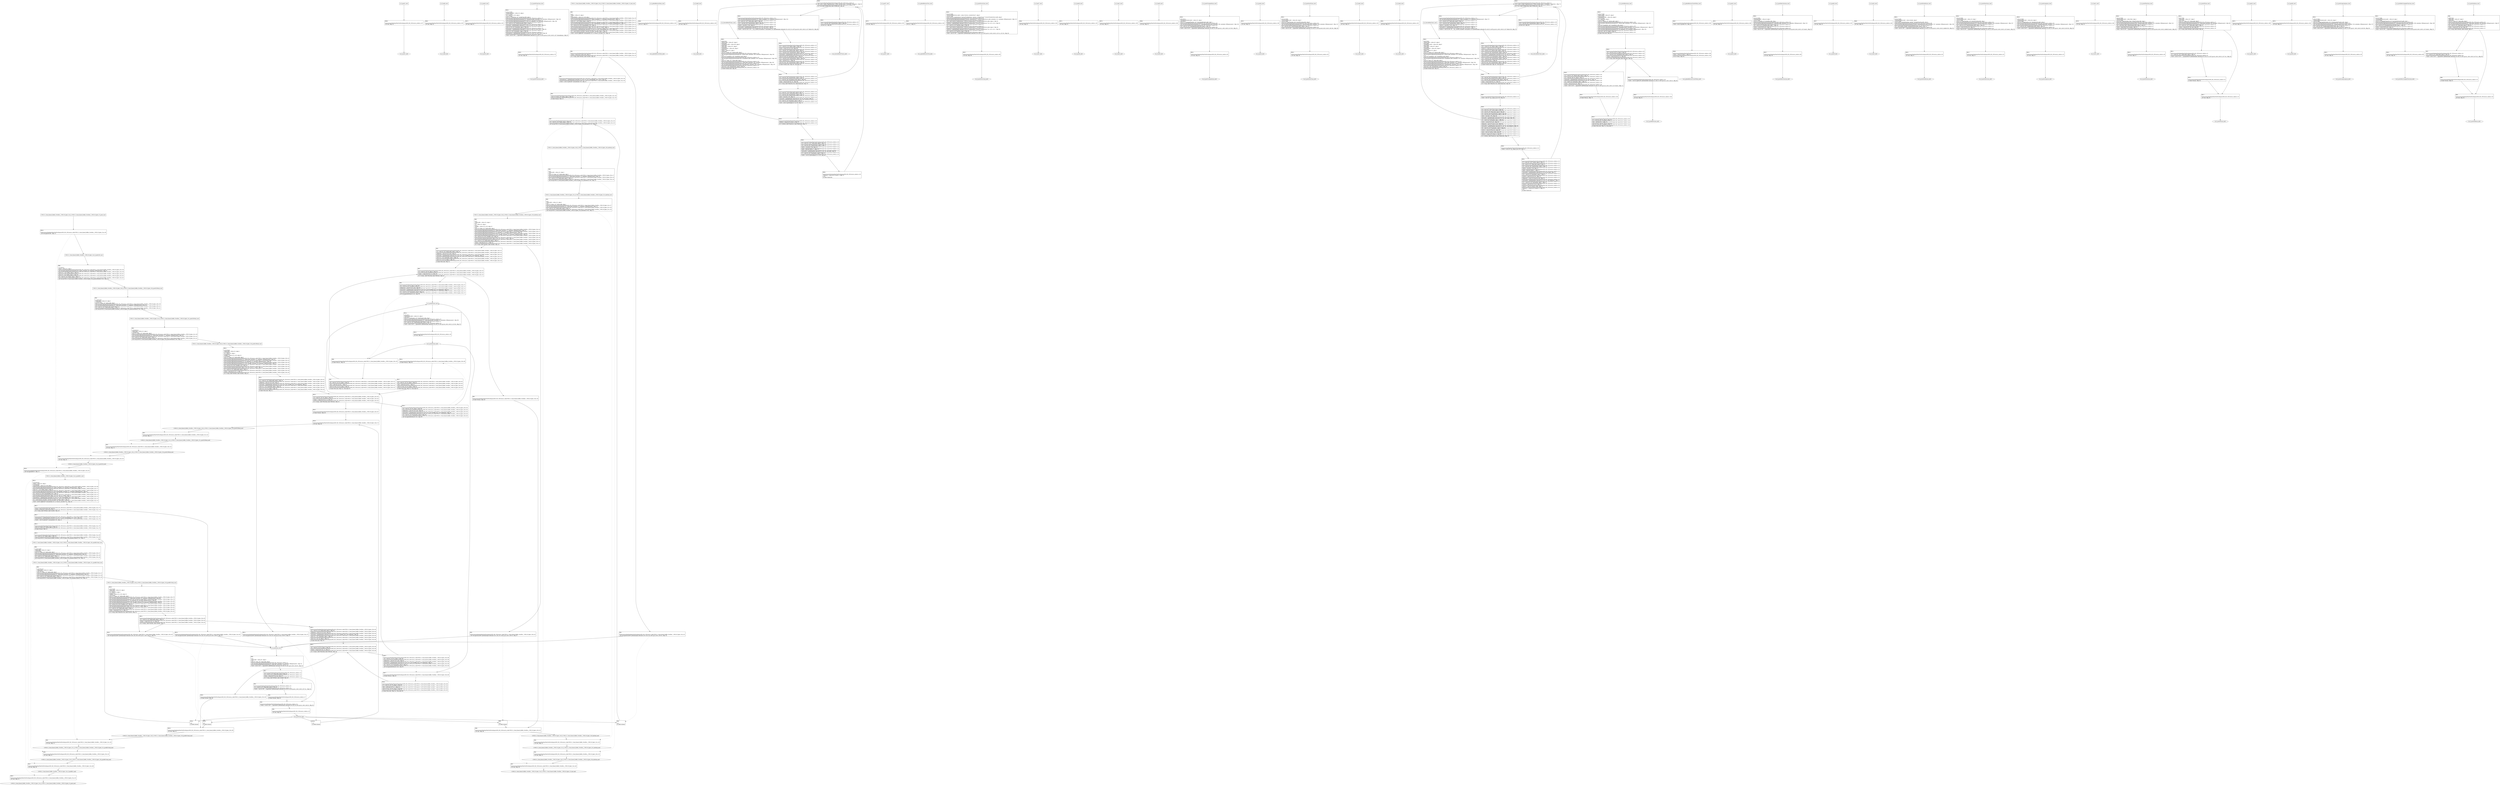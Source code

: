 digraph "icfg graph" {
BBio_ll_good1_end [label="{io_ll_good1_end}"];
BBio_ll_bad6_end [label="{io_ll_bad6_end}"];
BBio_ll_good5_end [label="{io_ll_good5_end}"];
BBio_ll_printWcharLine_end [label="{io_ll_printWcharLine_end}"];
BBCWE121_Stack_Based_Buffer_Overflow__CWE129_fgets_53c_ll_CWE121_Stack_Based_Buffer_Overflow__CWE129_fgets_53c_badSink_end [label="{CWE121_Stack_Based_Buffer_Overflow__CWE129_fgets_53c_ll_CWE121_Stack_Based_Buffer_Overflow__CWE129_fgets_53c_badSink_end}"];
BBCWE121_Stack_Based_Buffer_Overflow__CWE129_fgets_53c_ll_CWE121_Stack_Based_Buffer_Overflow__CWE129_fgets_53c_goodB2GSink_end [label="{CWE121_Stack_Based_Buffer_Overflow__CWE129_fgets_53c_ll_CWE121_Stack_Based_Buffer_Overflow__CWE129_fgets_53c_goodB2GSink_end}"];
BBCWE121_Stack_Based_Buffer_Overflow__CWE129_fgets_53b_ll_CWE121_Stack_Based_Buffer_Overflow__CWE129_fgets_53b_badSink_end [label="{CWE121_Stack_Based_Buffer_Overflow__CWE129_fgets_53b_ll_CWE121_Stack_Based_Buffer_Overflow__CWE129_fgets_53b_badSink_end}"];
BBio_ll_globalReturnsFalse_end [label="{io_ll_globalReturnsFalse_end}"];
BBio_ll_bad8_end [label="{io_ll_bad8_end}"];
BBCWE121_Stack_Based_Buffer_Overflow__CWE129_fgets_53b_ll_CWE121_Stack_Based_Buffer_Overflow__CWE129_fgets_53b_goodG2BSink_end [label="{CWE121_Stack_Based_Buffer_Overflow__CWE129_fgets_53b_ll_CWE121_Stack_Based_Buffer_Overflow__CWE129_fgets_53b_goodG2BSink_end}"];
BBio_ll_decodeHexWChars_end [label="{io_ll_decodeHexWChars_end}"];
BBCWE121_Stack_Based_Buffer_Overflow__CWE129_fgets_53a_ll_goodB2G_end [label="{CWE121_Stack_Based_Buffer_Overflow__CWE129_fgets_53a_ll_goodB2G_end}"];
BBio_ll_good7_end [label="{io_ll_good7_end}"];
BBio_ll_globalReturnsTrue_end [label="{io_ll_globalReturnsTrue_end}"];
BBio_ll_printStructLine_end [label="{io_ll_printStructLine_end}"];
BBio_ll_bad7_end [label="{io_ll_bad7_end}"];
BBio_ll_good6_end [label="{io_ll_good6_end}"];
BBio_ll_bad2_end [label="{io_ll_bad2_end}"];
BBio_ll_bad9_end [label="{io_ll_bad9_end}"];
BBio_ll_printUnsignedLine_end [label="{io_ll_printUnsignedLine_end}"];
BBio_ll_good4_end [label="{io_ll_good4_end}"];
BBio_ll_printSizeTLine_end [label="{io_ll_printSizeTLine_end}"];
BBio_ll_bad5_end [label="{io_ll_bad5_end}"];
BBio_ll_printLine_end [label="{io_ll_printLine_end}"];
BBio_ll_bad4_end [label="{io_ll_bad4_end}"];
BBio_ll_decodeHexChars_end [label="{io_ll_decodeHexChars_end}"];
BBio_ll_printBytesLine_end [label="{io_ll_printBytesLine_end}"];
BBio_ll_globalReturnsTrueOrFalse_end [label="{io_ll_globalReturnsTrueOrFalse_end}"];
BBCWE121_Stack_Based_Buffer_Overflow__CWE129_fgets_53c_ll_CWE121_Stack_Based_Buffer_Overflow__CWE129_fgets_53c_goodG2BSink_end [label="{CWE121_Stack_Based_Buffer_Overflow__CWE129_fgets_53c_ll_CWE121_Stack_Based_Buffer_Overflow__CWE129_fgets_53c_goodG2BSink_end}"];
BBio_ll_good3_end [label="{io_ll_good3_end}"];
BBio_ll_printHexCharLine_end [label="{io_ll_printHexCharLine_end}"];
BBCWE121_Stack_Based_Buffer_Overflow__CWE129_fgets_53d_ll_CWE121_Stack_Based_Buffer_Overflow__CWE129_fgets_53d_goodG2BSink_end [label="{CWE121_Stack_Based_Buffer_Overflow__CWE129_fgets_53d_ll_CWE121_Stack_Based_Buffer_Overflow__CWE129_fgets_53d_goodG2BSink_end}"];
BBio_ll_good9_end [label="{io_ll_good9_end}"];
BBio_ll_bad3_end [label="{io_ll_bad3_end}"];
BBio_ll_printDoubleLine_end [label="{io_ll_printDoubleLine_end}"];
BBio_ll_printShortLine_end [label="{io_ll_printShortLine_end}"];
BBio_ll_printLongLine_end [label="{io_ll_printLongLine_end}"];
BBio_ll_bad1_end [label="{io_ll_bad1_end}"];
BBCWE121_Stack_Based_Buffer_Overflow__CWE129_fgets_53d_ll_CWE121_Stack_Based_Buffer_Overflow__CWE129_fgets_53d_badSink_end [label="{CWE121_Stack_Based_Buffer_Overflow__CWE129_fgets_53d_ll_CWE121_Stack_Based_Buffer_Overflow__CWE129_fgets_53d_badSink_end}"];
BBio_ll_printFloatLine_end [label="{io_ll_printFloatLine_end}"];
BBCWE121_Stack_Based_Buffer_Overflow__CWE129_fgets_53b_ll_CWE121_Stack_Based_Buffer_Overflow__CWE129_fgets_53b_goodB2GSink_end [label="{CWE121_Stack_Based_Buffer_Overflow__CWE129_fgets_53b_ll_CWE121_Stack_Based_Buffer_Overflow__CWE129_fgets_53b_goodB2GSink_end}"];
BBCWE121_Stack_Based_Buffer_Overflow__CWE129_fgets_53d_ll_CWE121_Stack_Based_Buffer_Overflow__CWE129_fgets_53d_goodB2GSink_end [label="{CWE121_Stack_Based_Buffer_Overflow__CWE129_fgets_53d_ll_CWE121_Stack_Based_Buffer_Overflow__CWE129_fgets_53d_goodB2GSink_end}"];
BBio_ll_printWLine_end [label="{io_ll_printWLine_end}"];
BBio_ll_good2_end [label="{io_ll_good2_end}"];
BBio_ll_printIntLine_end [label="{io_ll_printIntLine_end}"];
BBio_ll_good8_end [label="{io_ll_good8_end}"];
BBio_ll_printLongLongLine_end [label="{io_ll_printLongLongLine_end}"];
BBio_ll_printHexUnsignedCharLine_end [label="{io_ll_printHexUnsignedCharLine_end}"];
BBio_ll_printSinkLine_end [label="{io_ll_printSinkLine_end}"];
BBCWE121_Stack_Based_Buffer_Overflow__CWE129_fgets_53a_ll_goodG2B_end [label="{CWE121_Stack_Based_Buffer_Overflow__CWE129_fgets_53a_ll_goodG2B_end}"];
BBCWE121_Stack_Based_Buffer_Overflow__CWE129_fgets_53a_ll_CWE121_Stack_Based_Buffer_Overflow__CWE129_fgets_53_bad_end [label="{CWE121_Stack_Based_Buffer_Overflow__CWE129_fgets_53a_ll_CWE121_Stack_Based_Buffer_Overflow__CWE129_fgets_53_bad_end}"];
BBCWE121_Stack_Based_Buffer_Overflow__CWE129_fgets_53a_ll_CWE121_Stack_Based_Buffer_Overflow__CWE129_fgets_53_good_end [label="{CWE121_Stack_Based_Buffer_Overflow__CWE129_fgets_53a_ll_CWE121_Stack_Based_Buffer_Overflow__CWE129_fgets_53_good_end}"];
BBio_ll_good1_start [label="{io_ll_good1_start}", shape=record];
io_ll_good1BB69 [label="{BB69:\l\l/home/raoxue/Desktop/MemVerif/workspace/000_062_595/source_code/io.c:187\l
  ret void, !dbg !52\l
}", shape=record];
BBio_ll_bad6_start [label="{io_ll_bad6_start}", shape=record];
io_ll_bad6BB83 [label="{BB83:\l\l/home/raoxue/Desktop/MemVerif/workspace/000_062_595/source_code/io.c:203\l
  ret void, !dbg !52\l
}", shape=record];
BBio_ll_good5_start [label="{io_ll_good5_start}", shape=record];
io_ll_good5BB73 [label="{BB73:\l\l/home/raoxue/Desktop/MemVerif/workspace/000_062_595/source_code/io.c:191\l
  ret void, !dbg !52\l
}", shape=record];
BBio_ll_printWcharLine_start [label="{io_ll_printWcharLine_start}", shape=record];
io_ll_printWcharLineBB28 [label="{BB28:\l\l/:2814373888\l
  %wideChar.addr = alloca i32, align 4\l
/:2814373888\l
  %s = alloca [2 x i32], align 4\l
/:2814373888\l
  store i32 %wideChar, i32* %wideChar.addr, align 4\l
/home/raoxue/Desktop/MemVerif/workspace/000_062_595/source_code/io.c:70\l
  call void @llvm.dbg.declare(metadata i32* %wideChar.addr, metadata !162, metadata !DIExpression()), !dbg !163\l
/home/raoxue/Desktop/MemVerif/workspace/000_062_595/source_code/io.c:74\l
  call void @llvm.dbg.declare(metadata [2 x i32]* %s, metadata !164, metadata !DIExpression()), !dbg !168\l
/home/raoxue/Desktop/MemVerif/workspace/000_062_595/source_code/io.c:75\l
  %0 = load i32, i32* %wideChar.addr, align 4, !dbg !61\l
/home/raoxue/Desktop/MemVerif/workspace/000_062_595/source_code/io.c:75\l
  %arrayidx = getelementptr inbounds [2 x i32], [2 x i32]* %s, i64 0, i64 0, !dbg !62\l
/home/raoxue/Desktop/MemVerif/workspace/000_062_595/source_code/io.c:75\l
  store i32 %0, i32* %arrayidx, align 4, !dbg !63\l
/home/raoxue/Desktop/MemVerif/workspace/000_062_595/source_code/io.c:76\l
  %arrayidx1 = getelementptr inbounds [2 x i32], [2 x i32]* %s, i64 0, i64 1, !dbg !64\l
/home/raoxue/Desktop/MemVerif/workspace/000_062_595/source_code/io.c:76\l
  store i32 0, i32* %arrayidx1, align 4, !dbg !65\l
/home/raoxue/Desktop/MemVerif/workspace/000_062_595/source_code/io.c:77\l
  %arraydecay = getelementptr inbounds [2 x i32], [2 x i32]* %s, i64 0, i64 0, !dbg !66\l
/home/raoxue/Desktop/MemVerif/workspace/000_062_595/source_code/io.c:77\l
  %call = call i32 (i8*, ...) @printf(i8* getelementptr inbounds ([5 x i8], [5 x i8]* @.str.10, i64 0, i64 0), i32* %arraydecay), !dbg !67\l
}", shape=record];
io_ll_printWcharLineBB28 [label="{BB28:\l\l/:2814373888\l
  %wideChar.addr = alloca i32, align 4\l
/:2814373888\l
  %s = alloca [2 x i32], align 4\l
/:2814373888\l
  store i32 %wideChar, i32* %wideChar.addr, align 4\l
/home/raoxue/Desktop/MemVerif/workspace/000_062_595/source_code/io.c:70\l
  call void @llvm.dbg.declare(metadata i32* %wideChar.addr, metadata !162, metadata !DIExpression()), !dbg !163\l
/home/raoxue/Desktop/MemVerif/workspace/000_062_595/source_code/io.c:74\l
  call void @llvm.dbg.declare(metadata [2 x i32]* %s, metadata !164, metadata !DIExpression()), !dbg !168\l
/home/raoxue/Desktop/MemVerif/workspace/000_062_595/source_code/io.c:75\l
  %0 = load i32, i32* %wideChar.addr, align 4, !dbg !61\l
/home/raoxue/Desktop/MemVerif/workspace/000_062_595/source_code/io.c:75\l
  %arrayidx = getelementptr inbounds [2 x i32], [2 x i32]* %s, i64 0, i64 0, !dbg !62\l
/home/raoxue/Desktop/MemVerif/workspace/000_062_595/source_code/io.c:75\l
  store i32 %0, i32* %arrayidx, align 4, !dbg !63\l
/home/raoxue/Desktop/MemVerif/workspace/000_062_595/source_code/io.c:76\l
  %arrayidx1 = getelementptr inbounds [2 x i32], [2 x i32]* %s, i64 0, i64 1, !dbg !64\l
/home/raoxue/Desktop/MemVerif/workspace/000_062_595/source_code/io.c:76\l
  store i32 0, i32* %arrayidx1, align 4, !dbg !65\l
/home/raoxue/Desktop/MemVerif/workspace/000_062_595/source_code/io.c:77\l
  %arraydecay = getelementptr inbounds [2 x i32], [2 x i32]* %s, i64 0, i64 0, !dbg !66\l
/home/raoxue/Desktop/MemVerif/workspace/000_062_595/source_code/io.c:77\l
  %call = call i32 (i8*, ...) @printf(i8* getelementptr inbounds ([5 x i8], [5 x i8]* @.str.10, i64 0, i64 0), i32* %arraydecay), !dbg !67\l
}", shape=record];
io_ll_printWcharLineBB29 [label="{BB29:\l\l/home/raoxue/Desktop/MemVerif/workspace/000_062_595/source_code/io.c:78\l
  ret void, !dbg !68\l
}", shape=record];
BBCWE121_Stack_Based_Buffer_Overflow__CWE129_fgets_53c_ll_CWE121_Stack_Based_Buffer_Overflow__CWE129_fgets_53c_badSink_start [label="{CWE121_Stack_Based_Buffer_Overflow__CWE129_fgets_53c_ll_CWE121_Stack_Based_Buffer_Overflow__CWE129_fgets_53c_badSink_start}", shape=record];
CWE121_Stack_Based_Buffer_Overflow__CWE129_fgets_53c_ll_CWE121_Stack_Based_Buffer_Overflow__CWE129_fgets_53c_badSinkBB0 [label="{BB0:\l\l/:415\l
  %data.addr = alloca i32, align 4\l
/:415\l
  store i32 %data, i32* %data.addr, align 4\l
/home/raoxue/Desktop/MemVerif/workspace/000_062_595/source_code/CWE121_Stack_Based_Buffer_Overflow__CWE129_fgets_53c.c:27\l
  call void @llvm.dbg.declare(metadata i32* %data.addr, metadata !11, metadata !DIExpression()), !dbg !12\l
/home/raoxue/Desktop/MemVerif/workspace/000_062_595/source_code/CWE121_Stack_Based_Buffer_Overflow__CWE129_fgets_53c.c:29\l
  %0 = load i32, i32* %data.addr, align 4, !dbg !13\l
/home/raoxue/Desktop/MemVerif/workspace/000_062_595/source_code/CWE121_Stack_Based_Buffer_Overflow__CWE129_fgets_53c.c:29\l
  call void @CWE121_Stack_Based_Buffer_Overflow__CWE129_fgets_53d_badSink(i32 %0), !dbg !14\l
}", shape=record];
CWE121_Stack_Based_Buffer_Overflow__CWE129_fgets_53c_ll_CWE121_Stack_Based_Buffer_Overflow__CWE129_fgets_53c_badSinkBB0 [label="{BB0:\l\l/:415\l
  %data.addr = alloca i32, align 4\l
/:415\l
  store i32 %data, i32* %data.addr, align 4\l
/home/raoxue/Desktop/MemVerif/workspace/000_062_595/source_code/CWE121_Stack_Based_Buffer_Overflow__CWE129_fgets_53c.c:27\l
  call void @llvm.dbg.declare(metadata i32* %data.addr, metadata !11, metadata !DIExpression()), !dbg !12\l
/home/raoxue/Desktop/MemVerif/workspace/000_062_595/source_code/CWE121_Stack_Based_Buffer_Overflow__CWE129_fgets_53c.c:29\l
  %0 = load i32, i32* %data.addr, align 4, !dbg !13\l
/home/raoxue/Desktop/MemVerif/workspace/000_062_595/source_code/CWE121_Stack_Based_Buffer_Overflow__CWE129_fgets_53c.c:29\l
  call void @CWE121_Stack_Based_Buffer_Overflow__CWE129_fgets_53d_badSink(i32 %0), !dbg !14\l
}", shape=record];
CWE121_Stack_Based_Buffer_Overflow__CWE129_fgets_53c_ll_CWE121_Stack_Based_Buffer_Overflow__CWE129_fgets_53c_badSinkBB1 [label="{BB1:\l\l/home/raoxue/Desktop/MemVerif/workspace/000_062_595/source_code/CWE121_Stack_Based_Buffer_Overflow__CWE129_fgets_53c.c:30\l
  ret void, !dbg !15\l
}", shape=record];
BBCWE121_Stack_Based_Buffer_Overflow__CWE129_fgets_53c_ll_CWE121_Stack_Based_Buffer_Overflow__CWE129_fgets_53c_goodB2GSink_start [label="{CWE121_Stack_Based_Buffer_Overflow__CWE129_fgets_53c_ll_CWE121_Stack_Based_Buffer_Overflow__CWE129_fgets_53c_goodB2GSink_start}", shape=record];
CWE121_Stack_Based_Buffer_Overflow__CWE129_fgets_53c_ll_CWE121_Stack_Based_Buffer_Overflow__CWE129_fgets_53c_goodB2GSinkBB4 [label="{BB4:\l\l/:2947992320\l
  %data.addr = alloca i32, align 4\l
/:2947992320\l
  store i32 %data, i32* %data.addr, align 4\l
/home/raoxue/Desktop/MemVerif/workspace/000_062_595/source_code/CWE121_Stack_Based_Buffer_Overflow__CWE129_fgets_53c.c:47\l
  call void @llvm.dbg.declare(metadata i32* %data.addr, metadata !23, metadata !DIExpression()), !dbg !24\l
/home/raoxue/Desktop/MemVerif/workspace/000_062_595/source_code/CWE121_Stack_Based_Buffer_Overflow__CWE129_fgets_53c.c:49\l
  %0 = load i32, i32* %data.addr, align 4, !dbg !13\l
/home/raoxue/Desktop/MemVerif/workspace/000_062_595/source_code/CWE121_Stack_Based_Buffer_Overflow__CWE129_fgets_53c.c:49\l
  call void @CWE121_Stack_Based_Buffer_Overflow__CWE129_fgets_53d_goodB2GSink(i32 %0), !dbg !14\l
}", shape=record];
CWE121_Stack_Based_Buffer_Overflow__CWE129_fgets_53c_ll_CWE121_Stack_Based_Buffer_Overflow__CWE129_fgets_53c_goodB2GSinkBB4 [label="{BB4:\l\l/:2947992320\l
  %data.addr = alloca i32, align 4\l
/:2947992320\l
  store i32 %data, i32* %data.addr, align 4\l
/home/raoxue/Desktop/MemVerif/workspace/000_062_595/source_code/CWE121_Stack_Based_Buffer_Overflow__CWE129_fgets_53c.c:47\l
  call void @llvm.dbg.declare(metadata i32* %data.addr, metadata !23, metadata !DIExpression()), !dbg !24\l
/home/raoxue/Desktop/MemVerif/workspace/000_062_595/source_code/CWE121_Stack_Based_Buffer_Overflow__CWE129_fgets_53c.c:49\l
  %0 = load i32, i32* %data.addr, align 4, !dbg !13\l
/home/raoxue/Desktop/MemVerif/workspace/000_062_595/source_code/CWE121_Stack_Based_Buffer_Overflow__CWE129_fgets_53c.c:49\l
  call void @CWE121_Stack_Based_Buffer_Overflow__CWE129_fgets_53d_goodB2GSink(i32 %0), !dbg !14\l
}", shape=record];
CWE121_Stack_Based_Buffer_Overflow__CWE129_fgets_53c_ll_CWE121_Stack_Based_Buffer_Overflow__CWE129_fgets_53c_goodB2GSinkBB5 [label="{BB5:\l\l/home/raoxue/Desktop/MemVerif/workspace/000_062_595/source_code/CWE121_Stack_Based_Buffer_Overflow__CWE129_fgets_53c.c:50\l
  ret void, !dbg !15\l
}", shape=record];
BBCWE121_Stack_Based_Buffer_Overflow__CWE129_fgets_53b_ll_CWE121_Stack_Based_Buffer_Overflow__CWE129_fgets_53b_badSink_start [label="{CWE121_Stack_Based_Buffer_Overflow__CWE129_fgets_53b_ll_CWE121_Stack_Based_Buffer_Overflow__CWE129_fgets_53b_badSink_start}", shape=record];
CWE121_Stack_Based_Buffer_Overflow__CWE129_fgets_53b_ll_CWE121_Stack_Based_Buffer_Overflow__CWE129_fgets_53b_badSinkBB0 [label="{BB0:\l\l/:415\l
  %data.addr = alloca i32, align 4\l
/:415\l
  store i32 %data, i32* %data.addr, align 4\l
/home/raoxue/Desktop/MemVerif/workspace/000_062_595/source_code/CWE121_Stack_Based_Buffer_Overflow__CWE129_fgets_53b.c:27\l
  call void @llvm.dbg.declare(metadata i32* %data.addr, metadata !11, metadata !DIExpression()), !dbg !12\l
/home/raoxue/Desktop/MemVerif/workspace/000_062_595/source_code/CWE121_Stack_Based_Buffer_Overflow__CWE129_fgets_53b.c:29\l
  %0 = load i32, i32* %data.addr, align 4, !dbg !13\l
/home/raoxue/Desktop/MemVerif/workspace/000_062_595/source_code/CWE121_Stack_Based_Buffer_Overflow__CWE129_fgets_53b.c:29\l
  call void @CWE121_Stack_Based_Buffer_Overflow__CWE129_fgets_53c_badSink(i32 %0), !dbg !14\l
}", shape=record];
CWE121_Stack_Based_Buffer_Overflow__CWE129_fgets_53b_ll_CWE121_Stack_Based_Buffer_Overflow__CWE129_fgets_53b_badSinkBB0 [label="{BB0:\l\l/:415\l
  %data.addr = alloca i32, align 4\l
/:415\l
  store i32 %data, i32* %data.addr, align 4\l
/home/raoxue/Desktop/MemVerif/workspace/000_062_595/source_code/CWE121_Stack_Based_Buffer_Overflow__CWE129_fgets_53b.c:27\l
  call void @llvm.dbg.declare(metadata i32* %data.addr, metadata !11, metadata !DIExpression()), !dbg !12\l
/home/raoxue/Desktop/MemVerif/workspace/000_062_595/source_code/CWE121_Stack_Based_Buffer_Overflow__CWE129_fgets_53b.c:29\l
  %0 = load i32, i32* %data.addr, align 4, !dbg !13\l
/home/raoxue/Desktop/MemVerif/workspace/000_062_595/source_code/CWE121_Stack_Based_Buffer_Overflow__CWE129_fgets_53b.c:29\l
  call void @CWE121_Stack_Based_Buffer_Overflow__CWE129_fgets_53c_badSink(i32 %0), !dbg !14\l
}", shape=record];
CWE121_Stack_Based_Buffer_Overflow__CWE129_fgets_53b_ll_CWE121_Stack_Based_Buffer_Overflow__CWE129_fgets_53b_badSinkBB1 [label="{BB1:\l\l/home/raoxue/Desktop/MemVerif/workspace/000_062_595/source_code/CWE121_Stack_Based_Buffer_Overflow__CWE129_fgets_53b.c:30\l
  ret void, !dbg !15\l
}", shape=record];
BBio_ll_globalReturnsFalse_start [label="{io_ll_globalReturnsFalse_start}", shape=record];
io_ll_globalReturnsFalseBB66 [label="{BB66:\l\l/home/raoxue/Desktop/MemVerif/workspace/000_062_595/source_code/io.c:163\l
  ret i32 0, !dbg !52\l
}", shape=record];
BBio_ll_bad8_start [label="{io_ll_bad8_start}", shape=record];
io_ll_bad8BB85 [label="{BB85:\l\l/home/raoxue/Desktop/MemVerif/workspace/000_062_595/source_code/io.c:205\l
  ret void, !dbg !52\l
}", shape=record];
BBCWE121_Stack_Based_Buffer_Overflow__CWE129_fgets_53b_ll_CWE121_Stack_Based_Buffer_Overflow__CWE129_fgets_53b_goodG2BSink_start [label="{CWE121_Stack_Based_Buffer_Overflow__CWE129_fgets_53b_ll_CWE121_Stack_Based_Buffer_Overflow__CWE129_fgets_53b_goodG2BSink_start}", shape=record];
CWE121_Stack_Based_Buffer_Overflow__CWE129_fgets_53b_ll_CWE121_Stack_Based_Buffer_Overflow__CWE129_fgets_53b_goodG2BSinkBB2 [label="{BB2:\l\l/:1136625592\l
  %data.addr = alloca i32, align 4\l
/:1136625592\l
  store i32 %data, i32* %data.addr, align 4\l
/home/raoxue/Desktop/MemVerif/workspace/000_062_595/source_code/CWE121_Stack_Based_Buffer_Overflow__CWE129_fgets_53b.c:39\l
  call void @llvm.dbg.declare(metadata i32* %data.addr, metadata !17, metadata !DIExpression()), !dbg !18\l
/home/raoxue/Desktop/MemVerif/workspace/000_062_595/source_code/CWE121_Stack_Based_Buffer_Overflow__CWE129_fgets_53b.c:41\l
  %0 = load i32, i32* %data.addr, align 4, !dbg !13\l
/home/raoxue/Desktop/MemVerif/workspace/000_062_595/source_code/CWE121_Stack_Based_Buffer_Overflow__CWE129_fgets_53b.c:41\l
  call void @CWE121_Stack_Based_Buffer_Overflow__CWE129_fgets_53c_goodG2BSink(i32 %0), !dbg !14\l
}", shape=record];
CWE121_Stack_Based_Buffer_Overflow__CWE129_fgets_53b_ll_CWE121_Stack_Based_Buffer_Overflow__CWE129_fgets_53b_goodG2BSinkBB2 [label="{BB2:\l\l/:1136625592\l
  %data.addr = alloca i32, align 4\l
/:1136625592\l
  store i32 %data, i32* %data.addr, align 4\l
/home/raoxue/Desktop/MemVerif/workspace/000_062_595/source_code/CWE121_Stack_Based_Buffer_Overflow__CWE129_fgets_53b.c:39\l
  call void @llvm.dbg.declare(metadata i32* %data.addr, metadata !17, metadata !DIExpression()), !dbg !18\l
/home/raoxue/Desktop/MemVerif/workspace/000_062_595/source_code/CWE121_Stack_Based_Buffer_Overflow__CWE129_fgets_53b.c:41\l
  %0 = load i32, i32* %data.addr, align 4, !dbg !13\l
/home/raoxue/Desktop/MemVerif/workspace/000_062_595/source_code/CWE121_Stack_Based_Buffer_Overflow__CWE129_fgets_53b.c:41\l
  call void @CWE121_Stack_Based_Buffer_Overflow__CWE129_fgets_53c_goodG2BSink(i32 %0), !dbg !14\l
}", shape=record];
CWE121_Stack_Based_Buffer_Overflow__CWE129_fgets_53b_ll_CWE121_Stack_Based_Buffer_Overflow__CWE129_fgets_53b_goodG2BSinkBB3 [label="{BB3:\l\l/home/raoxue/Desktop/MemVerif/workspace/000_062_595/source_code/CWE121_Stack_Based_Buffer_Overflow__CWE129_fgets_53b.c:42\l
  ret void, !dbg !15\l
}", shape=record];
BBio_ll_decodeHexWChars_start [label="{io_ll_decodeHexWChars_start}", shape=record];
io_ll_decodeHexWCharsBB55 [label="{BB55:\l\l/:90065480\l
  %bytes.addr = alloca i8*, align 8\l
/:90065480\l
  %numBytes.addr = alloca i64, align 8\l
/:90065480\l
  %hex.addr = alloca i32*, align 8\l
/:90065480\l
  %numWritten = alloca i64, align 8\l
/:90065480\l
  %byte = alloca i32, align 4\l
/:90065480\l
  store i8* %bytes, i8** %bytes.addr, align 8\l
/home/raoxue/Desktop/MemVerif/workspace/000_062_595/source_code/io.c:135\l
  call void @llvm.dbg.declare(metadata i8** %bytes.addr, metadata !290, metadata !DIExpression()), !dbg !291\l
/:135\l
  store i64 %numBytes, i64* %numBytes.addr, align 8\l
/home/raoxue/Desktop/MemVerif/workspace/000_062_595/source_code/io.c:135\l
  call void @llvm.dbg.declare(metadata i64* %numBytes.addr, metadata !292, metadata !DIExpression()), !dbg !293\l
/:135\l
  store i32* %hex, i32** %hex.addr, align 8\l
/home/raoxue/Desktop/MemVerif/workspace/000_062_595/source_code/io.c:135\l
  call void @llvm.dbg.declare(metadata i32** %hex.addr, metadata !294, metadata !DIExpression()), !dbg !295\l
/home/raoxue/Desktop/MemVerif/workspace/000_062_595/source_code/io.c:137\l
  call void @llvm.dbg.declare(metadata i64* %numWritten, metadata !296, metadata !DIExpression()), !dbg !297\l
/home/raoxue/Desktop/MemVerif/workspace/000_062_595/source_code/io.c:137\l
  store i64 0, i64* %numWritten, align 8, !dbg !65\l
/home/raoxue/Desktop/MemVerif/workspace/000_062_595/source_code/io.c:143\l
  br label %while.cond, !dbg !66\l
}", shape=record];
io_ll_decodeHexWCharsBB56 [label="{BB56:\l\l/home/raoxue/Desktop/MemVerif/workspace/000_062_595/source_code/io.c:143\l
  %0 = load i64, i64* %numWritten, align 8, !dbg !67\l
/home/raoxue/Desktop/MemVerif/workspace/000_062_595/source_code/io.c:143\l
  %1 = load i64, i64* %numBytes.addr, align 8, !dbg !68\l
/home/raoxue/Desktop/MemVerif/workspace/000_062_595/source_code/io.c:143\l
  %cmp = icmp ult i64 %0, %1, !dbg !69\l
/home/raoxue/Desktop/MemVerif/workspace/000_062_595/source_code/io.c:143\l
  br i1 %cmp, label %land.lhs.true, label %land.end, !dbg !70\l
}", shape=record];
io_ll_decodeHexWCharsBB57 [label="{BB57:\l\l/home/raoxue/Desktop/MemVerif/workspace/000_062_595/source_code/io.c:143\l
  %2 = load i32*, i32** %hex.addr, align 8, !dbg !71\l
/home/raoxue/Desktop/MemVerif/workspace/000_062_595/source_code/io.c:143\l
  %3 = load i64, i64* %numWritten, align 8, !dbg !72\l
/home/raoxue/Desktop/MemVerif/workspace/000_062_595/source_code/io.c:143\l
  %mul = mul i64 2, %3, !dbg !73\l
/home/raoxue/Desktop/MemVerif/workspace/000_062_595/source_code/io.c:143\l
  %arrayidx = getelementptr inbounds i32, i32* %2, i64 %mul, !dbg !71\l
/home/raoxue/Desktop/MemVerif/workspace/000_062_595/source_code/io.c:143\l
  %4 = load i32, i32* %arrayidx, align 4, !dbg !71\l
/home/raoxue/Desktop/MemVerif/workspace/000_062_595/source_code/io.c:143\l
  %call = call i32 @iswxdigit(i32 %4) #5, !dbg !74\l
}", shape=record];
io_ll_decodeHexWCharsBB57 [label="{BB57:\l\l/home/raoxue/Desktop/MemVerif/workspace/000_062_595/source_code/io.c:143\l
  %2 = load i32*, i32** %hex.addr, align 8, !dbg !71\l
/home/raoxue/Desktop/MemVerif/workspace/000_062_595/source_code/io.c:143\l
  %3 = load i64, i64* %numWritten, align 8, !dbg !72\l
/home/raoxue/Desktop/MemVerif/workspace/000_062_595/source_code/io.c:143\l
  %mul = mul i64 2, %3, !dbg !73\l
/home/raoxue/Desktop/MemVerif/workspace/000_062_595/source_code/io.c:143\l
  %arrayidx = getelementptr inbounds i32, i32* %2, i64 %mul, !dbg !71\l
/home/raoxue/Desktop/MemVerif/workspace/000_062_595/source_code/io.c:143\l
  %4 = load i32, i32* %arrayidx, align 4, !dbg !71\l
/home/raoxue/Desktop/MemVerif/workspace/000_062_595/source_code/io.c:143\l
  %call = call i32 @iswxdigit(i32 %4) #5, !dbg !74\l
}", shape=record];
io_ll_decodeHexWCharsBB59 [label="{BB59:\l\l/home/raoxue/Desktop/MemVerif/workspace/000_062_595/source_code/io.c:143\l
  %tobool = icmp ne i32 %call, 0, !dbg !74\l
/home/raoxue/Desktop/MemVerif/workspace/000_062_595/source_code/io.c:143\l
  br i1 %tobool, label %land.rhs, label %land.end, !dbg !75\l
}", shape=record];
io_ll_decodeHexWCharsBB60 [label="{BB60:\l\l/home/raoxue/Desktop/MemVerif/workspace/000_062_595/source_code/io.c:143\l
  %5 = load i32*, i32** %hex.addr, align 8, !dbg !76\l
/home/raoxue/Desktop/MemVerif/workspace/000_062_595/source_code/io.c:143\l
  %6 = load i64, i64* %numWritten, align 8, !dbg !77\l
/home/raoxue/Desktop/MemVerif/workspace/000_062_595/source_code/io.c:143\l
  %mul1 = mul i64 2, %6, !dbg !78\l
/home/raoxue/Desktop/MemVerif/workspace/000_062_595/source_code/io.c:143\l
  %add = add i64 %mul1, 1, !dbg !79\l
/home/raoxue/Desktop/MemVerif/workspace/000_062_595/source_code/io.c:143\l
  %arrayidx2 = getelementptr inbounds i32, i32* %5, i64 %add, !dbg !76\l
/home/raoxue/Desktop/MemVerif/workspace/000_062_595/source_code/io.c:143\l
  %7 = load i32, i32* %arrayidx2, align 4, !dbg !76\l
/home/raoxue/Desktop/MemVerif/workspace/000_062_595/source_code/io.c:143\l
  %call3 = call i32 @iswxdigit(i32 %7) #5, !dbg !80\l
}", shape=record];
io_ll_decodeHexWCharsBB60 [label="{BB60:\l\l/home/raoxue/Desktop/MemVerif/workspace/000_062_595/source_code/io.c:143\l
  %5 = load i32*, i32** %hex.addr, align 8, !dbg !76\l
/home/raoxue/Desktop/MemVerif/workspace/000_062_595/source_code/io.c:143\l
  %6 = load i64, i64* %numWritten, align 8, !dbg !77\l
/home/raoxue/Desktop/MemVerif/workspace/000_062_595/source_code/io.c:143\l
  %mul1 = mul i64 2, %6, !dbg !78\l
/home/raoxue/Desktop/MemVerif/workspace/000_062_595/source_code/io.c:143\l
  %add = add i64 %mul1, 1, !dbg !79\l
/home/raoxue/Desktop/MemVerif/workspace/000_062_595/source_code/io.c:143\l
  %arrayidx2 = getelementptr inbounds i32, i32* %5, i64 %add, !dbg !76\l
/home/raoxue/Desktop/MemVerif/workspace/000_062_595/source_code/io.c:143\l
  %7 = load i32, i32* %arrayidx2, align 4, !dbg !76\l
/home/raoxue/Desktop/MemVerif/workspace/000_062_595/source_code/io.c:143\l
  %call3 = call i32 @iswxdigit(i32 %7) #5, !dbg !80\l
}", shape=record];
io_ll_decodeHexWCharsBB61 [label="{BB61:\l\l/home/raoxue/Desktop/MemVerif/workspace/000_062_595/source_code/io.c:143\l
  %tobool4 = icmp ne i32 %call3, 0, !dbg !75\l
/:143\l
  br label %land.end\l
}", shape=record];
io_ll_decodeHexWCharsBB58 [label="{BB58:\l\l/home/raoxue/Desktop/MemVerif/workspace/000_062_595/source_code/io.c:0\l
  %8 = phi i1 [ false, %land.lhs.true ], [ false, %while.cond ], [ %tobool4, %land.rhs ], !dbg !81\l
/home/raoxue/Desktop/MemVerif/workspace/000_062_595/source_code/io.c:143\l
  br i1 %8, label %while.body, label %while.end, !dbg !66\l
}", shape=record];
io_ll_decodeHexWCharsBB62 [label="{BB62:\l\l/home/raoxue/Desktop/MemVerif/workspace/000_062_595/source_code/io.c:145\l
  call void @llvm.dbg.declare(metadata i32* %byte, metadata !314, metadata !DIExpression()), !dbg !316\l
/home/raoxue/Desktop/MemVerif/workspace/000_062_595/source_code/io.c:146\l
  %9 = load i32*, i32** %hex.addr, align 8, !dbg !85\l
/home/raoxue/Desktop/MemVerif/workspace/000_062_595/source_code/io.c:146\l
  %10 = load i64, i64* %numWritten, align 8, !dbg !86\l
/home/raoxue/Desktop/MemVerif/workspace/000_062_595/source_code/io.c:146\l
  %mul5 = mul i64 2, %10, !dbg !87\l
/home/raoxue/Desktop/MemVerif/workspace/000_062_595/source_code/io.c:146\l
  %arrayidx6 = getelementptr inbounds i32, i32* %9, i64 %mul5, !dbg !85\l
/home/raoxue/Desktop/MemVerif/workspace/000_062_595/source_code/io.c:146\l
  %call7 = call i32 (i32*, i32*, ...) @__isoc99_swscanf(i32* %arrayidx6, i32* getelementptr inbounds ([5 x i32], [5 x i32]* @.str.16, i64 0, i64 0), i32* %byte) #5, !dbg !88\l
}", shape=record];
io_ll_decodeHexWCharsBB62 [label="{BB62:\l\l/home/raoxue/Desktop/MemVerif/workspace/000_062_595/source_code/io.c:145\l
  call void @llvm.dbg.declare(metadata i32* %byte, metadata !314, metadata !DIExpression()), !dbg !316\l
/home/raoxue/Desktop/MemVerif/workspace/000_062_595/source_code/io.c:146\l
  %9 = load i32*, i32** %hex.addr, align 8, !dbg !85\l
/home/raoxue/Desktop/MemVerif/workspace/000_062_595/source_code/io.c:146\l
  %10 = load i64, i64* %numWritten, align 8, !dbg !86\l
/home/raoxue/Desktop/MemVerif/workspace/000_062_595/source_code/io.c:146\l
  %mul5 = mul i64 2, %10, !dbg !87\l
/home/raoxue/Desktop/MemVerif/workspace/000_062_595/source_code/io.c:146\l
  %arrayidx6 = getelementptr inbounds i32, i32* %9, i64 %mul5, !dbg !85\l
/home/raoxue/Desktop/MemVerif/workspace/000_062_595/source_code/io.c:146\l
  %call7 = call i32 (i32*, i32*, ...) @__isoc99_swscanf(i32* %arrayidx6, i32* getelementptr inbounds ([5 x i32], [5 x i32]* @.str.16, i64 0, i64 0), i32* %byte) #5, !dbg !88\l
}", shape=record];
io_ll_decodeHexWCharsBB64 [label="{BB64:\l\l/home/raoxue/Desktop/MemVerif/workspace/000_062_595/source_code/io.c:147\l
  %11 = load i32, i32* %byte, align 4, !dbg !89\l
/home/raoxue/Desktop/MemVerif/workspace/000_062_595/source_code/io.c:147\l
  %conv = trunc i32 %11 to i8, !dbg !90\l
/home/raoxue/Desktop/MemVerif/workspace/000_062_595/source_code/io.c:147\l
  %12 = load i8*, i8** %bytes.addr, align 8, !dbg !91\l
/home/raoxue/Desktop/MemVerif/workspace/000_062_595/source_code/io.c:147\l
  %13 = load i64, i64* %numWritten, align 8, !dbg !92\l
/home/raoxue/Desktop/MemVerif/workspace/000_062_595/source_code/io.c:147\l
  %arrayidx8 = getelementptr inbounds i8, i8* %12, i64 %13, !dbg !91\l
/home/raoxue/Desktop/MemVerif/workspace/000_062_595/source_code/io.c:147\l
  store i8 %conv, i8* %arrayidx8, align 1, !dbg !93\l
/home/raoxue/Desktop/MemVerif/workspace/000_062_595/source_code/io.c:148\l
  %14 = load i64, i64* %numWritten, align 8, !dbg !94\l
/home/raoxue/Desktop/MemVerif/workspace/000_062_595/source_code/io.c:148\l
  %inc = add i64 %14, 1, !dbg !94\l
/home/raoxue/Desktop/MemVerif/workspace/000_062_595/source_code/io.c:148\l
  store i64 %inc, i64* %numWritten, align 8, !dbg !94\l
/home/raoxue/Desktop/MemVerif/workspace/000_062_595/source_code/io.c:143\l
  br label %while.cond, !dbg !66, !llvm.loop !95\l
}", shape=record];
io_ll_decodeHexWCharsBB63 [label="{BB63:\l\l/home/raoxue/Desktop/MemVerif/workspace/000_062_595/source_code/io.c:151\l
  %15 = load i64, i64* %numWritten, align 8, !dbg !98\l
/home/raoxue/Desktop/MemVerif/workspace/000_062_595/source_code/io.c:151\l
  ret i64 %15, !dbg !99\l
}", shape=record];
BBCWE121_Stack_Based_Buffer_Overflow__CWE129_fgets_53a_ll_goodB2G_start [label="{CWE121_Stack_Based_Buffer_Overflow__CWE129_fgets_53a_ll_goodB2G_start}", shape=record];
CWE121_Stack_Based_Buffer_Overflow__CWE129_fgets_53a_ll_goodB2GBB10 [label="{BB10:\l\l/:2322955520\l
  %data = alloca i32, align 4\l
/:2322955520\l
  %inputBuffer = alloca [14 x i8], align 1\l
/home/raoxue/Desktop/MemVerif/workspace/000_062_595/source_code/CWE121_Stack_Based_Buffer_Overflow__CWE129_fgets_53a.c:69\l
  call void @llvm.dbg.declare(metadata i32* %data, metadata !48, metadata !DIExpression()), !dbg !49\l
/home/raoxue/Desktop/MemVerif/workspace/000_062_595/source_code/CWE121_Stack_Based_Buffer_Overflow__CWE129_fgets_53a.c:71\l
  store i32 -1, i32* %data, align 4, !dbg !15\l
/home/raoxue/Desktop/MemVerif/workspace/000_062_595/source_code/CWE121_Stack_Based_Buffer_Overflow__CWE129_fgets_53a.c:73\l
  call void @llvm.dbg.declare(metadata [14 x i8]* %inputBuffer, metadata !51, metadata !DIExpression()), !dbg !53\l
/home/raoxue/Desktop/MemVerif/workspace/000_062_595/source_code/CWE121_Stack_Based_Buffer_Overflow__CWE129_fgets_53a.c:73\l
  %0 = bitcast [14 x i8]* %inputBuffer to i8*, !dbg !22\l
/home/raoxue/Desktop/MemVerif/workspace/000_062_595/source_code/CWE121_Stack_Based_Buffer_Overflow__CWE129_fgets_53a.c:73\l
  call void @llvm.memset.p0i8.i64(i8* align 1 %0, i8 0, i64 14, i1 false), !dbg !22\l
/home/raoxue/Desktop/MemVerif/workspace/000_062_595/source_code/CWE121_Stack_Based_Buffer_Overflow__CWE129_fgets_53a.c:75\l
  %arraydecay = getelementptr inbounds [14 x i8], [14 x i8]* %inputBuffer, i64 0, i64 0, !dbg !23\l
/home/raoxue/Desktop/MemVerif/workspace/000_062_595/source_code/CWE121_Stack_Based_Buffer_Overflow__CWE129_fgets_53a.c:75\l
  %1 = load %struct._IO_FILE*, %struct._IO_FILE** @stdin, align 8, !dbg !25\l
/home/raoxue/Desktop/MemVerif/workspace/000_062_595/source_code/CWE121_Stack_Based_Buffer_Overflow__CWE129_fgets_53a.c:75\l
  %call = call i8* @fgets(i8* %arraydecay, i32 14, %struct._IO_FILE* %1), !dbg !26\l
}", shape=record];
CWE121_Stack_Based_Buffer_Overflow__CWE129_fgets_53a_ll_goodB2GBB10 [label="{BB10:\l\l/:2322955520\l
  %data = alloca i32, align 4\l
/:2322955520\l
  %inputBuffer = alloca [14 x i8], align 1\l
/home/raoxue/Desktop/MemVerif/workspace/000_062_595/source_code/CWE121_Stack_Based_Buffer_Overflow__CWE129_fgets_53a.c:69\l
  call void @llvm.dbg.declare(metadata i32* %data, metadata !48, metadata !DIExpression()), !dbg !49\l
/home/raoxue/Desktop/MemVerif/workspace/000_062_595/source_code/CWE121_Stack_Based_Buffer_Overflow__CWE129_fgets_53a.c:71\l
  store i32 -1, i32* %data, align 4, !dbg !15\l
/home/raoxue/Desktop/MemVerif/workspace/000_062_595/source_code/CWE121_Stack_Based_Buffer_Overflow__CWE129_fgets_53a.c:73\l
  call void @llvm.dbg.declare(metadata [14 x i8]* %inputBuffer, metadata !51, metadata !DIExpression()), !dbg !53\l
/home/raoxue/Desktop/MemVerif/workspace/000_062_595/source_code/CWE121_Stack_Based_Buffer_Overflow__CWE129_fgets_53a.c:73\l
  %0 = bitcast [14 x i8]* %inputBuffer to i8*, !dbg !22\l
/home/raoxue/Desktop/MemVerif/workspace/000_062_595/source_code/CWE121_Stack_Based_Buffer_Overflow__CWE129_fgets_53a.c:73\l
  call void @llvm.memset.p0i8.i64(i8* align 1 %0, i8 0, i64 14, i1 false), !dbg !22\l
/home/raoxue/Desktop/MemVerif/workspace/000_062_595/source_code/CWE121_Stack_Based_Buffer_Overflow__CWE129_fgets_53a.c:75\l
  %arraydecay = getelementptr inbounds [14 x i8], [14 x i8]* %inputBuffer, i64 0, i64 0, !dbg !23\l
/home/raoxue/Desktop/MemVerif/workspace/000_062_595/source_code/CWE121_Stack_Based_Buffer_Overflow__CWE129_fgets_53a.c:75\l
  %1 = load %struct._IO_FILE*, %struct._IO_FILE** @stdin, align 8, !dbg !25\l
/home/raoxue/Desktop/MemVerif/workspace/000_062_595/source_code/CWE121_Stack_Based_Buffer_Overflow__CWE129_fgets_53a.c:75\l
  %call = call i8* @fgets(i8* %arraydecay, i32 14, %struct._IO_FILE* %1), !dbg !26\l
}", shape=record];
CWE121_Stack_Based_Buffer_Overflow__CWE129_fgets_53a_ll_goodB2GBB11 [label="{BB11:\l\l/home/raoxue/Desktop/MemVerif/workspace/000_062_595/source_code/CWE121_Stack_Based_Buffer_Overflow__CWE129_fgets_53a.c:75\l
  %cmp = icmp ne i8* %call, null, !dbg !27\l
/home/raoxue/Desktop/MemVerif/workspace/000_062_595/source_code/CWE121_Stack_Based_Buffer_Overflow__CWE129_fgets_53a.c:75\l
  br i1 %cmp, label %if.then, label %if.else, !dbg !28\l
}", shape=record];
CWE121_Stack_Based_Buffer_Overflow__CWE129_fgets_53a_ll_goodB2GBB12 [label="{BB12:\l\l/home/raoxue/Desktop/MemVerif/workspace/000_062_595/source_code/CWE121_Stack_Based_Buffer_Overflow__CWE129_fgets_53a.c:78\l
  %arraydecay1 = getelementptr inbounds [14 x i8], [14 x i8]* %inputBuffer, i64 0, i64 0, !dbg !29\l
/home/raoxue/Desktop/MemVerif/workspace/000_062_595/source_code/CWE121_Stack_Based_Buffer_Overflow__CWE129_fgets_53a.c:78\l
  %call2 = call i32 @atoi(i8* %arraydecay1) #5, !dbg !31\l
}", shape=record];
CWE121_Stack_Based_Buffer_Overflow__CWE129_fgets_53a_ll_goodB2GBB12 [label="{BB12:\l\l/home/raoxue/Desktop/MemVerif/workspace/000_062_595/source_code/CWE121_Stack_Based_Buffer_Overflow__CWE129_fgets_53a.c:78\l
  %arraydecay1 = getelementptr inbounds [14 x i8], [14 x i8]* %inputBuffer, i64 0, i64 0, !dbg !29\l
/home/raoxue/Desktop/MemVerif/workspace/000_062_595/source_code/CWE121_Stack_Based_Buffer_Overflow__CWE129_fgets_53a.c:78\l
  %call2 = call i32 @atoi(i8* %arraydecay1) #5, !dbg !31\l
}", shape=record];
CWE121_Stack_Based_Buffer_Overflow__CWE129_fgets_53a_ll_goodB2GBB14 [label="{BB14:\l\l/home/raoxue/Desktop/MemVerif/workspace/000_062_595/source_code/CWE121_Stack_Based_Buffer_Overflow__CWE129_fgets_53a.c:78\l
  store i32 %call2, i32* %data, align 4, !dbg !32\l
/home/raoxue/Desktop/MemVerif/workspace/000_062_595/source_code/CWE121_Stack_Based_Buffer_Overflow__CWE129_fgets_53a.c:79\l
  br label %if.end, !dbg !33\l
}", shape=record];
CWE121_Stack_Based_Buffer_Overflow__CWE129_fgets_53a_ll_goodB2GBB13 [label="{BB13:\l\l/home/raoxue/Desktop/MemVerif/workspace/000_062_595/source_code/CWE121_Stack_Based_Buffer_Overflow__CWE129_fgets_53a.c:82\l
  call void @printLine(i8* getelementptr inbounds ([16 x i8], [16 x i8]* @.str, i64 0, i64 0)), !dbg !34\l
}", shape=record];
CWE121_Stack_Based_Buffer_Overflow__CWE129_fgets_53a_ll_goodB2GBB13 [label="{BB13:\l\l/home/raoxue/Desktop/MemVerif/workspace/000_062_595/source_code/CWE121_Stack_Based_Buffer_Overflow__CWE129_fgets_53a.c:82\l
  call void @printLine(i8* getelementptr inbounds ([16 x i8], [16 x i8]* @.str, i64 0, i64 0)), !dbg !34\l
}", shape=record];
CWE121_Stack_Based_Buffer_Overflow__CWE129_fgets_53a_ll_goodB2GBB16 [label="{BB16:\l\l/:82\l
  br label %if.end\l
}", shape=record];
CWE121_Stack_Based_Buffer_Overflow__CWE129_fgets_53a_ll_goodB2GBB15 [label="{BB15:\l\l/home/raoxue/Desktop/MemVerif/workspace/000_062_595/source_code/CWE121_Stack_Based_Buffer_Overflow__CWE129_fgets_53a.c:85\l
  %2 = load i32, i32* %data, align 4, !dbg !36\l
/home/raoxue/Desktop/MemVerif/workspace/000_062_595/source_code/CWE121_Stack_Based_Buffer_Overflow__CWE129_fgets_53a.c:85\l
  call void @CWE121_Stack_Based_Buffer_Overflow__CWE129_fgets_53b_goodB2GSink(i32 %2), !dbg !37\l
}", shape=record];
CWE121_Stack_Based_Buffer_Overflow__CWE129_fgets_53a_ll_goodB2GBB15 [label="{BB15:\l\l/home/raoxue/Desktop/MemVerif/workspace/000_062_595/source_code/CWE121_Stack_Based_Buffer_Overflow__CWE129_fgets_53a.c:85\l
  %2 = load i32, i32* %data, align 4, !dbg !36\l
/home/raoxue/Desktop/MemVerif/workspace/000_062_595/source_code/CWE121_Stack_Based_Buffer_Overflow__CWE129_fgets_53a.c:85\l
  call void @CWE121_Stack_Based_Buffer_Overflow__CWE129_fgets_53b_goodB2GSink(i32 %2), !dbg !37\l
}", shape=record];
CWE121_Stack_Based_Buffer_Overflow__CWE129_fgets_53a_ll_goodB2GBB17 [label="{BB17:\l\l/home/raoxue/Desktop/MemVerif/workspace/000_062_595/source_code/CWE121_Stack_Based_Buffer_Overflow__CWE129_fgets_53a.c:86\l
  ret void, !dbg !38\l
}", shape=record];
BBio_ll_good7_start [label="{io_ll_good7_start}", shape=record];
io_ll_good7BB75 [label="{BB75:\l\l/home/raoxue/Desktop/MemVerif/workspace/000_062_595/source_code/io.c:193\l
  ret void, !dbg !52\l
}", shape=record];
BBio_ll_globalReturnsTrue_start [label="{io_ll_globalReturnsTrue_start}", shape=record];
io_ll_globalReturnsTrueBB65 [label="{BB65:\l\l/home/raoxue/Desktop/MemVerif/workspace/000_062_595/source_code/io.c:158\l
  ret i32 1, !dbg !52\l
}", shape=record];
BBio_ll_printStructLine_start [label="{io_ll_printStructLine_start}", shape=record];
io_ll_printStructLineBB36 [label="{BB36:\l\l/:2814373888\l
  %structTwoIntsStruct.addr = alloca %struct._twoIntsStruct*, align 8\l
/:2814373888\l
  store %struct._twoIntsStruct* %structTwoIntsStruct, %struct._twoIntsStruct** %structTwoIntsStruct.addr, align 8\l
/home/raoxue/Desktop/MemVerif/workspace/000_062_595/source_code/io.c:95\l
  call void @llvm.dbg.declare(metadata %struct._twoIntsStruct** %structTwoIntsStruct.addr, metadata !212, metadata !DIExpression()), !dbg !213\l
/home/raoxue/Desktop/MemVerif/workspace/000_062_595/source_code/io.c:97\l
  %0 = load %struct._twoIntsStruct*, %struct._twoIntsStruct** %structTwoIntsStruct.addr, align 8, !dbg !61\l
/home/raoxue/Desktop/MemVerif/workspace/000_062_595/source_code/io.c:97\l
  %intOne = getelementptr inbounds %struct._twoIntsStruct, %struct._twoIntsStruct* %0, i32 0, i32 0, !dbg !62\l
/home/raoxue/Desktop/MemVerif/workspace/000_062_595/source_code/io.c:97\l
  %1 = load i32, i32* %intOne, align 4, !dbg !62\l
/home/raoxue/Desktop/MemVerif/workspace/000_062_595/source_code/io.c:97\l
  %2 = load %struct._twoIntsStruct*, %struct._twoIntsStruct** %structTwoIntsStruct.addr, align 8, !dbg !63\l
/home/raoxue/Desktop/MemVerif/workspace/000_062_595/source_code/io.c:97\l
  %intTwo = getelementptr inbounds %struct._twoIntsStruct, %struct._twoIntsStruct* %2, i32 0, i32 1, !dbg !64\l
/home/raoxue/Desktop/MemVerif/workspace/000_062_595/source_code/io.c:97\l
  %3 = load i32, i32* %intTwo, align 4, !dbg !64\l
/home/raoxue/Desktop/MemVerif/workspace/000_062_595/source_code/io.c:97\l
  %call = call i32 (i8*, ...) @printf(i8* getelementptr inbounds ([10 x i8], [10 x i8]* @.str.13, i64 0, i64 0), i32 %1, i32 %3), !dbg !65\l
}", shape=record];
io_ll_printStructLineBB36 [label="{BB36:\l\l/:2814373888\l
  %structTwoIntsStruct.addr = alloca %struct._twoIntsStruct*, align 8\l
/:2814373888\l
  store %struct._twoIntsStruct* %structTwoIntsStruct, %struct._twoIntsStruct** %structTwoIntsStruct.addr, align 8\l
/home/raoxue/Desktop/MemVerif/workspace/000_062_595/source_code/io.c:95\l
  call void @llvm.dbg.declare(metadata %struct._twoIntsStruct** %structTwoIntsStruct.addr, metadata !212, metadata !DIExpression()), !dbg !213\l
/home/raoxue/Desktop/MemVerif/workspace/000_062_595/source_code/io.c:97\l
  %0 = load %struct._twoIntsStruct*, %struct._twoIntsStruct** %structTwoIntsStruct.addr, align 8, !dbg !61\l
/home/raoxue/Desktop/MemVerif/workspace/000_062_595/source_code/io.c:97\l
  %intOne = getelementptr inbounds %struct._twoIntsStruct, %struct._twoIntsStruct* %0, i32 0, i32 0, !dbg !62\l
/home/raoxue/Desktop/MemVerif/workspace/000_062_595/source_code/io.c:97\l
  %1 = load i32, i32* %intOne, align 4, !dbg !62\l
/home/raoxue/Desktop/MemVerif/workspace/000_062_595/source_code/io.c:97\l
  %2 = load %struct._twoIntsStruct*, %struct._twoIntsStruct** %structTwoIntsStruct.addr, align 8, !dbg !63\l
/home/raoxue/Desktop/MemVerif/workspace/000_062_595/source_code/io.c:97\l
  %intTwo = getelementptr inbounds %struct._twoIntsStruct, %struct._twoIntsStruct* %2, i32 0, i32 1, !dbg !64\l
/home/raoxue/Desktop/MemVerif/workspace/000_062_595/source_code/io.c:97\l
  %3 = load i32, i32* %intTwo, align 4, !dbg !64\l
/home/raoxue/Desktop/MemVerif/workspace/000_062_595/source_code/io.c:97\l
  %call = call i32 (i8*, ...) @printf(i8* getelementptr inbounds ([10 x i8], [10 x i8]* @.str.13, i64 0, i64 0), i32 %1, i32 %3), !dbg !65\l
}", shape=record];
io_ll_printStructLineBB37 [label="{BB37:\l\l/home/raoxue/Desktop/MemVerif/workspace/000_062_595/source_code/io.c:98\l
  ret void, !dbg !66\l
}", shape=record];
BBio_ll_bad7_start [label="{io_ll_bad7_start}", shape=record];
io_ll_bad7BB84 [label="{BB84:\l\l/home/raoxue/Desktop/MemVerif/workspace/000_062_595/source_code/io.c:204\l
  ret void, !dbg !52\l
}", shape=record];
BBio_ll_good6_start [label="{io_ll_good6_start}", shape=record];
io_ll_good6BB74 [label="{BB74:\l\l/home/raoxue/Desktop/MemVerif/workspace/000_062_595/source_code/io.c:192\l
  ret void, !dbg !52\l
}", shape=record];
BBio_ll_bad2_start [label="{io_ll_bad2_start}", shape=record];
io_ll_bad2BB79 [label="{BB79:\l\l/home/raoxue/Desktop/MemVerif/workspace/000_062_595/source_code/io.c:199\l
  ret void, !dbg !52\l
}", shape=record];
BBio_ll_bad9_start [label="{io_ll_bad9_start}", shape=record];
io_ll_bad9BB86 [label="{BB86:\l\l/home/raoxue/Desktop/MemVerif/workspace/000_062_595/source_code/io.c:206\l
  ret void, !dbg !52\l
}", shape=record];
BBio_ll_printUnsignedLine_start [label="{io_ll_printUnsignedLine_start}", shape=record];
io_ll_printUnsignedLineBB30 [label="{BB30:\l\l/:90226520\l
  %unsignedNumber.addr = alloca i32, align 4\l
/:90226520\l
  store i32 %unsignedNumber, i32* %unsignedNumber.addr, align 4\l
/home/raoxue/Desktop/MemVerif/workspace/000_062_595/source_code/io.c:80\l
  call void @llvm.dbg.declare(metadata i32* %unsignedNumber.addr, metadata !180, metadata !DIExpression()), !dbg !181\l
/home/raoxue/Desktop/MemVerif/workspace/000_062_595/source_code/io.c:82\l
  %0 = load i32, i32* %unsignedNumber.addr, align 4, !dbg !54\l
/home/raoxue/Desktop/MemVerif/workspace/000_062_595/source_code/io.c:82\l
  %call = call i32 (i8*, ...) @printf(i8* getelementptr inbounds ([4 x i8], [4 x i8]* @.str.11, i64 0, i64 0), i32 %0), !dbg !55\l
}", shape=record];
io_ll_printUnsignedLineBB30 [label="{BB30:\l\l/:90226520\l
  %unsignedNumber.addr = alloca i32, align 4\l
/:90226520\l
  store i32 %unsignedNumber, i32* %unsignedNumber.addr, align 4\l
/home/raoxue/Desktop/MemVerif/workspace/000_062_595/source_code/io.c:80\l
  call void @llvm.dbg.declare(metadata i32* %unsignedNumber.addr, metadata !180, metadata !DIExpression()), !dbg !181\l
/home/raoxue/Desktop/MemVerif/workspace/000_062_595/source_code/io.c:82\l
  %0 = load i32, i32* %unsignedNumber.addr, align 4, !dbg !54\l
/home/raoxue/Desktop/MemVerif/workspace/000_062_595/source_code/io.c:82\l
  %call = call i32 (i8*, ...) @printf(i8* getelementptr inbounds ([4 x i8], [4 x i8]* @.str.11, i64 0, i64 0), i32 %0), !dbg !55\l
}", shape=record];
io_ll_printUnsignedLineBB31 [label="{BB31:\l\l/home/raoxue/Desktop/MemVerif/workspace/000_062_595/source_code/io.c:83\l
  ret void, !dbg !56\l
}", shape=record];
BBio_ll_good4_start [label="{io_ll_good4_start}", shape=record];
io_ll_good4BB72 [label="{BB72:\l\l/home/raoxue/Desktop/MemVerif/workspace/000_062_595/source_code/io.c:190\l
  ret void, !dbg !52\l
}", shape=record];
BBio_ll_printSizeTLine_start [label="{io_ll_printSizeTLine_start}", shape=record];
io_ll_printSizeTLineBB24 [label="{BB24:\l\l/:2814373888\l
  %sizeTNumber.addr = alloca i64, align 8\l
/:2814373888\l
  store i64 %sizeTNumber, i64* %sizeTNumber.addr, align 8\l
/home/raoxue/Desktop/MemVerif/workspace/000_062_595/source_code/io.c:60\l
  call void @llvm.dbg.declare(metadata i64* %sizeTNumber.addr, metadata !146, metadata !DIExpression()), !dbg !147\l
/home/raoxue/Desktop/MemVerif/workspace/000_062_595/source_code/io.c:62\l
  %0 = load i64, i64* %sizeTNumber.addr, align 8, !dbg !57\l
/home/raoxue/Desktop/MemVerif/workspace/000_062_595/source_code/io.c:62\l
  %call = call i32 (i8*, ...) @printf(i8* getelementptr inbounds ([5 x i8], [5 x i8]* @.str.8, i64 0, i64 0), i64 %0), !dbg !58\l
}", shape=record];
io_ll_printSizeTLineBB24 [label="{BB24:\l\l/:2814373888\l
  %sizeTNumber.addr = alloca i64, align 8\l
/:2814373888\l
  store i64 %sizeTNumber, i64* %sizeTNumber.addr, align 8\l
/home/raoxue/Desktop/MemVerif/workspace/000_062_595/source_code/io.c:60\l
  call void @llvm.dbg.declare(metadata i64* %sizeTNumber.addr, metadata !146, metadata !DIExpression()), !dbg !147\l
/home/raoxue/Desktop/MemVerif/workspace/000_062_595/source_code/io.c:62\l
  %0 = load i64, i64* %sizeTNumber.addr, align 8, !dbg !57\l
/home/raoxue/Desktop/MemVerif/workspace/000_062_595/source_code/io.c:62\l
  %call = call i32 (i8*, ...) @printf(i8* getelementptr inbounds ([5 x i8], [5 x i8]* @.str.8, i64 0, i64 0), i64 %0), !dbg !58\l
}", shape=record];
io_ll_printSizeTLineBB25 [label="{BB25:\l\l/home/raoxue/Desktop/MemVerif/workspace/000_062_595/source_code/io.c:63\l
  ret void, !dbg !59\l
}", shape=record];
BBio_ll_bad5_start [label="{io_ll_bad5_start}", shape=record];
io_ll_bad5BB82 [label="{BB82:\l\l/home/raoxue/Desktop/MemVerif/workspace/000_062_595/source_code/io.c:202\l
  ret void, !dbg !52\l
}", shape=record];
BBio_ll_printLine_start [label="{io_ll_printLine_start}", shape=record];
io_ll_printLineBB0 [label="{BB0:\l\l/:415\l
  %line.addr = alloca i8*, align 8\l
/:415\l
  store i8* %line, i8** %line.addr, align 8\l
/home/raoxue/Desktop/MemVerif/workspace/000_062_595/source_code/io.c:11\l
  call void @llvm.dbg.declare(metadata i8** %line.addr, metadata !52, metadata !DIExpression()), !dbg !53\l
/home/raoxue/Desktop/MemVerif/workspace/000_062_595/source_code/io.c:13\l
  %call = call i32 (i8*, ...) @printf(i8* getelementptr inbounds ([9 x i8], [9 x i8]* @.str, i64 0, i64 0)), !dbg !54\l
}", shape=record];
io_ll_printLineBB0 [label="{BB0:\l\l/:415\l
  %line.addr = alloca i8*, align 8\l
/:415\l
  store i8* %line, i8** %line.addr, align 8\l
/home/raoxue/Desktop/MemVerif/workspace/000_062_595/source_code/io.c:11\l
  call void @llvm.dbg.declare(metadata i8** %line.addr, metadata !52, metadata !DIExpression()), !dbg !53\l
/home/raoxue/Desktop/MemVerif/workspace/000_062_595/source_code/io.c:13\l
  %call = call i32 (i8*, ...) @printf(i8* getelementptr inbounds ([9 x i8], [9 x i8]* @.str, i64 0, i64 0)), !dbg !54\l
}", shape=record];
io_ll_printLineBB1 [label="{BB1:\l\l/home/raoxue/Desktop/MemVerif/workspace/000_062_595/source_code/io.c:14\l
  %0 = load i8*, i8** %line.addr, align 8, !dbg !55\l
/home/raoxue/Desktop/MemVerif/workspace/000_062_595/source_code/io.c:14\l
  %cmp = icmp ne i8* %0, null, !dbg !57\l
/home/raoxue/Desktop/MemVerif/workspace/000_062_595/source_code/io.c:14\l
  br i1 %cmp, label %if.then, label %if.end, !dbg !58\l
}", shape=record];
io_ll_printLineBB2 [label="{BB2:\l\l/home/raoxue/Desktop/MemVerif/workspace/000_062_595/source_code/io.c:16\l
  %1 = load i8*, i8** %line.addr, align 8, !dbg !59\l
/home/raoxue/Desktop/MemVerif/workspace/000_062_595/source_code/io.c:16\l
  %call1 = call i32 (i8*, ...) @printf(i8* getelementptr inbounds ([4 x i8], [4 x i8]* @.str.1, i64 0, i64 0), i8* %1), !dbg !61\l
}", shape=record];
io_ll_printLineBB2 [label="{BB2:\l\l/home/raoxue/Desktop/MemVerif/workspace/000_062_595/source_code/io.c:16\l
  %1 = load i8*, i8** %line.addr, align 8, !dbg !59\l
/home/raoxue/Desktop/MemVerif/workspace/000_062_595/source_code/io.c:16\l
  %call1 = call i32 (i8*, ...) @printf(i8* getelementptr inbounds ([4 x i8], [4 x i8]* @.str.1, i64 0, i64 0), i8* %1), !dbg !61\l
}", shape=record];
io_ll_printLineBB4 [label="{BB4:\l\l/home/raoxue/Desktop/MemVerif/workspace/000_062_595/source_code/io.c:17\l
  br label %if.end, !dbg !62\l
}", shape=record];
io_ll_printLineBB3 [label="{BB3:\l\l/home/raoxue/Desktop/MemVerif/workspace/000_062_595/source_code/io.c:18\l
  %call2 = call i32 (i8*, ...) @printf(i8* getelementptr inbounds ([9 x i8], [9 x i8]* @.str.2, i64 0, i64 0)), !dbg !63\l
}", shape=record];
io_ll_printLineBB3 [label="{BB3:\l\l/home/raoxue/Desktop/MemVerif/workspace/000_062_595/source_code/io.c:18\l
  %call2 = call i32 (i8*, ...) @printf(i8* getelementptr inbounds ([9 x i8], [9 x i8]* @.str.2, i64 0, i64 0)), !dbg !63\l
}", shape=record];
io_ll_printLineBB5 [label="{BB5:\l\l/home/raoxue/Desktop/MemVerif/workspace/000_062_595/source_code/io.c:19\l
  ret void, !dbg !64\l
}", shape=record];
BBio_ll_bad4_start [label="{io_ll_bad4_start}", shape=record];
io_ll_bad4BB81 [label="{BB81:\l\l/home/raoxue/Desktop/MemVerif/workspace/000_062_595/source_code/io.c:201\l
  ret void, !dbg !52\l
}", shape=record];
BBio_ll_decodeHexChars_start [label="{io_ll_decodeHexChars_start}", shape=record];
io_ll_decodeHexCharsBB45 [label="{BB45:\l\l/:90079808\l
  %bytes.addr = alloca i8*, align 8\l
/:90079808\l
  %numBytes.addr = alloca i64, align 8\l
/:90079808\l
  %hex.addr = alloca i8*, align 8\l
/:90079808\l
  %numWritten = alloca i64, align 8\l
/:90079808\l
  %byte = alloca i32, align 4\l
/:90079808\l
  store i8* %bytes, i8** %bytes.addr, align 8\l
/home/raoxue/Desktop/MemVerif/workspace/000_062_595/source_code/io.c:113\l
  call void @llvm.dbg.declare(metadata i8** %bytes.addr, metadata !253, metadata !DIExpression()), !dbg !254\l
/:113\l
  store i64 %numBytes, i64* %numBytes.addr, align 8\l
/home/raoxue/Desktop/MemVerif/workspace/000_062_595/source_code/io.c:113\l
  call void @llvm.dbg.declare(metadata i64* %numBytes.addr, metadata !255, metadata !DIExpression()), !dbg !256\l
/:113\l
  store i8* %hex, i8** %hex.addr, align 8\l
/home/raoxue/Desktop/MemVerif/workspace/000_062_595/source_code/io.c:113\l
  call void @llvm.dbg.declare(metadata i8** %hex.addr, metadata !257, metadata !DIExpression()), !dbg !258\l
/home/raoxue/Desktop/MemVerif/workspace/000_062_595/source_code/io.c:115\l
  call void @llvm.dbg.declare(metadata i64* %numWritten, metadata !259, metadata !DIExpression()), !dbg !260\l
/home/raoxue/Desktop/MemVerif/workspace/000_062_595/source_code/io.c:115\l
  store i64 0, i64* %numWritten, align 8, !dbg !63\l
/home/raoxue/Desktop/MemVerif/workspace/000_062_595/source_code/io.c:121\l
  br label %while.cond, !dbg !64\l
}", shape=record];
io_ll_decodeHexCharsBB46 [label="{BB46:\l\l/home/raoxue/Desktop/MemVerif/workspace/000_062_595/source_code/io.c:121\l
  %0 = load i64, i64* %numWritten, align 8, !dbg !65\l
/home/raoxue/Desktop/MemVerif/workspace/000_062_595/source_code/io.c:121\l
  %1 = load i64, i64* %numBytes.addr, align 8, !dbg !66\l
/home/raoxue/Desktop/MemVerif/workspace/000_062_595/source_code/io.c:121\l
  %cmp = icmp ult i64 %0, %1, !dbg !67\l
/home/raoxue/Desktop/MemVerif/workspace/000_062_595/source_code/io.c:121\l
  br i1 %cmp, label %land.lhs.true, label %land.end, !dbg !68\l
}", shape=record];
io_ll_decodeHexCharsBB47 [label="{BB47:\l\l/home/raoxue/Desktop/MemVerif/workspace/000_062_595/source_code/io.c:121\l
  %call = call i16** @__ctype_b_loc() #5, !dbg !69\l
}", shape=record];
io_ll_decodeHexCharsBB47 [label="{BB47:\l\l/home/raoxue/Desktop/MemVerif/workspace/000_062_595/source_code/io.c:121\l
  %call = call i16** @__ctype_b_loc() #5, !dbg !69\l
}", shape=record];
io_ll_decodeHexCharsBB49 [label="{BB49:\l\l/home/raoxue/Desktop/MemVerif/workspace/000_062_595/source_code/io.c:121\l
  %2 = load i16*, i16** %call, align 8, !dbg !69\l
/home/raoxue/Desktop/MemVerif/workspace/000_062_595/source_code/io.c:121\l
  %3 = load i8*, i8** %hex.addr, align 8, !dbg !69\l
/home/raoxue/Desktop/MemVerif/workspace/000_062_595/source_code/io.c:121\l
  %4 = load i64, i64* %numWritten, align 8, !dbg !69\l
/home/raoxue/Desktop/MemVerif/workspace/000_062_595/source_code/io.c:121\l
  %mul = mul i64 2, %4, !dbg !69\l
/home/raoxue/Desktop/MemVerif/workspace/000_062_595/source_code/io.c:121\l
  %arrayidx = getelementptr inbounds i8, i8* %3, i64 %mul, !dbg !69\l
/home/raoxue/Desktop/MemVerif/workspace/000_062_595/source_code/io.c:121\l
  %5 = load i8, i8* %arrayidx, align 1, !dbg !69\l
/home/raoxue/Desktop/MemVerif/workspace/000_062_595/source_code/io.c:121\l
  %conv = sext i8 %5 to i32, !dbg !69\l
/home/raoxue/Desktop/MemVerif/workspace/000_062_595/source_code/io.c:121\l
  %idxprom = sext i32 %conv to i64, !dbg !69\l
/home/raoxue/Desktop/MemVerif/workspace/000_062_595/source_code/io.c:121\l
  %arrayidx1 = getelementptr inbounds i16, i16* %2, i64 %idxprom, !dbg !69\l
/home/raoxue/Desktop/MemVerif/workspace/000_062_595/source_code/io.c:121\l
  %6 = load i16, i16* %arrayidx1, align 2, !dbg !69\l
/home/raoxue/Desktop/MemVerif/workspace/000_062_595/source_code/io.c:121\l
  %conv2 = zext i16 %6 to i32, !dbg !69\l
/home/raoxue/Desktop/MemVerif/workspace/000_062_595/source_code/io.c:121\l
  %and = and i32 %conv2, 4096, !dbg !69\l
/home/raoxue/Desktop/MemVerif/workspace/000_062_595/source_code/io.c:121\l
  %tobool = icmp ne i32 %and, 0, !dbg !69\l
/home/raoxue/Desktop/MemVerif/workspace/000_062_595/source_code/io.c:121\l
  br i1 %tobool, label %land.rhs, label %land.end, !dbg !70\l
}", shape=record];
io_ll_decodeHexCharsBB50 [label="{BB50:\l\l/home/raoxue/Desktop/MemVerif/workspace/000_062_595/source_code/io.c:121\l
  %call3 = call i16** @__ctype_b_loc() #5, !dbg !71\l
}", shape=record];
io_ll_decodeHexCharsBB50 [label="{BB50:\l\l/home/raoxue/Desktop/MemVerif/workspace/000_062_595/source_code/io.c:121\l
  %call3 = call i16** @__ctype_b_loc() #5, !dbg !71\l
}", shape=record];
io_ll_decodeHexCharsBB51 [label="{BB51:\l\l/home/raoxue/Desktop/MemVerif/workspace/000_062_595/source_code/io.c:121\l
  %7 = load i16*, i16** %call3, align 8, !dbg !71\l
/home/raoxue/Desktop/MemVerif/workspace/000_062_595/source_code/io.c:121\l
  %8 = load i8*, i8** %hex.addr, align 8, !dbg !71\l
/home/raoxue/Desktop/MemVerif/workspace/000_062_595/source_code/io.c:121\l
  %9 = load i64, i64* %numWritten, align 8, !dbg !71\l
/home/raoxue/Desktop/MemVerif/workspace/000_062_595/source_code/io.c:121\l
  %mul4 = mul i64 2, %9, !dbg !71\l
/home/raoxue/Desktop/MemVerif/workspace/000_062_595/source_code/io.c:121\l
  %add = add i64 %mul4, 1, !dbg !71\l
/home/raoxue/Desktop/MemVerif/workspace/000_062_595/source_code/io.c:121\l
  %arrayidx5 = getelementptr inbounds i8, i8* %8, i64 %add, !dbg !71\l
/home/raoxue/Desktop/MemVerif/workspace/000_062_595/source_code/io.c:121\l
  %10 = load i8, i8* %arrayidx5, align 1, !dbg !71\l
/home/raoxue/Desktop/MemVerif/workspace/000_062_595/source_code/io.c:121\l
  %conv6 = sext i8 %10 to i32, !dbg !71\l
/home/raoxue/Desktop/MemVerif/workspace/000_062_595/source_code/io.c:121\l
  %idxprom7 = sext i32 %conv6 to i64, !dbg !71\l
/home/raoxue/Desktop/MemVerif/workspace/000_062_595/source_code/io.c:121\l
  %arrayidx8 = getelementptr inbounds i16, i16* %7, i64 %idxprom7, !dbg !71\l
/home/raoxue/Desktop/MemVerif/workspace/000_062_595/source_code/io.c:121\l
  %11 = load i16, i16* %arrayidx8, align 2, !dbg !71\l
/home/raoxue/Desktop/MemVerif/workspace/000_062_595/source_code/io.c:121\l
  %conv9 = zext i16 %11 to i32, !dbg !71\l
/home/raoxue/Desktop/MemVerif/workspace/000_062_595/source_code/io.c:121\l
  %and10 = and i32 %conv9, 4096, !dbg !71\l
/home/raoxue/Desktop/MemVerif/workspace/000_062_595/source_code/io.c:121\l
  %tobool11 = icmp ne i32 %and10, 0, !dbg !70\l
/:121\l
  br label %land.end\l
}", shape=record];
io_ll_decodeHexCharsBB48 [label="{BB48:\l\l/home/raoxue/Desktop/MemVerif/workspace/000_062_595/source_code/io.c:0\l
  %12 = phi i1 [ false, %land.lhs.true ], [ false, %while.cond ], [ %tobool11, %land.rhs ], !dbg !72\l
/home/raoxue/Desktop/MemVerif/workspace/000_062_595/source_code/io.c:121\l
  br i1 %12, label %while.body, label %while.end, !dbg !64\l
}", shape=record];
io_ll_decodeHexCharsBB52 [label="{BB52:\l\l/home/raoxue/Desktop/MemVerif/workspace/000_062_595/source_code/io.c:123\l
  call void @llvm.dbg.declare(metadata i32* %byte, metadata !270, metadata !DIExpression()), !dbg !272\l
/home/raoxue/Desktop/MemVerif/workspace/000_062_595/source_code/io.c:124\l
  %13 = load i8*, i8** %hex.addr, align 8, !dbg !76\l
/home/raoxue/Desktop/MemVerif/workspace/000_062_595/source_code/io.c:124\l
  %14 = load i64, i64* %numWritten, align 8, !dbg !77\l
/home/raoxue/Desktop/MemVerif/workspace/000_062_595/source_code/io.c:124\l
  %mul12 = mul i64 2, %14, !dbg !78\l
/home/raoxue/Desktop/MemVerif/workspace/000_062_595/source_code/io.c:124\l
  %arrayidx13 = getelementptr inbounds i8, i8* %13, i64 %mul12, !dbg !76\l
/home/raoxue/Desktop/MemVerif/workspace/000_062_595/source_code/io.c:124\l
  %call14 = call i32 (i8*, i8*, ...) @__isoc99_sscanf(i8* %arrayidx13, i8* getelementptr inbounds ([5 x i8], [5 x i8]* @.str.14, i64 0, i64 0), i32* %byte) #6, !dbg !79\l
}", shape=record];
io_ll_decodeHexCharsBB52 [label="{BB52:\l\l/home/raoxue/Desktop/MemVerif/workspace/000_062_595/source_code/io.c:123\l
  call void @llvm.dbg.declare(metadata i32* %byte, metadata !270, metadata !DIExpression()), !dbg !272\l
/home/raoxue/Desktop/MemVerif/workspace/000_062_595/source_code/io.c:124\l
  %13 = load i8*, i8** %hex.addr, align 8, !dbg !76\l
/home/raoxue/Desktop/MemVerif/workspace/000_062_595/source_code/io.c:124\l
  %14 = load i64, i64* %numWritten, align 8, !dbg !77\l
/home/raoxue/Desktop/MemVerif/workspace/000_062_595/source_code/io.c:124\l
  %mul12 = mul i64 2, %14, !dbg !78\l
/home/raoxue/Desktop/MemVerif/workspace/000_062_595/source_code/io.c:124\l
  %arrayidx13 = getelementptr inbounds i8, i8* %13, i64 %mul12, !dbg !76\l
/home/raoxue/Desktop/MemVerif/workspace/000_062_595/source_code/io.c:124\l
  %call14 = call i32 (i8*, i8*, ...) @__isoc99_sscanf(i8* %arrayidx13, i8* getelementptr inbounds ([5 x i8], [5 x i8]* @.str.14, i64 0, i64 0), i32* %byte) #6, !dbg !79\l
}", shape=record];
io_ll_decodeHexCharsBB54 [label="{BB54:\l\l/home/raoxue/Desktop/MemVerif/workspace/000_062_595/source_code/io.c:125\l
  %15 = load i32, i32* %byte, align 4, !dbg !80\l
/home/raoxue/Desktop/MemVerif/workspace/000_062_595/source_code/io.c:125\l
  %conv15 = trunc i32 %15 to i8, !dbg !81\l
/home/raoxue/Desktop/MemVerif/workspace/000_062_595/source_code/io.c:125\l
  %16 = load i8*, i8** %bytes.addr, align 8, !dbg !82\l
/home/raoxue/Desktop/MemVerif/workspace/000_062_595/source_code/io.c:125\l
  %17 = load i64, i64* %numWritten, align 8, !dbg !83\l
/home/raoxue/Desktop/MemVerif/workspace/000_062_595/source_code/io.c:125\l
  %arrayidx16 = getelementptr inbounds i8, i8* %16, i64 %17, !dbg !82\l
/home/raoxue/Desktop/MemVerif/workspace/000_062_595/source_code/io.c:125\l
  store i8 %conv15, i8* %arrayidx16, align 1, !dbg !84\l
/home/raoxue/Desktop/MemVerif/workspace/000_062_595/source_code/io.c:126\l
  %18 = load i64, i64* %numWritten, align 8, !dbg !85\l
/home/raoxue/Desktop/MemVerif/workspace/000_062_595/source_code/io.c:126\l
  %inc = add i64 %18, 1, !dbg !85\l
/home/raoxue/Desktop/MemVerif/workspace/000_062_595/source_code/io.c:126\l
  store i64 %inc, i64* %numWritten, align 8, !dbg !85\l
/home/raoxue/Desktop/MemVerif/workspace/000_062_595/source_code/io.c:121\l
  br label %while.cond, !dbg !64, !llvm.loop !86\l
}", shape=record];
io_ll_decodeHexCharsBB53 [label="{BB53:\l\l/home/raoxue/Desktop/MemVerif/workspace/000_062_595/source_code/io.c:129\l
  %19 = load i64, i64* %numWritten, align 8, !dbg !89\l
/home/raoxue/Desktop/MemVerif/workspace/000_062_595/source_code/io.c:129\l
  ret i64 %19, !dbg !90\l
}", shape=record];
BBio_ll_printBytesLine_start [label="{io_ll_printBytesLine_start}", shape=record];
io_ll_printBytesLineBB38 [label="{BB38:\l\l/:2814373888\l
  %bytes.addr = alloca i8*, align 8\l
/:2814373888\l
  %numBytes.addr = alloca i64, align 8\l
/:2814373888\l
  %i = alloca i64, align 8\l
/:2814373888\l
  store i8* %bytes, i8** %bytes.addr, align 8\l
/home/raoxue/Desktop/MemVerif/workspace/000_062_595/source_code/io.c:100\l
  call void @llvm.dbg.declare(metadata i8** %bytes.addr, metadata !224, metadata !DIExpression()), !dbg !225\l
/:100\l
  store i64 %numBytes, i64* %numBytes.addr, align 8\l
/home/raoxue/Desktop/MemVerif/workspace/000_062_595/source_code/io.c:100\l
  call void @llvm.dbg.declare(metadata i64* %numBytes.addr, metadata !226, metadata !DIExpression()), !dbg !227\l
/home/raoxue/Desktop/MemVerif/workspace/000_062_595/source_code/io.c:102\l
  call void @llvm.dbg.declare(metadata i64* %i, metadata !228, metadata !DIExpression()), !dbg !229\l
/home/raoxue/Desktop/MemVerif/workspace/000_062_595/source_code/io.c:103\l
  store i64 0, i64* %i, align 8, !dbg !62\l
/home/raoxue/Desktop/MemVerif/workspace/000_062_595/source_code/io.c:103\l
  br label %for.cond, !dbg !64\l
}", shape=record];
io_ll_printBytesLineBB39 [label="{BB39:\l\l/home/raoxue/Desktop/MemVerif/workspace/000_062_595/source_code/io.c:103\l
  %0 = load i64, i64* %i, align 8, !dbg !65\l
/home/raoxue/Desktop/MemVerif/workspace/000_062_595/source_code/io.c:103\l
  %1 = load i64, i64* %numBytes.addr, align 8, !dbg !67\l
/home/raoxue/Desktop/MemVerif/workspace/000_062_595/source_code/io.c:103\l
  %cmp = icmp ult i64 %0, %1, !dbg !68\l
/home/raoxue/Desktop/MemVerif/workspace/000_062_595/source_code/io.c:103\l
  br i1 %cmp, label %for.body, label %for.end, !dbg !69\l
}", shape=record];
io_ll_printBytesLineBB40 [label="{BB40:\l\l/home/raoxue/Desktop/MemVerif/workspace/000_062_595/source_code/io.c:105\l
  %2 = load i8*, i8** %bytes.addr, align 8, !dbg !70\l
/home/raoxue/Desktop/MemVerif/workspace/000_062_595/source_code/io.c:105\l
  %3 = load i64, i64* %i, align 8, !dbg !72\l
/home/raoxue/Desktop/MemVerif/workspace/000_062_595/source_code/io.c:105\l
  %arrayidx = getelementptr inbounds i8, i8* %2, i64 %3, !dbg !70\l
/home/raoxue/Desktop/MemVerif/workspace/000_062_595/source_code/io.c:105\l
  %4 = load i8, i8* %arrayidx, align 1, !dbg !70\l
/home/raoxue/Desktop/MemVerif/workspace/000_062_595/source_code/io.c:105\l
  %conv = zext i8 %4 to i32, !dbg !70\l
/home/raoxue/Desktop/MemVerif/workspace/000_062_595/source_code/io.c:105\l
  %call = call i32 (i8*, ...) @printf(i8* getelementptr inbounds ([5 x i8], [5 x i8]* @.str.14, i64 0, i64 0), i32 %conv), !dbg !73\l
}", shape=record];
io_ll_printBytesLineBB40 [label="{BB40:\l\l/home/raoxue/Desktop/MemVerif/workspace/000_062_595/source_code/io.c:105\l
  %2 = load i8*, i8** %bytes.addr, align 8, !dbg !70\l
/home/raoxue/Desktop/MemVerif/workspace/000_062_595/source_code/io.c:105\l
  %3 = load i64, i64* %i, align 8, !dbg !72\l
/home/raoxue/Desktop/MemVerif/workspace/000_062_595/source_code/io.c:105\l
  %arrayidx = getelementptr inbounds i8, i8* %2, i64 %3, !dbg !70\l
/home/raoxue/Desktop/MemVerif/workspace/000_062_595/source_code/io.c:105\l
  %4 = load i8, i8* %arrayidx, align 1, !dbg !70\l
/home/raoxue/Desktop/MemVerif/workspace/000_062_595/source_code/io.c:105\l
  %conv = zext i8 %4 to i32, !dbg !70\l
/home/raoxue/Desktop/MemVerif/workspace/000_062_595/source_code/io.c:105\l
  %call = call i32 (i8*, ...) @printf(i8* getelementptr inbounds ([5 x i8], [5 x i8]* @.str.14, i64 0, i64 0), i32 %conv), !dbg !73\l
}", shape=record];
io_ll_printBytesLineBB42 [label="{BB42:\l\l/home/raoxue/Desktop/MemVerif/workspace/000_062_595/source_code/io.c:106\l
  br label %for.inc, !dbg !74\l
}", shape=record];
io_ll_printBytesLineBB43 [label="{BB43:\l\l/home/raoxue/Desktop/MemVerif/workspace/000_062_595/source_code/io.c:103\l
  %5 = load i64, i64* %i, align 8, !dbg !75\l
/home/raoxue/Desktop/MemVerif/workspace/000_062_595/source_code/io.c:103\l
  %inc = add i64 %5, 1, !dbg !75\l
/home/raoxue/Desktop/MemVerif/workspace/000_062_595/source_code/io.c:103\l
  store i64 %inc, i64* %i, align 8, !dbg !75\l
/home/raoxue/Desktop/MemVerif/workspace/000_062_595/source_code/io.c:103\l
  br label %for.cond, !dbg !76, !llvm.loop !77\l
}", shape=record];
io_ll_printBytesLineBB41 [label="{BB41:\l\l/home/raoxue/Desktop/MemVerif/workspace/000_062_595/source_code/io.c:107\l
  %call1 = call i32 @puts(i8* getelementptr inbounds ([1 x i8], [1 x i8]* @.str.15, i64 0, i64 0)), !dbg !80\l
}", shape=record];
io_ll_printBytesLineBB41 [label="{BB41:\l\l/home/raoxue/Desktop/MemVerif/workspace/000_062_595/source_code/io.c:107\l
  %call1 = call i32 @puts(i8* getelementptr inbounds ([1 x i8], [1 x i8]* @.str.15, i64 0, i64 0)), !dbg !80\l
}", shape=record];
io_ll_printBytesLineBB44 [label="{BB44:\l\l/home/raoxue/Desktop/MemVerif/workspace/000_062_595/source_code/io.c:108\l
  ret void, !dbg !81\l
}", shape=record];
BBio_ll_globalReturnsTrueOrFalse_start [label="{io_ll_globalReturnsTrueOrFalse_start}", shape=record];
io_ll_globalReturnsTrueOrFalseBB67 [label="{BB67:\l\l/home/raoxue/Desktop/MemVerif/workspace/000_062_595/source_code/io.c:168\l
  %call = call i32 @rand() #5, !dbg !52\l
}", shape=record];
io_ll_globalReturnsTrueOrFalseBB67 [label="{BB67:\l\l/home/raoxue/Desktop/MemVerif/workspace/000_062_595/source_code/io.c:168\l
  %call = call i32 @rand() #5, !dbg !52\l
}", shape=record];
io_ll_globalReturnsTrueOrFalseBB68 [label="{BB68:\l\l/home/raoxue/Desktop/MemVerif/workspace/000_062_595/source_code/io.c:168\l
  %rem = srem i32 %call, 2, !dbg !53\l
/home/raoxue/Desktop/MemVerif/workspace/000_062_595/source_code/io.c:168\l
  ret i32 %rem, !dbg !54\l
}", shape=record];
BBCWE121_Stack_Based_Buffer_Overflow__CWE129_fgets_53c_ll_CWE121_Stack_Based_Buffer_Overflow__CWE129_fgets_53c_goodG2BSink_start [label="{CWE121_Stack_Based_Buffer_Overflow__CWE129_fgets_53c_ll_CWE121_Stack_Based_Buffer_Overflow__CWE129_fgets_53c_goodG2BSink_start}", shape=record];
CWE121_Stack_Based_Buffer_Overflow__CWE129_fgets_53c_ll_CWE121_Stack_Based_Buffer_Overflow__CWE129_fgets_53c_goodG2BSinkBB2 [label="{BB2:\l\l/:1594466744\l
  %data.addr = alloca i32, align 4\l
/:1594466744\l
  store i32 %data, i32* %data.addr, align 4\l
/home/raoxue/Desktop/MemVerif/workspace/000_062_595/source_code/CWE121_Stack_Based_Buffer_Overflow__CWE129_fgets_53c.c:39\l
  call void @llvm.dbg.declare(metadata i32* %data.addr, metadata !17, metadata !DIExpression()), !dbg !18\l
/home/raoxue/Desktop/MemVerif/workspace/000_062_595/source_code/CWE121_Stack_Based_Buffer_Overflow__CWE129_fgets_53c.c:41\l
  %0 = load i32, i32* %data.addr, align 4, !dbg !13\l
/home/raoxue/Desktop/MemVerif/workspace/000_062_595/source_code/CWE121_Stack_Based_Buffer_Overflow__CWE129_fgets_53c.c:41\l
  call void @CWE121_Stack_Based_Buffer_Overflow__CWE129_fgets_53d_goodG2BSink(i32 %0), !dbg !14\l
}", shape=record];
CWE121_Stack_Based_Buffer_Overflow__CWE129_fgets_53c_ll_CWE121_Stack_Based_Buffer_Overflow__CWE129_fgets_53c_goodG2BSinkBB2 [label="{BB2:\l\l/:1594466744\l
  %data.addr = alloca i32, align 4\l
/:1594466744\l
  store i32 %data, i32* %data.addr, align 4\l
/home/raoxue/Desktop/MemVerif/workspace/000_062_595/source_code/CWE121_Stack_Based_Buffer_Overflow__CWE129_fgets_53c.c:39\l
  call void @llvm.dbg.declare(metadata i32* %data.addr, metadata !17, metadata !DIExpression()), !dbg !18\l
/home/raoxue/Desktop/MemVerif/workspace/000_062_595/source_code/CWE121_Stack_Based_Buffer_Overflow__CWE129_fgets_53c.c:41\l
  %0 = load i32, i32* %data.addr, align 4, !dbg !13\l
/home/raoxue/Desktop/MemVerif/workspace/000_062_595/source_code/CWE121_Stack_Based_Buffer_Overflow__CWE129_fgets_53c.c:41\l
  call void @CWE121_Stack_Based_Buffer_Overflow__CWE129_fgets_53d_goodG2BSink(i32 %0), !dbg !14\l
}", shape=record];
CWE121_Stack_Based_Buffer_Overflow__CWE129_fgets_53c_ll_CWE121_Stack_Based_Buffer_Overflow__CWE129_fgets_53c_goodG2BSinkBB3 [label="{BB3:\l\l/home/raoxue/Desktop/MemVerif/workspace/000_062_595/source_code/CWE121_Stack_Based_Buffer_Overflow__CWE129_fgets_53c.c:42\l
  ret void, !dbg !15\l
}", shape=record];
BBio_ll_good3_start [label="{io_ll_good3_start}", shape=record];
io_ll_good3BB71 [label="{BB71:\l\l/home/raoxue/Desktop/MemVerif/workspace/000_062_595/source_code/io.c:189\l
  ret void, !dbg !52\l
}", shape=record];
BBio_ll_printHexCharLine_start [label="{io_ll_printHexCharLine_start}", shape=record];
io_ll_printHexCharLineBB26 [label="{BB26:\l\l/:2814373888\l
  %charHex.addr = alloca i8, align 1\l
/:2814373888\l
  store i8 %charHex, i8* %charHex.addr, align 1\l
/home/raoxue/Desktop/MemVerif/workspace/000_062_595/source_code/io.c:65\l
  call void @llvm.dbg.declare(metadata i8* %charHex.addr, metadata !154, metadata !DIExpression()), !dbg !155\l
/home/raoxue/Desktop/MemVerif/workspace/000_062_595/source_code/io.c:67\l
  %0 = load i8, i8* %charHex.addr, align 1, !dbg !54\l
/home/raoxue/Desktop/MemVerif/workspace/000_062_595/source_code/io.c:67\l
  %conv = sext i8 %0 to i32, !dbg !54\l
/home/raoxue/Desktop/MemVerif/workspace/000_062_595/source_code/io.c:67\l
  %call = call i32 (i8*, ...) @printf(i8* getelementptr inbounds ([6 x i8], [6 x i8]* @.str.9, i64 0, i64 0), i32 %conv), !dbg !55\l
}", shape=record];
io_ll_printHexCharLineBB26 [label="{BB26:\l\l/:2814373888\l
  %charHex.addr = alloca i8, align 1\l
/:2814373888\l
  store i8 %charHex, i8* %charHex.addr, align 1\l
/home/raoxue/Desktop/MemVerif/workspace/000_062_595/source_code/io.c:65\l
  call void @llvm.dbg.declare(metadata i8* %charHex.addr, metadata !154, metadata !DIExpression()), !dbg !155\l
/home/raoxue/Desktop/MemVerif/workspace/000_062_595/source_code/io.c:67\l
  %0 = load i8, i8* %charHex.addr, align 1, !dbg !54\l
/home/raoxue/Desktop/MemVerif/workspace/000_062_595/source_code/io.c:67\l
  %conv = sext i8 %0 to i32, !dbg !54\l
/home/raoxue/Desktop/MemVerif/workspace/000_062_595/source_code/io.c:67\l
  %call = call i32 (i8*, ...) @printf(i8* getelementptr inbounds ([6 x i8], [6 x i8]* @.str.9, i64 0, i64 0), i32 %conv), !dbg !55\l
}", shape=record];
io_ll_printHexCharLineBB27 [label="{BB27:\l\l/home/raoxue/Desktop/MemVerif/workspace/000_062_595/source_code/io.c:68\l
  ret void, !dbg !56\l
}", shape=record];
BBCWE121_Stack_Based_Buffer_Overflow__CWE129_fgets_53d_ll_CWE121_Stack_Based_Buffer_Overflow__CWE129_fgets_53d_goodG2BSink_start [label="{CWE121_Stack_Based_Buffer_Overflow__CWE129_fgets_53d_ll_CWE121_Stack_Based_Buffer_Overflow__CWE129_fgets_53d_goodG2BSink_start}", shape=record];
CWE121_Stack_Based_Buffer_Overflow__CWE129_fgets_53d_ll_CWE121_Stack_Based_Buffer_Overflow__CWE129_fgets_53d_goodG2BSinkBB10 [label="{BB10:\l\l/:102509496\l
  %data.addr = alloca i32, align 4\l
/:102509496\l
  %i = alloca i32, align 4\l
/:102509496\l
  %buffer = alloca [10 x i32], align 16\l
/:102509496\l
  store i32 %data, i32* %data.addr, align 4\l
/home/raoxue/Desktop/MemVerif/workspace/000_062_595/source_code/CWE121_Stack_Based_Buffer_Overflow__CWE129_fgets_53d.c:52\l
  call void @llvm.dbg.declare(metadata i32* %data.addr, metadata !51, metadata !DIExpression()), !dbg !52\l
/home/raoxue/Desktop/MemVerif/workspace/000_062_595/source_code/CWE121_Stack_Based_Buffer_Overflow__CWE129_fgets_53d.c:55\l
  call void @llvm.dbg.declare(metadata i32* %i, metadata !53, metadata !DIExpression()), !dbg !55\l
/home/raoxue/Desktop/MemVerif/workspace/000_062_595/source_code/CWE121_Stack_Based_Buffer_Overflow__CWE129_fgets_53d.c:56\l
  call void @llvm.dbg.declare(metadata [10 x i32]* %buffer, metadata !56, metadata !DIExpression()), !dbg !57\l
/home/raoxue/Desktop/MemVerif/workspace/000_062_595/source_code/CWE121_Stack_Based_Buffer_Overflow__CWE129_fgets_53d.c:56\l
  %0 = bitcast [10 x i32]* %buffer to i8*, !dbg !20\l
/home/raoxue/Desktop/MemVerif/workspace/000_062_595/source_code/CWE121_Stack_Based_Buffer_Overflow__CWE129_fgets_53d.c:56\l
  call void @llvm.memset.p0i8.i64(i8* align 16 %0, i8 0, i64 40, i1 false), !dbg !20\l
/home/raoxue/Desktop/MemVerif/workspace/000_062_595/source_code/CWE121_Stack_Based_Buffer_Overflow__CWE129_fgets_53d.c:59\l
  %1 = load i32, i32* %data.addr, align 4, !dbg !21\l
/home/raoxue/Desktop/MemVerif/workspace/000_062_595/source_code/CWE121_Stack_Based_Buffer_Overflow__CWE129_fgets_53d.c:59\l
  %cmp = icmp sge i32 %1, 0, !dbg !23\l
/home/raoxue/Desktop/MemVerif/workspace/000_062_595/source_code/CWE121_Stack_Based_Buffer_Overflow__CWE129_fgets_53d.c:59\l
  br i1 %cmp, label %if.then, label %if.else, !dbg !24\l
}", shape=record];
CWE121_Stack_Based_Buffer_Overflow__CWE129_fgets_53d_ll_CWE121_Stack_Based_Buffer_Overflow__CWE129_fgets_53d_goodG2BSinkBB11 [label="{BB11:\l\l/home/raoxue/Desktop/MemVerif/workspace/000_062_595/source_code/CWE121_Stack_Based_Buffer_Overflow__CWE129_fgets_53d.c:61\l
  %2 = load i32, i32* %data.addr, align 4, !dbg !25\l
/home/raoxue/Desktop/MemVerif/workspace/000_062_595/source_code/CWE121_Stack_Based_Buffer_Overflow__CWE129_fgets_53d.c:61\l
  %idxprom = sext i32 %2 to i64, !dbg !27\l
/home/raoxue/Desktop/MemVerif/workspace/000_062_595/source_code/CWE121_Stack_Based_Buffer_Overflow__CWE129_fgets_53d.c:61\l
  %arrayidx = getelementptr inbounds [10 x i32], [10 x i32]* %buffer, i64 0, i64 %idxprom, !dbg !27\l
/home/raoxue/Desktop/MemVerif/workspace/000_062_595/source_code/CWE121_Stack_Based_Buffer_Overflow__CWE129_fgets_53d.c:61\l
  store i32 1, i32* %arrayidx, align 4, !dbg !28\l
/home/raoxue/Desktop/MemVerif/workspace/000_062_595/source_code/CWE121_Stack_Based_Buffer_Overflow__CWE129_fgets_53d.c:63\l
  store i32 0, i32* %i, align 4, !dbg !29\l
/home/raoxue/Desktop/MemVerif/workspace/000_062_595/source_code/CWE121_Stack_Based_Buffer_Overflow__CWE129_fgets_53d.c:63\l
  br label %for.cond, !dbg !31\l
}", shape=record];
CWE121_Stack_Based_Buffer_Overflow__CWE129_fgets_53d_ll_CWE121_Stack_Based_Buffer_Overflow__CWE129_fgets_53d_goodG2BSinkBB13 [label="{BB13:\l\l/home/raoxue/Desktop/MemVerif/workspace/000_062_595/source_code/CWE121_Stack_Based_Buffer_Overflow__CWE129_fgets_53d.c:63\l
  %3 = load i32, i32* %i, align 4, !dbg !32\l
/home/raoxue/Desktop/MemVerif/workspace/000_062_595/source_code/CWE121_Stack_Based_Buffer_Overflow__CWE129_fgets_53d.c:63\l
  %cmp1 = icmp slt i32 %3, 10, !dbg !34\l
/home/raoxue/Desktop/MemVerif/workspace/000_062_595/source_code/CWE121_Stack_Based_Buffer_Overflow__CWE129_fgets_53d.c:63\l
  br i1 %cmp1, label %for.body, label %for.end, !dbg !35\l
}", shape=record];
CWE121_Stack_Based_Buffer_Overflow__CWE129_fgets_53d_ll_CWE121_Stack_Based_Buffer_Overflow__CWE129_fgets_53d_goodG2BSinkBB14 [label="{BB14:\l\l/home/raoxue/Desktop/MemVerif/workspace/000_062_595/source_code/CWE121_Stack_Based_Buffer_Overflow__CWE129_fgets_53d.c:65\l
  %4 = load i32, i32* %i, align 4, !dbg !36\l
/home/raoxue/Desktop/MemVerif/workspace/000_062_595/source_code/CWE121_Stack_Based_Buffer_Overflow__CWE129_fgets_53d.c:65\l
  %idxprom2 = sext i32 %4 to i64, !dbg !38\l
/home/raoxue/Desktop/MemVerif/workspace/000_062_595/source_code/CWE121_Stack_Based_Buffer_Overflow__CWE129_fgets_53d.c:65\l
  %arrayidx3 = getelementptr inbounds [10 x i32], [10 x i32]* %buffer, i64 0, i64 %idxprom2, !dbg !38\l
/home/raoxue/Desktop/MemVerif/workspace/000_062_595/source_code/CWE121_Stack_Based_Buffer_Overflow__CWE129_fgets_53d.c:65\l
  %5 = load i32, i32* %arrayidx3, align 4, !dbg !38\l
/home/raoxue/Desktop/MemVerif/workspace/000_062_595/source_code/CWE121_Stack_Based_Buffer_Overflow__CWE129_fgets_53d.c:65\l
  call void @printIntLine(i32 %5), !dbg !39\l
}", shape=record];
CWE121_Stack_Based_Buffer_Overflow__CWE129_fgets_53d_ll_CWE121_Stack_Based_Buffer_Overflow__CWE129_fgets_53d_goodG2BSinkBB14 [label="{BB14:\l\l/home/raoxue/Desktop/MemVerif/workspace/000_062_595/source_code/CWE121_Stack_Based_Buffer_Overflow__CWE129_fgets_53d.c:65\l
  %4 = load i32, i32* %i, align 4, !dbg !36\l
/home/raoxue/Desktop/MemVerif/workspace/000_062_595/source_code/CWE121_Stack_Based_Buffer_Overflow__CWE129_fgets_53d.c:65\l
  %idxprom2 = sext i32 %4 to i64, !dbg !38\l
/home/raoxue/Desktop/MemVerif/workspace/000_062_595/source_code/CWE121_Stack_Based_Buffer_Overflow__CWE129_fgets_53d.c:65\l
  %arrayidx3 = getelementptr inbounds [10 x i32], [10 x i32]* %buffer, i64 0, i64 %idxprom2, !dbg !38\l
/home/raoxue/Desktop/MemVerif/workspace/000_062_595/source_code/CWE121_Stack_Based_Buffer_Overflow__CWE129_fgets_53d.c:65\l
  %5 = load i32, i32* %arrayidx3, align 4, !dbg !38\l
/home/raoxue/Desktop/MemVerif/workspace/000_062_595/source_code/CWE121_Stack_Based_Buffer_Overflow__CWE129_fgets_53d.c:65\l
  call void @printIntLine(i32 %5), !dbg !39\l
}", shape=record];
CWE121_Stack_Based_Buffer_Overflow__CWE129_fgets_53d_ll_CWE121_Stack_Based_Buffer_Overflow__CWE129_fgets_53d_goodG2BSinkBB16 [label="{BB16:\l\l/home/raoxue/Desktop/MemVerif/workspace/000_062_595/source_code/CWE121_Stack_Based_Buffer_Overflow__CWE129_fgets_53d.c:66\l
  br label %for.inc, !dbg !40\l
}", shape=record];
CWE121_Stack_Based_Buffer_Overflow__CWE129_fgets_53d_ll_CWE121_Stack_Based_Buffer_Overflow__CWE129_fgets_53d_goodG2BSinkBB17 [label="{BB17:\l\l/home/raoxue/Desktop/MemVerif/workspace/000_062_595/source_code/CWE121_Stack_Based_Buffer_Overflow__CWE129_fgets_53d.c:63\l
  %6 = load i32, i32* %i, align 4, !dbg !41\l
/home/raoxue/Desktop/MemVerif/workspace/000_062_595/source_code/CWE121_Stack_Based_Buffer_Overflow__CWE129_fgets_53d.c:63\l
  %inc = add nsw i32 %6, 1, !dbg !41\l
/home/raoxue/Desktop/MemVerif/workspace/000_062_595/source_code/CWE121_Stack_Based_Buffer_Overflow__CWE129_fgets_53d.c:63\l
  store i32 %inc, i32* %i, align 4, !dbg !41\l
/home/raoxue/Desktop/MemVerif/workspace/000_062_595/source_code/CWE121_Stack_Based_Buffer_Overflow__CWE129_fgets_53d.c:63\l
  br label %for.cond, !dbg !42, !llvm.loop !43\l
}", shape=record];
CWE121_Stack_Based_Buffer_Overflow__CWE129_fgets_53d_ll_CWE121_Stack_Based_Buffer_Overflow__CWE129_fgets_53d_goodG2BSinkBB15 [label="{BB15:\l\l/home/raoxue/Desktop/MemVerif/workspace/000_062_595/source_code/CWE121_Stack_Based_Buffer_Overflow__CWE129_fgets_53d.c:67\l
  br label %if.end, !dbg !46\l
}", shape=record];
CWE121_Stack_Based_Buffer_Overflow__CWE129_fgets_53d_ll_CWE121_Stack_Based_Buffer_Overflow__CWE129_fgets_53d_goodG2BSinkBB12 [label="{BB12:\l\l/home/raoxue/Desktop/MemVerif/workspace/000_062_595/source_code/CWE121_Stack_Based_Buffer_Overflow__CWE129_fgets_53d.c:70\l
  call void @printLine(i8* getelementptr inbounds ([32 x i8], [32 x i8]* @.str, i64 0, i64 0)), !dbg !47\l
}", shape=record];
CWE121_Stack_Based_Buffer_Overflow__CWE129_fgets_53d_ll_CWE121_Stack_Based_Buffer_Overflow__CWE129_fgets_53d_goodG2BSinkBB12 [label="{BB12:\l\l/home/raoxue/Desktop/MemVerif/workspace/000_062_595/source_code/CWE121_Stack_Based_Buffer_Overflow__CWE129_fgets_53d.c:70\l
  call void @printLine(i8* getelementptr inbounds ([32 x i8], [32 x i8]* @.str, i64 0, i64 0)), !dbg !47\l
}", shape=record];
CWE121_Stack_Based_Buffer_Overflow__CWE129_fgets_53d_ll_CWE121_Stack_Based_Buffer_Overflow__CWE129_fgets_53d_goodG2BSinkBB19 [label="{BB19:\l\l/:70\l
  br label %if.end\l
}", shape=record];
CWE121_Stack_Based_Buffer_Overflow__CWE129_fgets_53d_ll_CWE121_Stack_Based_Buffer_Overflow__CWE129_fgets_53d_goodG2BSinkBB18 [label="{BB18:\l\l/home/raoxue/Desktop/MemVerif/workspace/000_062_595/source_code/CWE121_Stack_Based_Buffer_Overflow__CWE129_fgets_53d.c:73\l
  ret void, !dbg !49\l
}", shape=record];
BBio_ll_good9_start [label="{io_ll_good9_start}", shape=record];
io_ll_good9BB77 [label="{BB77:\l\l/home/raoxue/Desktop/MemVerif/workspace/000_062_595/source_code/io.c:195\l
  ret void, !dbg !52\l
}", shape=record];
BBio_ll_bad3_start [label="{io_ll_bad3_start}", shape=record];
io_ll_bad3BB80 [label="{BB80:\l\l/home/raoxue/Desktop/MemVerif/workspace/000_062_595/source_code/io.c:200\l
  ret void, !dbg !52\l
}", shape=record];
BBio_ll_printDoubleLine_start [label="{io_ll_printDoubleLine_start}", shape=record];
io_ll_printDoubleLineBB34 [label="{BB34:\l\l/:2814373888\l
  %doubleNumber.addr = alloca double, align 8\l
/:2814373888\l
  store double %doubleNumber, double* %doubleNumber.addr, align 8\l
/home/raoxue/Desktop/MemVerif/workspace/000_062_595/source_code/io.c:90\l
  call void @llvm.dbg.declare(metadata double* %doubleNumber.addr, metadata !197, metadata !DIExpression()), !dbg !198\l
/home/raoxue/Desktop/MemVerif/workspace/000_062_595/source_code/io.c:92\l
  %0 = load double, double* %doubleNumber.addr, align 8, !dbg !55\l
/home/raoxue/Desktop/MemVerif/workspace/000_062_595/source_code/io.c:92\l
  %call = call i32 (i8*, ...) @printf(i8* getelementptr inbounds ([4 x i8], [4 x i8]* @.str.12, i64 0, i64 0), double %0), !dbg !56\l
}", shape=record];
io_ll_printDoubleLineBB34 [label="{BB34:\l\l/:2814373888\l
  %doubleNumber.addr = alloca double, align 8\l
/:2814373888\l
  store double %doubleNumber, double* %doubleNumber.addr, align 8\l
/home/raoxue/Desktop/MemVerif/workspace/000_062_595/source_code/io.c:90\l
  call void @llvm.dbg.declare(metadata double* %doubleNumber.addr, metadata !197, metadata !DIExpression()), !dbg !198\l
/home/raoxue/Desktop/MemVerif/workspace/000_062_595/source_code/io.c:92\l
  %0 = load double, double* %doubleNumber.addr, align 8, !dbg !55\l
/home/raoxue/Desktop/MemVerif/workspace/000_062_595/source_code/io.c:92\l
  %call = call i32 (i8*, ...) @printf(i8* getelementptr inbounds ([4 x i8], [4 x i8]* @.str.12, i64 0, i64 0), double %0), !dbg !56\l
}", shape=record];
io_ll_printDoubleLineBB35 [label="{BB35:\l\l/home/raoxue/Desktop/MemVerif/workspace/000_062_595/source_code/io.c:93\l
  ret void, !dbg !57\l
}", shape=record];
BBio_ll_printShortLine_start [label="{io_ll_printShortLine_start}", shape=record];
io_ll_printShortLineBB16 [label="{BB16:\l\l/:2814373888\l
  %shortNumber.addr = alloca i16, align 2\l
/:2814373888\l
  store i16 %shortNumber, i16* %shortNumber.addr, align 2\l
/home/raoxue/Desktop/MemVerif/workspace/000_062_595/source_code/io.c:40\l
  call void @llvm.dbg.declare(metadata i16* %shortNumber.addr, metadata !106, metadata !DIExpression()), !dbg !107\l
/home/raoxue/Desktop/MemVerif/workspace/000_062_595/source_code/io.c:42\l
  %0 = load i16, i16* %shortNumber.addr, align 2, !dbg !55\l
/home/raoxue/Desktop/MemVerif/workspace/000_062_595/source_code/io.c:42\l
  %conv = sext i16 %0 to i32, !dbg !55\l
/home/raoxue/Desktop/MemVerif/workspace/000_062_595/source_code/io.c:42\l
  %call = call i32 (i8*, ...) @printf(i8* getelementptr inbounds ([5 x i8], [5 x i8]* @.str.5, i64 0, i64 0), i32 %conv), !dbg !56\l
}", shape=record];
io_ll_printShortLineBB16 [label="{BB16:\l\l/:2814373888\l
  %shortNumber.addr = alloca i16, align 2\l
/:2814373888\l
  store i16 %shortNumber, i16* %shortNumber.addr, align 2\l
/home/raoxue/Desktop/MemVerif/workspace/000_062_595/source_code/io.c:40\l
  call void @llvm.dbg.declare(metadata i16* %shortNumber.addr, metadata !106, metadata !DIExpression()), !dbg !107\l
/home/raoxue/Desktop/MemVerif/workspace/000_062_595/source_code/io.c:42\l
  %0 = load i16, i16* %shortNumber.addr, align 2, !dbg !55\l
/home/raoxue/Desktop/MemVerif/workspace/000_062_595/source_code/io.c:42\l
  %conv = sext i16 %0 to i32, !dbg !55\l
/home/raoxue/Desktop/MemVerif/workspace/000_062_595/source_code/io.c:42\l
  %call = call i32 (i8*, ...) @printf(i8* getelementptr inbounds ([5 x i8], [5 x i8]* @.str.5, i64 0, i64 0), i32 %conv), !dbg !56\l
}", shape=record];
io_ll_printShortLineBB17 [label="{BB17:\l\l/home/raoxue/Desktop/MemVerif/workspace/000_062_595/source_code/io.c:43\l
  ret void, !dbg !57\l
}", shape=record];
BBio_ll_printLongLine_start [label="{io_ll_printLongLine_start}", shape=record];
io_ll_printLongLineBB20 [label="{BB20:\l\l/:2814373888\l
  %longNumber.addr = alloca i64, align 8\l
/:2814373888\l
  store i64 %longNumber, i64* %longNumber.addr, align 8\l
/home/raoxue/Desktop/MemVerif/workspace/000_062_595/source_code/io.c:50\l
  call void @llvm.dbg.declare(metadata i64* %longNumber.addr, metadata !124, metadata !DIExpression()), !dbg !125\l
/home/raoxue/Desktop/MemVerif/workspace/000_062_595/source_code/io.c:52\l
  %0 = load i64, i64* %longNumber.addr, align 8, !dbg !55\l
/home/raoxue/Desktop/MemVerif/workspace/000_062_595/source_code/io.c:52\l
  %call = call i32 (i8*, ...) @printf(i8* getelementptr inbounds ([5 x i8], [5 x i8]* @.str.7, i64 0, i64 0), i64 %0), !dbg !56\l
}", shape=record];
io_ll_printLongLineBB20 [label="{BB20:\l\l/:2814373888\l
  %longNumber.addr = alloca i64, align 8\l
/:2814373888\l
  store i64 %longNumber, i64* %longNumber.addr, align 8\l
/home/raoxue/Desktop/MemVerif/workspace/000_062_595/source_code/io.c:50\l
  call void @llvm.dbg.declare(metadata i64* %longNumber.addr, metadata !124, metadata !DIExpression()), !dbg !125\l
/home/raoxue/Desktop/MemVerif/workspace/000_062_595/source_code/io.c:52\l
  %0 = load i64, i64* %longNumber.addr, align 8, !dbg !55\l
/home/raoxue/Desktop/MemVerif/workspace/000_062_595/source_code/io.c:52\l
  %call = call i32 (i8*, ...) @printf(i8* getelementptr inbounds ([5 x i8], [5 x i8]* @.str.7, i64 0, i64 0), i64 %0), !dbg !56\l
}", shape=record];
io_ll_printLongLineBB21 [label="{BB21:\l\l/home/raoxue/Desktop/MemVerif/workspace/000_062_595/source_code/io.c:53\l
  ret void, !dbg !57\l
}", shape=record];
BBio_ll_bad1_start [label="{io_ll_bad1_start}", shape=record];
io_ll_bad1BB78 [label="{BB78:\l\l/home/raoxue/Desktop/MemVerif/workspace/000_062_595/source_code/io.c:198\l
  ret void, !dbg !52\l
}", shape=record];
BBCWE121_Stack_Based_Buffer_Overflow__CWE129_fgets_53d_ll_CWE121_Stack_Based_Buffer_Overflow__CWE129_fgets_53d_badSink_start [label="{CWE121_Stack_Based_Buffer_Overflow__CWE129_fgets_53d_ll_CWE121_Stack_Based_Buffer_Overflow__CWE129_fgets_53d_badSink_start}", shape=record];
CWE121_Stack_Based_Buffer_Overflow__CWE129_fgets_53d_ll_CWE121_Stack_Based_Buffer_Overflow__CWE129_fgets_53d_badSinkBB0 [label="{BB0:\l\l/:415\l
  %data.addr = alloca i32, align 4\l
/:415\l
  %i = alloca i32, align 4\l
/:415\l
  %buffer = alloca [10 x i32], align 16\l
/:415\l
  store i32 %data, i32* %data.addr, align 4\l
/home/raoxue/Desktop/MemVerif/workspace/000_062_595/source_code/CWE121_Stack_Based_Buffer_Overflow__CWE129_fgets_53d.c:24\l
  call void @llvm.dbg.declare(metadata i32* %data.addr, metadata !11, metadata !DIExpression()), !dbg !12\l
/home/raoxue/Desktop/MemVerif/workspace/000_062_595/source_code/CWE121_Stack_Based_Buffer_Overflow__CWE129_fgets_53d.c:27\l
  call void @llvm.dbg.declare(metadata i32* %i, metadata !13, metadata !DIExpression()), !dbg !15\l
/home/raoxue/Desktop/MemVerif/workspace/000_062_595/source_code/CWE121_Stack_Based_Buffer_Overflow__CWE129_fgets_53d.c:28\l
  call void @llvm.dbg.declare(metadata [10 x i32]* %buffer, metadata !16, metadata !DIExpression()), !dbg !20\l
/home/raoxue/Desktop/MemVerif/workspace/000_062_595/source_code/CWE121_Stack_Based_Buffer_Overflow__CWE129_fgets_53d.c:28\l
  %0 = bitcast [10 x i32]* %buffer to i8*, !dbg !20\l
/home/raoxue/Desktop/MemVerif/workspace/000_062_595/source_code/CWE121_Stack_Based_Buffer_Overflow__CWE129_fgets_53d.c:28\l
  call void @llvm.memset.p0i8.i64(i8* align 16 %0, i8 0, i64 40, i1 false), !dbg !20\l
/home/raoxue/Desktop/MemVerif/workspace/000_062_595/source_code/CWE121_Stack_Based_Buffer_Overflow__CWE129_fgets_53d.c:31\l
  %1 = load i32, i32* %data.addr, align 4, !dbg !21\l
/home/raoxue/Desktop/MemVerif/workspace/000_062_595/source_code/CWE121_Stack_Based_Buffer_Overflow__CWE129_fgets_53d.c:31\l
  %cmp = icmp sge i32 %1, 0, !dbg !23\l
/home/raoxue/Desktop/MemVerif/workspace/000_062_595/source_code/CWE121_Stack_Based_Buffer_Overflow__CWE129_fgets_53d.c:31\l
  br i1 %cmp, label %if.then, label %if.else, !dbg !24\l
}", shape=record];
CWE121_Stack_Based_Buffer_Overflow__CWE129_fgets_53d_ll_CWE121_Stack_Based_Buffer_Overflow__CWE129_fgets_53d_badSinkBB1 [label="{BB1:\l\l/home/raoxue/Desktop/MemVerif/workspace/000_062_595/source_code/CWE121_Stack_Based_Buffer_Overflow__CWE129_fgets_53d.c:33\l
  %2 = load i32, i32* %data.addr, align 4, !dbg !25\l
/home/raoxue/Desktop/MemVerif/workspace/000_062_595/source_code/CWE121_Stack_Based_Buffer_Overflow__CWE129_fgets_53d.c:33\l
  %idxprom = sext i32 %2 to i64, !dbg !27\l
/home/raoxue/Desktop/MemVerif/workspace/000_062_595/source_code/CWE121_Stack_Based_Buffer_Overflow__CWE129_fgets_53d.c:33\l
  %arrayidx = getelementptr inbounds [10 x i32], [10 x i32]* %buffer, i64 0, i64 %idxprom, !dbg !27\l
/home/raoxue/Desktop/MemVerif/workspace/000_062_595/source_code/CWE121_Stack_Based_Buffer_Overflow__CWE129_fgets_53d.c:33\l
  store i32 1, i32* %arrayidx, align 4, !dbg !28\l
/home/raoxue/Desktop/MemVerif/workspace/000_062_595/source_code/CWE121_Stack_Based_Buffer_Overflow__CWE129_fgets_53d.c:35\l
  store i32 0, i32* %i, align 4, !dbg !29\l
/home/raoxue/Desktop/MemVerif/workspace/000_062_595/source_code/CWE121_Stack_Based_Buffer_Overflow__CWE129_fgets_53d.c:35\l
  br label %for.cond, !dbg !31\l
}", shape=record];
CWE121_Stack_Based_Buffer_Overflow__CWE129_fgets_53d_ll_CWE121_Stack_Based_Buffer_Overflow__CWE129_fgets_53d_badSinkBB3 [label="{BB3:\l\l/home/raoxue/Desktop/MemVerif/workspace/000_062_595/source_code/CWE121_Stack_Based_Buffer_Overflow__CWE129_fgets_53d.c:35\l
  %3 = load i32, i32* %i, align 4, !dbg !32\l
/home/raoxue/Desktop/MemVerif/workspace/000_062_595/source_code/CWE121_Stack_Based_Buffer_Overflow__CWE129_fgets_53d.c:35\l
  %cmp1 = icmp slt i32 %3, 10, !dbg !34\l
/home/raoxue/Desktop/MemVerif/workspace/000_062_595/source_code/CWE121_Stack_Based_Buffer_Overflow__CWE129_fgets_53d.c:35\l
  br i1 %cmp1, label %for.body, label %for.end, !dbg !35\l
}", shape=record];
CWE121_Stack_Based_Buffer_Overflow__CWE129_fgets_53d_ll_CWE121_Stack_Based_Buffer_Overflow__CWE129_fgets_53d_badSinkBB4 [label="{BB4:\l\l/home/raoxue/Desktop/MemVerif/workspace/000_062_595/source_code/CWE121_Stack_Based_Buffer_Overflow__CWE129_fgets_53d.c:37\l
  %4 = load i32, i32* %i, align 4, !dbg !36\l
/home/raoxue/Desktop/MemVerif/workspace/000_062_595/source_code/CWE121_Stack_Based_Buffer_Overflow__CWE129_fgets_53d.c:37\l
  %idxprom2 = sext i32 %4 to i64, !dbg !38\l
/home/raoxue/Desktop/MemVerif/workspace/000_062_595/source_code/CWE121_Stack_Based_Buffer_Overflow__CWE129_fgets_53d.c:37\l
  %arrayidx3 = getelementptr inbounds [10 x i32], [10 x i32]* %buffer, i64 0, i64 %idxprom2, !dbg !38\l
/home/raoxue/Desktop/MemVerif/workspace/000_062_595/source_code/CWE121_Stack_Based_Buffer_Overflow__CWE129_fgets_53d.c:37\l
  %5 = load i32, i32* %arrayidx3, align 4, !dbg !38\l
/home/raoxue/Desktop/MemVerif/workspace/000_062_595/source_code/CWE121_Stack_Based_Buffer_Overflow__CWE129_fgets_53d.c:37\l
  call void @printIntLine(i32 %5), !dbg !39\l
}", shape=record];
CWE121_Stack_Based_Buffer_Overflow__CWE129_fgets_53d_ll_CWE121_Stack_Based_Buffer_Overflow__CWE129_fgets_53d_badSinkBB4 [label="{BB4:\l\l/home/raoxue/Desktop/MemVerif/workspace/000_062_595/source_code/CWE121_Stack_Based_Buffer_Overflow__CWE129_fgets_53d.c:37\l
  %4 = load i32, i32* %i, align 4, !dbg !36\l
/home/raoxue/Desktop/MemVerif/workspace/000_062_595/source_code/CWE121_Stack_Based_Buffer_Overflow__CWE129_fgets_53d.c:37\l
  %idxprom2 = sext i32 %4 to i64, !dbg !38\l
/home/raoxue/Desktop/MemVerif/workspace/000_062_595/source_code/CWE121_Stack_Based_Buffer_Overflow__CWE129_fgets_53d.c:37\l
  %arrayidx3 = getelementptr inbounds [10 x i32], [10 x i32]* %buffer, i64 0, i64 %idxprom2, !dbg !38\l
/home/raoxue/Desktop/MemVerif/workspace/000_062_595/source_code/CWE121_Stack_Based_Buffer_Overflow__CWE129_fgets_53d.c:37\l
  %5 = load i32, i32* %arrayidx3, align 4, !dbg !38\l
/home/raoxue/Desktop/MemVerif/workspace/000_062_595/source_code/CWE121_Stack_Based_Buffer_Overflow__CWE129_fgets_53d.c:37\l
  call void @printIntLine(i32 %5), !dbg !39\l
}", shape=record];
CWE121_Stack_Based_Buffer_Overflow__CWE129_fgets_53d_ll_CWE121_Stack_Based_Buffer_Overflow__CWE129_fgets_53d_badSinkBB6 [label="{BB6:\l\l/home/raoxue/Desktop/MemVerif/workspace/000_062_595/source_code/CWE121_Stack_Based_Buffer_Overflow__CWE129_fgets_53d.c:38\l
  br label %for.inc, !dbg !40\l
}", shape=record];
CWE121_Stack_Based_Buffer_Overflow__CWE129_fgets_53d_ll_CWE121_Stack_Based_Buffer_Overflow__CWE129_fgets_53d_badSinkBB7 [label="{BB7:\l\l/home/raoxue/Desktop/MemVerif/workspace/000_062_595/source_code/CWE121_Stack_Based_Buffer_Overflow__CWE129_fgets_53d.c:35\l
  %6 = load i32, i32* %i, align 4, !dbg !41\l
/home/raoxue/Desktop/MemVerif/workspace/000_062_595/source_code/CWE121_Stack_Based_Buffer_Overflow__CWE129_fgets_53d.c:35\l
  %inc = add nsw i32 %6, 1, !dbg !41\l
/home/raoxue/Desktop/MemVerif/workspace/000_062_595/source_code/CWE121_Stack_Based_Buffer_Overflow__CWE129_fgets_53d.c:35\l
  store i32 %inc, i32* %i, align 4, !dbg !41\l
/home/raoxue/Desktop/MemVerif/workspace/000_062_595/source_code/CWE121_Stack_Based_Buffer_Overflow__CWE129_fgets_53d.c:35\l
  br label %for.cond, !dbg !42, !llvm.loop !43\l
}", shape=record];
CWE121_Stack_Based_Buffer_Overflow__CWE129_fgets_53d_ll_CWE121_Stack_Based_Buffer_Overflow__CWE129_fgets_53d_badSinkBB5 [label="{BB5:\l\l/home/raoxue/Desktop/MemVerif/workspace/000_062_595/source_code/CWE121_Stack_Based_Buffer_Overflow__CWE129_fgets_53d.c:39\l
  br label %if.end, !dbg !46\l
}", shape=record];
CWE121_Stack_Based_Buffer_Overflow__CWE129_fgets_53d_ll_CWE121_Stack_Based_Buffer_Overflow__CWE129_fgets_53d_badSinkBB2 [label="{BB2:\l\l/home/raoxue/Desktop/MemVerif/workspace/000_062_595/source_code/CWE121_Stack_Based_Buffer_Overflow__CWE129_fgets_53d.c:42\l
  call void @printLine(i8* getelementptr inbounds ([32 x i8], [32 x i8]* @.str, i64 0, i64 0)), !dbg !47\l
}", shape=record];
CWE121_Stack_Based_Buffer_Overflow__CWE129_fgets_53d_ll_CWE121_Stack_Based_Buffer_Overflow__CWE129_fgets_53d_badSinkBB2 [label="{BB2:\l\l/home/raoxue/Desktop/MemVerif/workspace/000_062_595/source_code/CWE121_Stack_Based_Buffer_Overflow__CWE129_fgets_53d.c:42\l
  call void @printLine(i8* getelementptr inbounds ([32 x i8], [32 x i8]* @.str, i64 0, i64 0)), !dbg !47\l
}", shape=record];
CWE121_Stack_Based_Buffer_Overflow__CWE129_fgets_53d_ll_CWE121_Stack_Based_Buffer_Overflow__CWE129_fgets_53d_badSinkBB9 [label="{BB9:\l\l/:42\l
  br label %if.end\l
}", shape=record];
CWE121_Stack_Based_Buffer_Overflow__CWE129_fgets_53d_ll_CWE121_Stack_Based_Buffer_Overflow__CWE129_fgets_53d_badSinkBB8 [label="{BB8:\l\l/home/raoxue/Desktop/MemVerif/workspace/000_062_595/source_code/CWE121_Stack_Based_Buffer_Overflow__CWE129_fgets_53d.c:45\l
  ret void, !dbg !49\l
}", shape=record];
BBio_ll_printFloatLine_start [label="{io_ll_printFloatLine_start}", shape=record];
io_ll_printFloatLineBB18 [label="{BB18:\l\l/:2814373888\l
  %floatNumber.addr = alloca float, align 4\l
/:2814373888\l
  store float %floatNumber, float* %floatNumber.addr, align 4\l
/home/raoxue/Desktop/MemVerif/workspace/000_062_595/source_code/io.c:45\l
  call void @llvm.dbg.declare(metadata float* %floatNumber.addr, metadata !115, metadata !DIExpression()), !dbg !116\l
/home/raoxue/Desktop/MemVerif/workspace/000_062_595/source_code/io.c:47\l
  %0 = load float, float* %floatNumber.addr, align 4, !dbg !55\l
/home/raoxue/Desktop/MemVerif/workspace/000_062_595/source_code/io.c:47\l
  %conv = fpext float %0 to double, !dbg !55\l
/home/raoxue/Desktop/MemVerif/workspace/000_062_595/source_code/io.c:47\l
  %call = call i32 (i8*, ...) @printf(i8* getelementptr inbounds ([4 x i8], [4 x i8]* @.str.6, i64 0, i64 0), double %conv), !dbg !56\l
}", shape=record];
io_ll_printFloatLineBB18 [label="{BB18:\l\l/:2814373888\l
  %floatNumber.addr = alloca float, align 4\l
/:2814373888\l
  store float %floatNumber, float* %floatNumber.addr, align 4\l
/home/raoxue/Desktop/MemVerif/workspace/000_062_595/source_code/io.c:45\l
  call void @llvm.dbg.declare(metadata float* %floatNumber.addr, metadata !115, metadata !DIExpression()), !dbg !116\l
/home/raoxue/Desktop/MemVerif/workspace/000_062_595/source_code/io.c:47\l
  %0 = load float, float* %floatNumber.addr, align 4, !dbg !55\l
/home/raoxue/Desktop/MemVerif/workspace/000_062_595/source_code/io.c:47\l
  %conv = fpext float %0 to double, !dbg !55\l
/home/raoxue/Desktop/MemVerif/workspace/000_062_595/source_code/io.c:47\l
  %call = call i32 (i8*, ...) @printf(i8* getelementptr inbounds ([4 x i8], [4 x i8]* @.str.6, i64 0, i64 0), double %conv), !dbg !56\l
}", shape=record];
io_ll_printFloatLineBB19 [label="{BB19:\l\l/home/raoxue/Desktop/MemVerif/workspace/000_062_595/source_code/io.c:48\l
  ret void, !dbg !57\l
}", shape=record];
BBCWE121_Stack_Based_Buffer_Overflow__CWE129_fgets_53b_ll_CWE121_Stack_Based_Buffer_Overflow__CWE129_fgets_53b_goodB2GSink_start [label="{CWE121_Stack_Based_Buffer_Overflow__CWE129_fgets_53b_ll_CWE121_Stack_Based_Buffer_Overflow__CWE129_fgets_53b_goodB2GSink_start}", shape=record];
CWE121_Stack_Based_Buffer_Overflow__CWE129_fgets_53b_ll_CWE121_Stack_Based_Buffer_Overflow__CWE129_fgets_53b_goodB2GSinkBB4 [label="{BB4:\l\l/:1626010880\l
  %data.addr = alloca i32, align 4\l
/:1626010880\l
  store i32 %data, i32* %data.addr, align 4\l
/home/raoxue/Desktop/MemVerif/workspace/000_062_595/source_code/CWE121_Stack_Based_Buffer_Overflow__CWE129_fgets_53b.c:47\l
  call void @llvm.dbg.declare(metadata i32* %data.addr, metadata !23, metadata !DIExpression()), !dbg !24\l
/home/raoxue/Desktop/MemVerif/workspace/000_062_595/source_code/CWE121_Stack_Based_Buffer_Overflow__CWE129_fgets_53b.c:49\l
  %0 = load i32, i32* %data.addr, align 4, !dbg !13\l
/home/raoxue/Desktop/MemVerif/workspace/000_062_595/source_code/CWE121_Stack_Based_Buffer_Overflow__CWE129_fgets_53b.c:49\l
  call void @CWE121_Stack_Based_Buffer_Overflow__CWE129_fgets_53c_goodB2GSink(i32 %0), !dbg !14\l
}", shape=record];
CWE121_Stack_Based_Buffer_Overflow__CWE129_fgets_53b_ll_CWE121_Stack_Based_Buffer_Overflow__CWE129_fgets_53b_goodB2GSinkBB4 [label="{BB4:\l\l/:1626010880\l
  %data.addr = alloca i32, align 4\l
/:1626010880\l
  store i32 %data, i32* %data.addr, align 4\l
/home/raoxue/Desktop/MemVerif/workspace/000_062_595/source_code/CWE121_Stack_Based_Buffer_Overflow__CWE129_fgets_53b.c:47\l
  call void @llvm.dbg.declare(metadata i32* %data.addr, metadata !23, metadata !DIExpression()), !dbg !24\l
/home/raoxue/Desktop/MemVerif/workspace/000_062_595/source_code/CWE121_Stack_Based_Buffer_Overflow__CWE129_fgets_53b.c:49\l
  %0 = load i32, i32* %data.addr, align 4, !dbg !13\l
/home/raoxue/Desktop/MemVerif/workspace/000_062_595/source_code/CWE121_Stack_Based_Buffer_Overflow__CWE129_fgets_53b.c:49\l
  call void @CWE121_Stack_Based_Buffer_Overflow__CWE129_fgets_53c_goodB2GSink(i32 %0), !dbg !14\l
}", shape=record];
CWE121_Stack_Based_Buffer_Overflow__CWE129_fgets_53b_ll_CWE121_Stack_Based_Buffer_Overflow__CWE129_fgets_53b_goodB2GSinkBB5 [label="{BB5:\l\l/home/raoxue/Desktop/MemVerif/workspace/000_062_595/source_code/CWE121_Stack_Based_Buffer_Overflow__CWE129_fgets_53b.c:50\l
  ret void, !dbg !15\l
}", shape=record];
BBCWE121_Stack_Based_Buffer_Overflow__CWE129_fgets_53d_ll_CWE121_Stack_Based_Buffer_Overflow__CWE129_fgets_53d_goodB2GSink_start [label="{CWE121_Stack_Based_Buffer_Overflow__CWE129_fgets_53d_ll_CWE121_Stack_Based_Buffer_Overflow__CWE129_fgets_53d_goodB2GSink_start}", shape=record];
CWE121_Stack_Based_Buffer_Overflow__CWE129_fgets_53d_ll_CWE121_Stack_Based_Buffer_Overflow__CWE129_fgets_53d_goodB2GSinkBB20 [label="{BB20:\l\l/:102524360\l
  %data.addr = alloca i32, align 4\l
/:102524360\l
  %i = alloca i32, align 4\l
/:102524360\l
  %buffer = alloca [10 x i32], align 16\l
/:102524360\l
  store i32 %data, i32* %data.addr, align 4\l
/home/raoxue/Desktop/MemVerif/workspace/000_062_595/source_code/CWE121_Stack_Based_Buffer_Overflow__CWE129_fgets_53d.c:76\l
  call void @llvm.dbg.declare(metadata i32* %data.addr, metadata !87, metadata !DIExpression()), !dbg !88\l
/home/raoxue/Desktop/MemVerif/workspace/000_062_595/source_code/CWE121_Stack_Based_Buffer_Overflow__CWE129_fgets_53d.c:79\l
  call void @llvm.dbg.declare(metadata i32* %i, metadata !89, metadata !DIExpression()), !dbg !91\l
/home/raoxue/Desktop/MemVerif/workspace/000_062_595/source_code/CWE121_Stack_Based_Buffer_Overflow__CWE129_fgets_53d.c:80\l
  call void @llvm.dbg.declare(metadata [10 x i32]* %buffer, metadata !92, metadata !DIExpression()), !dbg !93\l
/home/raoxue/Desktop/MemVerif/workspace/000_062_595/source_code/CWE121_Stack_Based_Buffer_Overflow__CWE129_fgets_53d.c:80\l
  %0 = bitcast [10 x i32]* %buffer to i8*, !dbg !20\l
/home/raoxue/Desktop/MemVerif/workspace/000_062_595/source_code/CWE121_Stack_Based_Buffer_Overflow__CWE129_fgets_53d.c:80\l
  call void @llvm.memset.p0i8.i64(i8* align 16 %0, i8 0, i64 40, i1 false), !dbg !20\l
/home/raoxue/Desktop/MemVerif/workspace/000_062_595/source_code/CWE121_Stack_Based_Buffer_Overflow__CWE129_fgets_53d.c:82\l
  %1 = load i32, i32* %data.addr, align 4, !dbg !21\l
/home/raoxue/Desktop/MemVerif/workspace/000_062_595/source_code/CWE121_Stack_Based_Buffer_Overflow__CWE129_fgets_53d.c:82\l
  %cmp = icmp sge i32 %1, 0, !dbg !23\l
/home/raoxue/Desktop/MemVerif/workspace/000_062_595/source_code/CWE121_Stack_Based_Buffer_Overflow__CWE129_fgets_53d.c:82\l
  br i1 %cmp, label %land.lhs.true, label %if.else, !dbg !24\l
}", shape=record];
CWE121_Stack_Based_Buffer_Overflow__CWE129_fgets_53d_ll_CWE121_Stack_Based_Buffer_Overflow__CWE129_fgets_53d_goodB2GSinkBB21 [label="{BB21:\l\l/home/raoxue/Desktop/MemVerif/workspace/000_062_595/source_code/CWE121_Stack_Based_Buffer_Overflow__CWE129_fgets_53d.c:82\l
  %2 = load i32, i32* %data.addr, align 4, !dbg !25\l
/home/raoxue/Desktop/MemVerif/workspace/000_062_595/source_code/CWE121_Stack_Based_Buffer_Overflow__CWE129_fgets_53d.c:82\l
  %cmp1 = icmp slt i32 %2, 10, !dbg !26\l
/home/raoxue/Desktop/MemVerif/workspace/000_062_595/source_code/CWE121_Stack_Based_Buffer_Overflow__CWE129_fgets_53d.c:82\l
  br i1 %cmp1, label %if.then, label %if.else, !dbg !27\l
}", shape=record];
CWE121_Stack_Based_Buffer_Overflow__CWE129_fgets_53d_ll_CWE121_Stack_Based_Buffer_Overflow__CWE129_fgets_53d_goodB2GSinkBB23 [label="{BB23:\l\l/home/raoxue/Desktop/MemVerif/workspace/000_062_595/source_code/CWE121_Stack_Based_Buffer_Overflow__CWE129_fgets_53d.c:84\l
  %3 = load i32, i32* %data.addr, align 4, !dbg !28\l
/home/raoxue/Desktop/MemVerif/workspace/000_062_595/source_code/CWE121_Stack_Based_Buffer_Overflow__CWE129_fgets_53d.c:84\l
  %idxprom = sext i32 %3 to i64, !dbg !30\l
/home/raoxue/Desktop/MemVerif/workspace/000_062_595/source_code/CWE121_Stack_Based_Buffer_Overflow__CWE129_fgets_53d.c:84\l
  %arrayidx = getelementptr inbounds [10 x i32], [10 x i32]* %buffer, i64 0, i64 %idxprom, !dbg !30\l
/home/raoxue/Desktop/MemVerif/workspace/000_062_595/source_code/CWE121_Stack_Based_Buffer_Overflow__CWE129_fgets_53d.c:84\l
  store i32 1, i32* %arrayidx, align 4, !dbg !31\l
/home/raoxue/Desktop/MemVerif/workspace/000_062_595/source_code/CWE121_Stack_Based_Buffer_Overflow__CWE129_fgets_53d.c:86\l
  store i32 0, i32* %i, align 4, !dbg !32\l
/home/raoxue/Desktop/MemVerif/workspace/000_062_595/source_code/CWE121_Stack_Based_Buffer_Overflow__CWE129_fgets_53d.c:86\l
  br label %for.cond, !dbg !34\l
}", shape=record];
CWE121_Stack_Based_Buffer_Overflow__CWE129_fgets_53d_ll_CWE121_Stack_Based_Buffer_Overflow__CWE129_fgets_53d_goodB2GSinkBB24 [label="{BB24:\l\l/home/raoxue/Desktop/MemVerif/workspace/000_062_595/source_code/CWE121_Stack_Based_Buffer_Overflow__CWE129_fgets_53d.c:86\l
  %4 = load i32, i32* %i, align 4, !dbg !35\l
/home/raoxue/Desktop/MemVerif/workspace/000_062_595/source_code/CWE121_Stack_Based_Buffer_Overflow__CWE129_fgets_53d.c:86\l
  %cmp2 = icmp slt i32 %4, 10, !dbg !37\l
/home/raoxue/Desktop/MemVerif/workspace/000_062_595/source_code/CWE121_Stack_Based_Buffer_Overflow__CWE129_fgets_53d.c:86\l
  br i1 %cmp2, label %for.body, label %for.end, !dbg !38\l
}", shape=record];
CWE121_Stack_Based_Buffer_Overflow__CWE129_fgets_53d_ll_CWE121_Stack_Based_Buffer_Overflow__CWE129_fgets_53d_goodB2GSinkBB25 [label="{BB25:\l\l/home/raoxue/Desktop/MemVerif/workspace/000_062_595/source_code/CWE121_Stack_Based_Buffer_Overflow__CWE129_fgets_53d.c:88\l
  %5 = load i32, i32* %i, align 4, !dbg !39\l
/home/raoxue/Desktop/MemVerif/workspace/000_062_595/source_code/CWE121_Stack_Based_Buffer_Overflow__CWE129_fgets_53d.c:88\l
  %idxprom3 = sext i32 %5 to i64, !dbg !41\l
/home/raoxue/Desktop/MemVerif/workspace/000_062_595/source_code/CWE121_Stack_Based_Buffer_Overflow__CWE129_fgets_53d.c:88\l
  %arrayidx4 = getelementptr inbounds [10 x i32], [10 x i32]* %buffer, i64 0, i64 %idxprom3, !dbg !41\l
/home/raoxue/Desktop/MemVerif/workspace/000_062_595/source_code/CWE121_Stack_Based_Buffer_Overflow__CWE129_fgets_53d.c:88\l
  %6 = load i32, i32* %arrayidx4, align 4, !dbg !41\l
/home/raoxue/Desktop/MemVerif/workspace/000_062_595/source_code/CWE121_Stack_Based_Buffer_Overflow__CWE129_fgets_53d.c:88\l
  call void @printIntLine(i32 %6), !dbg !42\l
}", shape=record];
CWE121_Stack_Based_Buffer_Overflow__CWE129_fgets_53d_ll_CWE121_Stack_Based_Buffer_Overflow__CWE129_fgets_53d_goodB2GSinkBB25 [label="{BB25:\l\l/home/raoxue/Desktop/MemVerif/workspace/000_062_595/source_code/CWE121_Stack_Based_Buffer_Overflow__CWE129_fgets_53d.c:88\l
  %5 = load i32, i32* %i, align 4, !dbg !39\l
/home/raoxue/Desktop/MemVerif/workspace/000_062_595/source_code/CWE121_Stack_Based_Buffer_Overflow__CWE129_fgets_53d.c:88\l
  %idxprom3 = sext i32 %5 to i64, !dbg !41\l
/home/raoxue/Desktop/MemVerif/workspace/000_062_595/source_code/CWE121_Stack_Based_Buffer_Overflow__CWE129_fgets_53d.c:88\l
  %arrayidx4 = getelementptr inbounds [10 x i32], [10 x i32]* %buffer, i64 0, i64 %idxprom3, !dbg !41\l
/home/raoxue/Desktop/MemVerif/workspace/000_062_595/source_code/CWE121_Stack_Based_Buffer_Overflow__CWE129_fgets_53d.c:88\l
  %6 = load i32, i32* %arrayidx4, align 4, !dbg !41\l
/home/raoxue/Desktop/MemVerif/workspace/000_062_595/source_code/CWE121_Stack_Based_Buffer_Overflow__CWE129_fgets_53d.c:88\l
  call void @printIntLine(i32 %6), !dbg !42\l
}", shape=record];
CWE121_Stack_Based_Buffer_Overflow__CWE129_fgets_53d_ll_CWE121_Stack_Based_Buffer_Overflow__CWE129_fgets_53d_goodB2GSinkBB27 [label="{BB27:\l\l/home/raoxue/Desktop/MemVerif/workspace/000_062_595/source_code/CWE121_Stack_Based_Buffer_Overflow__CWE129_fgets_53d.c:89\l
  br label %for.inc, !dbg !43\l
}", shape=record];
CWE121_Stack_Based_Buffer_Overflow__CWE129_fgets_53d_ll_CWE121_Stack_Based_Buffer_Overflow__CWE129_fgets_53d_goodB2GSinkBB28 [label="{BB28:\l\l/home/raoxue/Desktop/MemVerif/workspace/000_062_595/source_code/CWE121_Stack_Based_Buffer_Overflow__CWE129_fgets_53d.c:86\l
  %7 = load i32, i32* %i, align 4, !dbg !44\l
/home/raoxue/Desktop/MemVerif/workspace/000_062_595/source_code/CWE121_Stack_Based_Buffer_Overflow__CWE129_fgets_53d.c:86\l
  %inc = add nsw i32 %7, 1, !dbg !44\l
/home/raoxue/Desktop/MemVerif/workspace/000_062_595/source_code/CWE121_Stack_Based_Buffer_Overflow__CWE129_fgets_53d.c:86\l
  store i32 %inc, i32* %i, align 4, !dbg !44\l
/home/raoxue/Desktop/MemVerif/workspace/000_062_595/source_code/CWE121_Stack_Based_Buffer_Overflow__CWE129_fgets_53d.c:86\l
  br label %for.cond, !dbg !45, !llvm.loop !46\l
}", shape=record];
CWE121_Stack_Based_Buffer_Overflow__CWE129_fgets_53d_ll_CWE121_Stack_Based_Buffer_Overflow__CWE129_fgets_53d_goodB2GSinkBB26 [label="{BB26:\l\l/home/raoxue/Desktop/MemVerif/workspace/000_062_595/source_code/CWE121_Stack_Based_Buffer_Overflow__CWE129_fgets_53d.c:90\l
  br label %if.end, !dbg !49\l
}", shape=record];
CWE121_Stack_Based_Buffer_Overflow__CWE129_fgets_53d_ll_CWE121_Stack_Based_Buffer_Overflow__CWE129_fgets_53d_goodB2GSinkBB22 [label="{BB22:\l\l/home/raoxue/Desktop/MemVerif/workspace/000_062_595/source_code/CWE121_Stack_Based_Buffer_Overflow__CWE129_fgets_53d.c:93\l
  call void @printLine(i8* getelementptr inbounds ([36 x i8], [36 x i8]* @.str.1, i64 0, i64 0)), !dbg !50\l
}", shape=record];
CWE121_Stack_Based_Buffer_Overflow__CWE129_fgets_53d_ll_CWE121_Stack_Based_Buffer_Overflow__CWE129_fgets_53d_goodB2GSinkBB22 [label="{BB22:\l\l/home/raoxue/Desktop/MemVerif/workspace/000_062_595/source_code/CWE121_Stack_Based_Buffer_Overflow__CWE129_fgets_53d.c:93\l
  call void @printLine(i8* getelementptr inbounds ([36 x i8], [36 x i8]* @.str.1, i64 0, i64 0)), !dbg !50\l
}", shape=record];
CWE121_Stack_Based_Buffer_Overflow__CWE129_fgets_53d_ll_CWE121_Stack_Based_Buffer_Overflow__CWE129_fgets_53d_goodB2GSinkBB30 [label="{BB30:\l\l/:93\l
  br label %if.end\l
}", shape=record];
CWE121_Stack_Based_Buffer_Overflow__CWE129_fgets_53d_ll_CWE121_Stack_Based_Buffer_Overflow__CWE129_fgets_53d_goodB2GSinkBB29 [label="{BB29:\l\l/home/raoxue/Desktop/MemVerif/workspace/000_062_595/source_code/CWE121_Stack_Based_Buffer_Overflow__CWE129_fgets_53d.c:96\l
  ret void, !dbg !52\l
}", shape=record];
BBio_ll_printWLine_start [label="{io_ll_printWLine_start}", shape=record];
io_ll_printWLineBB10 [label="{BB10:\l\l/:90237608\l
  %line.addr = alloca i32*, align 8\l
/:90237608\l
  store i32* %line, i32** %line.addr, align 8\l
/home/raoxue/Desktop/MemVerif/workspace/000_062_595/source_code/io.c:27\l
  call void @llvm.dbg.declare(metadata i32** %line.addr, metadata !83, metadata !DIExpression()), !dbg !84\l
/home/raoxue/Desktop/MemVerif/workspace/000_062_595/source_code/io.c:29\l
  %0 = load i32*, i32** %line.addr, align 8, !dbg !57\l
/home/raoxue/Desktop/MemVerif/workspace/000_062_595/source_code/io.c:29\l
  %cmp = icmp ne i32* %0, null, !dbg !59\l
/home/raoxue/Desktop/MemVerif/workspace/000_062_595/source_code/io.c:29\l
  br i1 %cmp, label %if.then, label %if.end, !dbg !60\l
}", shape=record];
io_ll_printWLineBB11 [label="{BB11:\l\l/home/raoxue/Desktop/MemVerif/workspace/000_062_595/source_code/io.c:31\l
  %1 = load i32*, i32** %line.addr, align 8, !dbg !61\l
/home/raoxue/Desktop/MemVerif/workspace/000_062_595/source_code/io.c:31\l
  %call = call i32 (i32*, ...) @wprintf(i32* getelementptr inbounds ([5 x i32], [5 x i32]* @.str.3, i64 0, i64 0), i32* %1), !dbg !63\l
}", shape=record];
io_ll_printWLineBB11 [label="{BB11:\l\l/home/raoxue/Desktop/MemVerif/workspace/000_062_595/source_code/io.c:31\l
  %1 = load i32*, i32** %line.addr, align 8, !dbg !61\l
/home/raoxue/Desktop/MemVerif/workspace/000_062_595/source_code/io.c:31\l
  %call = call i32 (i32*, ...) @wprintf(i32* getelementptr inbounds ([5 x i32], [5 x i32]* @.str.3, i64 0, i64 0), i32* %1), !dbg !63\l
}", shape=record];
io_ll_printWLineBB13 [label="{BB13:\l\l/home/raoxue/Desktop/MemVerif/workspace/000_062_595/source_code/io.c:32\l
  br label %if.end, !dbg !64\l
}", shape=record];
io_ll_printWLineBB12 [label="{BB12:\l\l/home/raoxue/Desktop/MemVerif/workspace/000_062_595/source_code/io.c:33\l
  ret void, !dbg !65\l
}", shape=record];
BBio_ll_good2_start [label="{io_ll_good2_start}", shape=record];
io_ll_good2BB70 [label="{BB70:\l\l/home/raoxue/Desktop/MemVerif/workspace/000_062_595/source_code/io.c:188\l
  ret void, !dbg !52\l
}", shape=record];
BBio_ll_printIntLine_start [label="{io_ll_printIntLine_start}", shape=record];
io_ll_printIntLineBB14 [label="{BB14:\l\l/:90238552\l
  %intNumber.addr = alloca i32, align 4\l
/:90238552\l
  store i32 %intNumber, i32* %intNumber.addr, align 4\l
/home/raoxue/Desktop/MemVerif/workspace/000_062_595/source_code/io.c:35\l
  call void @llvm.dbg.declare(metadata i32* %intNumber.addr, metadata !97, metadata !DIExpression()), !dbg !98\l
/home/raoxue/Desktop/MemVerif/workspace/000_062_595/source_code/io.c:37\l
  %0 = load i32, i32* %intNumber.addr, align 4, !dbg !54\l
/home/raoxue/Desktop/MemVerif/workspace/000_062_595/source_code/io.c:37\l
  %call = call i32 (i8*, ...) @printf(i8* getelementptr inbounds ([4 x i8], [4 x i8]* @.str.4, i64 0, i64 0), i32 %0), !dbg !55\l
}", shape=record];
io_ll_printIntLineBB14 [label="{BB14:\l\l/:90238552\l
  %intNumber.addr = alloca i32, align 4\l
/:90238552\l
  store i32 %intNumber, i32* %intNumber.addr, align 4\l
/home/raoxue/Desktop/MemVerif/workspace/000_062_595/source_code/io.c:35\l
  call void @llvm.dbg.declare(metadata i32* %intNumber.addr, metadata !97, metadata !DIExpression()), !dbg !98\l
/home/raoxue/Desktop/MemVerif/workspace/000_062_595/source_code/io.c:37\l
  %0 = load i32, i32* %intNumber.addr, align 4, !dbg !54\l
/home/raoxue/Desktop/MemVerif/workspace/000_062_595/source_code/io.c:37\l
  %call = call i32 (i8*, ...) @printf(i8* getelementptr inbounds ([4 x i8], [4 x i8]* @.str.4, i64 0, i64 0), i32 %0), !dbg !55\l
}", shape=record];
io_ll_printIntLineBB15 [label="{BB15:\l\l/home/raoxue/Desktop/MemVerif/workspace/000_062_595/source_code/io.c:38\l
  ret void, !dbg !56\l
}", shape=record];
BBio_ll_good8_start [label="{io_ll_good8_start}", shape=record];
io_ll_good8BB76 [label="{BB76:\l\l/home/raoxue/Desktop/MemVerif/workspace/000_062_595/source_code/io.c:194\l
  ret void, !dbg !52\l
}", shape=record];
BBio_ll_printLongLongLine_start [label="{io_ll_printLongLongLine_start}", shape=record];
io_ll_printLongLongLineBB22 [label="{BB22:\l\l/:2814373888\l
  %longLongIntNumber.addr = alloca i64, align 8\l
/:2814373888\l
  store i64 %longLongIntNumber, i64* %longLongIntNumber.addr, align 8\l
/home/raoxue/Desktop/MemVerif/workspace/000_062_595/source_code/io.c:55\l
  call void @llvm.dbg.declare(metadata i64* %longLongIntNumber.addr, metadata !136, metadata !DIExpression()), !dbg !137\l
/home/raoxue/Desktop/MemVerif/workspace/000_062_595/source_code/io.c:57\l
  %0 = load i64, i64* %longLongIntNumber.addr, align 8, !dbg !59\l
/home/raoxue/Desktop/MemVerif/workspace/000_062_595/source_code/io.c:57\l
  %call = call i32 (i8*, ...) @printf(i8* getelementptr inbounds ([5 x i8], [5 x i8]* @.str.7, i64 0, i64 0), i64 %0), !dbg !60\l
}", shape=record];
io_ll_printLongLongLineBB22 [label="{BB22:\l\l/:2814373888\l
  %longLongIntNumber.addr = alloca i64, align 8\l
/:2814373888\l
  store i64 %longLongIntNumber, i64* %longLongIntNumber.addr, align 8\l
/home/raoxue/Desktop/MemVerif/workspace/000_062_595/source_code/io.c:55\l
  call void @llvm.dbg.declare(metadata i64* %longLongIntNumber.addr, metadata !136, metadata !DIExpression()), !dbg !137\l
/home/raoxue/Desktop/MemVerif/workspace/000_062_595/source_code/io.c:57\l
  %0 = load i64, i64* %longLongIntNumber.addr, align 8, !dbg !59\l
/home/raoxue/Desktop/MemVerif/workspace/000_062_595/source_code/io.c:57\l
  %call = call i32 (i8*, ...) @printf(i8* getelementptr inbounds ([5 x i8], [5 x i8]* @.str.7, i64 0, i64 0), i64 %0), !dbg !60\l
}", shape=record];
io_ll_printLongLongLineBB23 [label="{BB23:\l\l/home/raoxue/Desktop/MemVerif/workspace/000_062_595/source_code/io.c:58\l
  ret void, !dbg !61\l
}", shape=record];
BBio_ll_printHexUnsignedCharLine_start [label="{io_ll_printHexUnsignedCharLine_start}", shape=record];
io_ll_printHexUnsignedCharLineBB32 [label="{BB32:\l\l/:2814373888\l
  %unsignedCharacter.addr = alloca i8, align 1\l
/:2814373888\l
  store i8 %unsignedCharacter, i8* %unsignedCharacter.addr, align 1\l
/home/raoxue/Desktop/MemVerif/workspace/000_062_595/source_code/io.c:85\l
  call void @llvm.dbg.declare(metadata i8* %unsignedCharacter.addr, metadata !188, metadata !DIExpression()), !dbg !189\l
/home/raoxue/Desktop/MemVerif/workspace/000_062_595/source_code/io.c:87\l
  %0 = load i8, i8* %unsignedCharacter.addr, align 1, !dbg !54\l
/home/raoxue/Desktop/MemVerif/workspace/000_062_595/source_code/io.c:87\l
  %conv = zext i8 %0 to i32, !dbg !54\l
/home/raoxue/Desktop/MemVerif/workspace/000_062_595/source_code/io.c:87\l
  %call = call i32 (i8*, ...) @printf(i8* getelementptr inbounds ([6 x i8], [6 x i8]* @.str.9, i64 0, i64 0), i32 %conv), !dbg !55\l
}", shape=record];
io_ll_printHexUnsignedCharLineBB32 [label="{BB32:\l\l/:2814373888\l
  %unsignedCharacter.addr = alloca i8, align 1\l
/:2814373888\l
  store i8 %unsignedCharacter, i8* %unsignedCharacter.addr, align 1\l
/home/raoxue/Desktop/MemVerif/workspace/000_062_595/source_code/io.c:85\l
  call void @llvm.dbg.declare(metadata i8* %unsignedCharacter.addr, metadata !188, metadata !DIExpression()), !dbg !189\l
/home/raoxue/Desktop/MemVerif/workspace/000_062_595/source_code/io.c:87\l
  %0 = load i8, i8* %unsignedCharacter.addr, align 1, !dbg !54\l
/home/raoxue/Desktop/MemVerif/workspace/000_062_595/source_code/io.c:87\l
  %conv = zext i8 %0 to i32, !dbg !54\l
/home/raoxue/Desktop/MemVerif/workspace/000_062_595/source_code/io.c:87\l
  %call = call i32 (i8*, ...) @printf(i8* getelementptr inbounds ([6 x i8], [6 x i8]* @.str.9, i64 0, i64 0), i32 %conv), !dbg !55\l
}", shape=record];
io_ll_printHexUnsignedCharLineBB33 [label="{BB33:\l\l/home/raoxue/Desktop/MemVerif/workspace/000_062_595/source_code/io.c:88\l
  ret void, !dbg !56\l
}", shape=record];
BBio_ll_printSinkLine_start [label="{io_ll_printSinkLine_start}", shape=record];
io_ll_printSinkLineBB6 [label="{BB6:\l\l/:89992368\l
  %line.addr = alloca i8*, align 8\l
/:89992368\l
  store i8* %line, i8** %line.addr, align 8\l
/home/raoxue/Desktop/MemVerif/workspace/000_062_595/source_code/io.c:20\l
  call void @llvm.dbg.declare(metadata i8** %line.addr, metadata !66, metadata !DIExpression()), !dbg !67\l
/home/raoxue/Desktop/MemVerif/workspace/000_062_595/source_code/io.c:22\l
  %0 = load i8*, i8** %line.addr, align 8, !dbg !54\l
/home/raoxue/Desktop/MemVerif/workspace/000_062_595/source_code/io.c:22\l
  %cmp = icmp ne i8* %0, null, !dbg !56\l
/home/raoxue/Desktop/MemVerif/workspace/000_062_595/source_code/io.c:22\l
  br i1 %cmp, label %if.then, label %if.end, !dbg !57\l
}", shape=record];
io_ll_printSinkLineBB7 [label="{BB7:\l\l/home/raoxue/Desktop/MemVerif/workspace/000_062_595/source_code/io.c:24\l
  %1 = load i8*, i8** %line.addr, align 8, !dbg !58\l
/home/raoxue/Desktop/MemVerif/workspace/000_062_595/source_code/io.c:24\l
  %call = call i32 (i8*, ...) @printf(i8* getelementptr inbounds ([4 x i8], [4 x i8]* @.str.1, i64 0, i64 0), i8* %1), !dbg !60\l
}", shape=record];
io_ll_printSinkLineBB7 [label="{BB7:\l\l/home/raoxue/Desktop/MemVerif/workspace/000_062_595/source_code/io.c:24\l
  %1 = load i8*, i8** %line.addr, align 8, !dbg !58\l
/home/raoxue/Desktop/MemVerif/workspace/000_062_595/source_code/io.c:24\l
  %call = call i32 (i8*, ...) @printf(i8* getelementptr inbounds ([4 x i8], [4 x i8]* @.str.1, i64 0, i64 0), i8* %1), !dbg !60\l
}", shape=record];
io_ll_printSinkLineBB9 [label="{BB9:\l\l/home/raoxue/Desktop/MemVerif/workspace/000_062_595/source_code/io.c:25\l
  br label %if.end, !dbg !61\l
}", shape=record];
io_ll_printSinkLineBB8 [label="{BB8:\l\l/home/raoxue/Desktop/MemVerif/workspace/000_062_595/source_code/io.c:26\l
  ret void, !dbg !62\l
}", shape=record];
BBCWE121_Stack_Based_Buffer_Overflow__CWE129_fgets_53a_ll_goodG2B_start [label="{CWE121_Stack_Based_Buffer_Overflow__CWE129_fgets_53a_ll_goodG2B_start}", shape=record];
CWE121_Stack_Based_Buffer_Overflow__CWE129_fgets_53a_ll_goodG2BBB8 [label="{BB8:\l\l/:107568232\l
  %data = alloca i32, align 4\l
/home/raoxue/Desktop/MemVerif/workspace/000_062_595/source_code/CWE121_Stack_Based_Buffer_Overflow__CWE129_fgets_53a.c:56\l
  call void @llvm.dbg.declare(metadata i32* %data, metadata !40, metadata !DIExpression()), !dbg !41\l
/home/raoxue/Desktop/MemVerif/workspace/000_062_595/source_code/CWE121_Stack_Based_Buffer_Overflow__CWE129_fgets_53a.c:58\l
  store i32 -1, i32* %data, align 4, !dbg !15\l
/home/raoxue/Desktop/MemVerif/workspace/000_062_595/source_code/CWE121_Stack_Based_Buffer_Overflow__CWE129_fgets_53a.c:61\l
  store i32 7, i32* %data, align 4, !dbg !16\l
/home/raoxue/Desktop/MemVerif/workspace/000_062_595/source_code/CWE121_Stack_Based_Buffer_Overflow__CWE129_fgets_53a.c:62\l
  %0 = load i32, i32* %data, align 4, !dbg !17\l
/home/raoxue/Desktop/MemVerif/workspace/000_062_595/source_code/CWE121_Stack_Based_Buffer_Overflow__CWE129_fgets_53a.c:62\l
  call void @CWE121_Stack_Based_Buffer_Overflow__CWE129_fgets_53b_goodG2BSink(i32 %0), !dbg !18\l
}", shape=record];
CWE121_Stack_Based_Buffer_Overflow__CWE129_fgets_53a_ll_goodG2BBB8 [label="{BB8:\l\l/:107568232\l
  %data = alloca i32, align 4\l
/home/raoxue/Desktop/MemVerif/workspace/000_062_595/source_code/CWE121_Stack_Based_Buffer_Overflow__CWE129_fgets_53a.c:56\l
  call void @llvm.dbg.declare(metadata i32* %data, metadata !40, metadata !DIExpression()), !dbg !41\l
/home/raoxue/Desktop/MemVerif/workspace/000_062_595/source_code/CWE121_Stack_Based_Buffer_Overflow__CWE129_fgets_53a.c:58\l
  store i32 -1, i32* %data, align 4, !dbg !15\l
/home/raoxue/Desktop/MemVerif/workspace/000_062_595/source_code/CWE121_Stack_Based_Buffer_Overflow__CWE129_fgets_53a.c:61\l
  store i32 7, i32* %data, align 4, !dbg !16\l
/home/raoxue/Desktop/MemVerif/workspace/000_062_595/source_code/CWE121_Stack_Based_Buffer_Overflow__CWE129_fgets_53a.c:62\l
  %0 = load i32, i32* %data, align 4, !dbg !17\l
/home/raoxue/Desktop/MemVerif/workspace/000_062_595/source_code/CWE121_Stack_Based_Buffer_Overflow__CWE129_fgets_53a.c:62\l
  call void @CWE121_Stack_Based_Buffer_Overflow__CWE129_fgets_53b_goodG2BSink(i32 %0), !dbg !18\l
}", shape=record];
CWE121_Stack_Based_Buffer_Overflow__CWE129_fgets_53a_ll_goodG2BBB9 [label="{BB9:\l\l/home/raoxue/Desktop/MemVerif/workspace/000_062_595/source_code/CWE121_Stack_Based_Buffer_Overflow__CWE129_fgets_53a.c:63\l
  ret void, !dbg !19\l
}", shape=record];
BBCWE121_Stack_Based_Buffer_Overflow__CWE129_fgets_53a_ll_CWE121_Stack_Based_Buffer_Overflow__CWE129_fgets_53_bad_start [label="{CWE121_Stack_Based_Buffer_Overflow__CWE129_fgets_53a_ll_CWE121_Stack_Based_Buffer_Overflow__CWE129_fgets_53_bad_start}", shape=record];
CWE121_Stack_Based_Buffer_Overflow__CWE129_fgets_53a_ll_CWE121_Stack_Based_Buffer_Overflow__CWE129_fgets_53_badBB0 [label="{BB0:\l\l/:415\l
  %data = alloca i32, align 4\l
/:415\l
  %inputBuffer = alloca [14 x i8], align 1\l
/home/raoxue/Desktop/MemVerif/workspace/000_062_595/source_code/CWE121_Stack_Based_Buffer_Overflow__CWE129_fgets_53a.c:29\l
  call void @llvm.dbg.declare(metadata i32* %data, metadata !12, metadata !DIExpression()), !dbg !14\l
/home/raoxue/Desktop/MemVerif/workspace/000_062_595/source_code/CWE121_Stack_Based_Buffer_Overflow__CWE129_fgets_53a.c:31\l
  store i32 -1, i32* %data, align 4, !dbg !15\l
/home/raoxue/Desktop/MemVerif/workspace/000_062_595/source_code/CWE121_Stack_Based_Buffer_Overflow__CWE129_fgets_53a.c:33\l
  call void @llvm.dbg.declare(metadata [14 x i8]* %inputBuffer, metadata !16, metadata !DIExpression()), !dbg !22\l
/home/raoxue/Desktop/MemVerif/workspace/000_062_595/source_code/CWE121_Stack_Based_Buffer_Overflow__CWE129_fgets_53a.c:33\l
  %0 = bitcast [14 x i8]* %inputBuffer to i8*, !dbg !22\l
/home/raoxue/Desktop/MemVerif/workspace/000_062_595/source_code/CWE121_Stack_Based_Buffer_Overflow__CWE129_fgets_53a.c:33\l
  call void @llvm.memset.p0i8.i64(i8* align 1 %0, i8 0, i64 14, i1 false), !dbg !22\l
/home/raoxue/Desktop/MemVerif/workspace/000_062_595/source_code/CWE121_Stack_Based_Buffer_Overflow__CWE129_fgets_53a.c:35\l
  %arraydecay = getelementptr inbounds [14 x i8], [14 x i8]* %inputBuffer, i64 0, i64 0, !dbg !23\l
/home/raoxue/Desktop/MemVerif/workspace/000_062_595/source_code/CWE121_Stack_Based_Buffer_Overflow__CWE129_fgets_53a.c:35\l
  %1 = load %struct._IO_FILE*, %struct._IO_FILE** @stdin, align 8, !dbg !25\l
/home/raoxue/Desktop/MemVerif/workspace/000_062_595/source_code/CWE121_Stack_Based_Buffer_Overflow__CWE129_fgets_53a.c:35\l
  %call = call i8* @fgets(i8* %arraydecay, i32 14, %struct._IO_FILE* %1), !dbg !26\l
}", shape=record];
CWE121_Stack_Based_Buffer_Overflow__CWE129_fgets_53a_ll_CWE121_Stack_Based_Buffer_Overflow__CWE129_fgets_53_badBB0 [label="{BB0:\l\l/:415\l
  %data = alloca i32, align 4\l
/:415\l
  %inputBuffer = alloca [14 x i8], align 1\l
/home/raoxue/Desktop/MemVerif/workspace/000_062_595/source_code/CWE121_Stack_Based_Buffer_Overflow__CWE129_fgets_53a.c:29\l
  call void @llvm.dbg.declare(metadata i32* %data, metadata !12, metadata !DIExpression()), !dbg !14\l
/home/raoxue/Desktop/MemVerif/workspace/000_062_595/source_code/CWE121_Stack_Based_Buffer_Overflow__CWE129_fgets_53a.c:31\l
  store i32 -1, i32* %data, align 4, !dbg !15\l
/home/raoxue/Desktop/MemVerif/workspace/000_062_595/source_code/CWE121_Stack_Based_Buffer_Overflow__CWE129_fgets_53a.c:33\l
  call void @llvm.dbg.declare(metadata [14 x i8]* %inputBuffer, metadata !16, metadata !DIExpression()), !dbg !22\l
/home/raoxue/Desktop/MemVerif/workspace/000_062_595/source_code/CWE121_Stack_Based_Buffer_Overflow__CWE129_fgets_53a.c:33\l
  %0 = bitcast [14 x i8]* %inputBuffer to i8*, !dbg !22\l
/home/raoxue/Desktop/MemVerif/workspace/000_062_595/source_code/CWE121_Stack_Based_Buffer_Overflow__CWE129_fgets_53a.c:33\l
  call void @llvm.memset.p0i8.i64(i8* align 1 %0, i8 0, i64 14, i1 false), !dbg !22\l
/home/raoxue/Desktop/MemVerif/workspace/000_062_595/source_code/CWE121_Stack_Based_Buffer_Overflow__CWE129_fgets_53a.c:35\l
  %arraydecay = getelementptr inbounds [14 x i8], [14 x i8]* %inputBuffer, i64 0, i64 0, !dbg !23\l
/home/raoxue/Desktop/MemVerif/workspace/000_062_595/source_code/CWE121_Stack_Based_Buffer_Overflow__CWE129_fgets_53a.c:35\l
  %1 = load %struct._IO_FILE*, %struct._IO_FILE** @stdin, align 8, !dbg !25\l
/home/raoxue/Desktop/MemVerif/workspace/000_062_595/source_code/CWE121_Stack_Based_Buffer_Overflow__CWE129_fgets_53a.c:35\l
  %call = call i8* @fgets(i8* %arraydecay, i32 14, %struct._IO_FILE* %1), !dbg !26\l
}", shape=record];
CWE121_Stack_Based_Buffer_Overflow__CWE129_fgets_53a_ll_CWE121_Stack_Based_Buffer_Overflow__CWE129_fgets_53_badBB1 [label="{BB1:\l\l/home/raoxue/Desktop/MemVerif/workspace/000_062_595/source_code/CWE121_Stack_Based_Buffer_Overflow__CWE129_fgets_53a.c:35\l
  %cmp = icmp ne i8* %call, null, !dbg !27\l
/home/raoxue/Desktop/MemVerif/workspace/000_062_595/source_code/CWE121_Stack_Based_Buffer_Overflow__CWE129_fgets_53a.c:35\l
  br i1 %cmp, label %if.then, label %if.else, !dbg !28\l
}", shape=record];
CWE121_Stack_Based_Buffer_Overflow__CWE129_fgets_53a_ll_CWE121_Stack_Based_Buffer_Overflow__CWE129_fgets_53_badBB2 [label="{BB2:\l\l/home/raoxue/Desktop/MemVerif/workspace/000_062_595/source_code/CWE121_Stack_Based_Buffer_Overflow__CWE129_fgets_53a.c:38\l
  %arraydecay1 = getelementptr inbounds [14 x i8], [14 x i8]* %inputBuffer, i64 0, i64 0, !dbg !29\l
/home/raoxue/Desktop/MemVerif/workspace/000_062_595/source_code/CWE121_Stack_Based_Buffer_Overflow__CWE129_fgets_53a.c:38\l
  %call2 = call i32 @atoi(i8* %arraydecay1) #5, !dbg !31\l
}", shape=record];
CWE121_Stack_Based_Buffer_Overflow__CWE129_fgets_53a_ll_CWE121_Stack_Based_Buffer_Overflow__CWE129_fgets_53_badBB2 [label="{BB2:\l\l/home/raoxue/Desktop/MemVerif/workspace/000_062_595/source_code/CWE121_Stack_Based_Buffer_Overflow__CWE129_fgets_53a.c:38\l
  %arraydecay1 = getelementptr inbounds [14 x i8], [14 x i8]* %inputBuffer, i64 0, i64 0, !dbg !29\l
/home/raoxue/Desktop/MemVerif/workspace/000_062_595/source_code/CWE121_Stack_Based_Buffer_Overflow__CWE129_fgets_53a.c:38\l
  %call2 = call i32 @atoi(i8* %arraydecay1) #5, !dbg !31\l
}", shape=record];
CWE121_Stack_Based_Buffer_Overflow__CWE129_fgets_53a_ll_CWE121_Stack_Based_Buffer_Overflow__CWE129_fgets_53_badBB4 [label="{BB4:\l\l/home/raoxue/Desktop/MemVerif/workspace/000_062_595/source_code/CWE121_Stack_Based_Buffer_Overflow__CWE129_fgets_53a.c:38\l
  store i32 %call2, i32* %data, align 4, !dbg !32\l
/home/raoxue/Desktop/MemVerif/workspace/000_062_595/source_code/CWE121_Stack_Based_Buffer_Overflow__CWE129_fgets_53a.c:39\l
  br label %if.end, !dbg !33\l
}", shape=record];
CWE121_Stack_Based_Buffer_Overflow__CWE129_fgets_53a_ll_CWE121_Stack_Based_Buffer_Overflow__CWE129_fgets_53_badBB3 [label="{BB3:\l\l/home/raoxue/Desktop/MemVerif/workspace/000_062_595/source_code/CWE121_Stack_Based_Buffer_Overflow__CWE129_fgets_53a.c:42\l
  call void @printLine(i8* getelementptr inbounds ([16 x i8], [16 x i8]* @.str, i64 0, i64 0)), !dbg !34\l
}", shape=record];
CWE121_Stack_Based_Buffer_Overflow__CWE129_fgets_53a_ll_CWE121_Stack_Based_Buffer_Overflow__CWE129_fgets_53_badBB3 [label="{BB3:\l\l/home/raoxue/Desktop/MemVerif/workspace/000_062_595/source_code/CWE121_Stack_Based_Buffer_Overflow__CWE129_fgets_53a.c:42\l
  call void @printLine(i8* getelementptr inbounds ([16 x i8], [16 x i8]* @.str, i64 0, i64 0)), !dbg !34\l
}", shape=record];
CWE121_Stack_Based_Buffer_Overflow__CWE129_fgets_53a_ll_CWE121_Stack_Based_Buffer_Overflow__CWE129_fgets_53_badBB6 [label="{BB6:\l\l/:42\l
  br label %if.end\l
}", shape=record];
CWE121_Stack_Based_Buffer_Overflow__CWE129_fgets_53a_ll_CWE121_Stack_Based_Buffer_Overflow__CWE129_fgets_53_badBB5 [label="{BB5:\l\l/home/raoxue/Desktop/MemVerif/workspace/000_062_595/source_code/CWE121_Stack_Based_Buffer_Overflow__CWE129_fgets_53a.c:45\l
  %2 = load i32, i32* %data, align 4, !dbg !36\l
/home/raoxue/Desktop/MemVerif/workspace/000_062_595/source_code/CWE121_Stack_Based_Buffer_Overflow__CWE129_fgets_53a.c:45\l
  call void @CWE121_Stack_Based_Buffer_Overflow__CWE129_fgets_53b_badSink(i32 %2), !dbg !37\l
}", shape=record];
CWE121_Stack_Based_Buffer_Overflow__CWE129_fgets_53a_ll_CWE121_Stack_Based_Buffer_Overflow__CWE129_fgets_53_badBB5 [label="{BB5:\l\l/home/raoxue/Desktop/MemVerif/workspace/000_062_595/source_code/CWE121_Stack_Based_Buffer_Overflow__CWE129_fgets_53a.c:45\l
  %2 = load i32, i32* %data, align 4, !dbg !36\l
/home/raoxue/Desktop/MemVerif/workspace/000_062_595/source_code/CWE121_Stack_Based_Buffer_Overflow__CWE129_fgets_53a.c:45\l
  call void @CWE121_Stack_Based_Buffer_Overflow__CWE129_fgets_53b_badSink(i32 %2), !dbg !37\l
}", shape=record];
CWE121_Stack_Based_Buffer_Overflow__CWE129_fgets_53a_ll_CWE121_Stack_Based_Buffer_Overflow__CWE129_fgets_53_badBB7 [label="{BB7:\l\l/home/raoxue/Desktop/MemVerif/workspace/000_062_595/source_code/CWE121_Stack_Based_Buffer_Overflow__CWE129_fgets_53a.c:46\l
  ret void, !dbg !38\l
}", shape=record];
BBCWE121_Stack_Based_Buffer_Overflow__CWE129_fgets_53a_ll_CWE121_Stack_Based_Buffer_Overflow__CWE129_fgets_53_good_start [label="{CWE121_Stack_Based_Buffer_Overflow__CWE129_fgets_53a_ll_CWE121_Stack_Based_Buffer_Overflow__CWE129_fgets_53_good_start}", shape=record];
CWE121_Stack_Based_Buffer_Overflow__CWE129_fgets_53a_ll_CWE121_Stack_Based_Buffer_Overflow__CWE129_fgets_53_goodBB18 [label="{BB18:\l\l/home/raoxue/Desktop/MemVerif/workspace/000_062_595/source_code/CWE121_Stack_Based_Buffer_Overflow__CWE129_fgets_53a.c:90\l
  call void @goodG2B(), !dbg !12\l
}", shape=record];
CWE121_Stack_Based_Buffer_Overflow__CWE129_fgets_53a_ll_CWE121_Stack_Based_Buffer_Overflow__CWE129_fgets_53_goodBB18 [label="{BB18:\l\l/home/raoxue/Desktop/MemVerif/workspace/000_062_595/source_code/CWE121_Stack_Based_Buffer_Overflow__CWE129_fgets_53a.c:90\l
  call void @goodG2B(), !dbg !12\l
}", shape=record];
CWE121_Stack_Based_Buffer_Overflow__CWE129_fgets_53a_ll_CWE121_Stack_Based_Buffer_Overflow__CWE129_fgets_53_goodBB19 [label="{BB19:\l\l/home/raoxue/Desktop/MemVerif/workspace/000_062_595/source_code/CWE121_Stack_Based_Buffer_Overflow__CWE129_fgets_53a.c:91\l
  call void @goodB2G(), !dbg !13\l
}", shape=record];
CWE121_Stack_Based_Buffer_Overflow__CWE129_fgets_53a_ll_CWE121_Stack_Based_Buffer_Overflow__CWE129_fgets_53_goodBB19 [label="{BB19:\l\l/home/raoxue/Desktop/MemVerif/workspace/000_062_595/source_code/CWE121_Stack_Based_Buffer_Overflow__CWE129_fgets_53a.c:91\l
  call void @goodB2G(), !dbg !13\l
}", shape=record];
CWE121_Stack_Based_Buffer_Overflow__CWE129_fgets_53a_ll_CWE121_Stack_Based_Buffer_Overflow__CWE129_fgets_53_goodBB20 [label="{BB20:\l\l/home/raoxue/Desktop/MemVerif/workspace/000_062_595/source_code/CWE121_Stack_Based_Buffer_Overflow__CWE129_fgets_53a.c:92\l
  ret void, !dbg !14\l
}", shape=record];
io_ll_good1BB69 -> BBio_ll_good1_end;
io_ll_bad6BB83 -> BBio_ll_bad6_end;
io_ll_good5BB73 -> BBio_ll_good5_end;
io_ll_printWcharLineBB29 -> BBio_ll_printWcharLine_end;
CWE121_Stack_Based_Buffer_Overflow__CWE129_fgets_53c_ll_CWE121_Stack_Based_Buffer_Overflow__CWE129_fgets_53c_badSinkBB1 -> BBCWE121_Stack_Based_Buffer_Overflow__CWE129_fgets_53c_ll_CWE121_Stack_Based_Buffer_Overflow__CWE129_fgets_53c_badSink_end;
CWE121_Stack_Based_Buffer_Overflow__CWE129_fgets_53c_ll_CWE121_Stack_Based_Buffer_Overflow__CWE129_fgets_53c_goodB2GSinkBB5 -> BBCWE121_Stack_Based_Buffer_Overflow__CWE129_fgets_53c_ll_CWE121_Stack_Based_Buffer_Overflow__CWE129_fgets_53c_goodB2GSink_end;
CWE121_Stack_Based_Buffer_Overflow__CWE129_fgets_53b_ll_CWE121_Stack_Based_Buffer_Overflow__CWE129_fgets_53b_badSinkBB1 -> BBCWE121_Stack_Based_Buffer_Overflow__CWE129_fgets_53b_ll_CWE121_Stack_Based_Buffer_Overflow__CWE129_fgets_53b_badSink_end;
io_ll_globalReturnsFalseBB66 -> BBio_ll_globalReturnsFalse_end;
io_ll_bad8BB85 -> BBio_ll_bad8_end;
CWE121_Stack_Based_Buffer_Overflow__CWE129_fgets_53b_ll_CWE121_Stack_Based_Buffer_Overflow__CWE129_fgets_53b_goodG2BSinkBB3 -> BBCWE121_Stack_Based_Buffer_Overflow__CWE129_fgets_53b_ll_CWE121_Stack_Based_Buffer_Overflow__CWE129_fgets_53b_goodG2BSink_end;
io_ll_decodeHexWCharsBB63 -> BBio_ll_decodeHexWChars_end;
CWE121_Stack_Based_Buffer_Overflow__CWE129_fgets_53a_ll_goodB2GBB17 -> BBCWE121_Stack_Based_Buffer_Overflow__CWE129_fgets_53a_ll_goodB2G_end;
io_ll_good7BB75 -> BBio_ll_good7_end;
io_ll_globalReturnsTrueBB65 -> BBio_ll_globalReturnsTrue_end;
io_ll_printStructLineBB37 -> BBio_ll_printStructLine_end;
io_ll_bad7BB84 -> BBio_ll_bad7_end;
io_ll_good6BB74 -> BBio_ll_good6_end;
io_ll_bad2BB79 -> BBio_ll_bad2_end;
io_ll_bad9BB86 -> BBio_ll_bad9_end;
io_ll_printUnsignedLineBB31 -> BBio_ll_printUnsignedLine_end;
io_ll_good4BB72 -> BBio_ll_good4_end;
io_ll_printSizeTLineBB25 -> BBio_ll_printSizeTLine_end;
io_ll_bad5BB82 -> BBio_ll_bad5_end;
io_ll_printLineBB5 -> BBio_ll_printLine_end;
io_ll_bad4BB81 -> BBio_ll_bad4_end;
io_ll_decodeHexCharsBB53 -> BBio_ll_decodeHexChars_end;
io_ll_printBytesLineBB44 -> BBio_ll_printBytesLine_end;
io_ll_globalReturnsTrueOrFalseBB68 -> BBio_ll_globalReturnsTrueOrFalse_end;
CWE121_Stack_Based_Buffer_Overflow__CWE129_fgets_53c_ll_CWE121_Stack_Based_Buffer_Overflow__CWE129_fgets_53c_goodG2BSinkBB3 -> BBCWE121_Stack_Based_Buffer_Overflow__CWE129_fgets_53c_ll_CWE121_Stack_Based_Buffer_Overflow__CWE129_fgets_53c_goodG2BSink_end;
io_ll_good3BB71 -> BBio_ll_good3_end;
io_ll_printHexCharLineBB27 -> BBio_ll_printHexCharLine_end;
CWE121_Stack_Based_Buffer_Overflow__CWE129_fgets_53d_ll_CWE121_Stack_Based_Buffer_Overflow__CWE129_fgets_53d_goodG2BSinkBB18 -> BBCWE121_Stack_Based_Buffer_Overflow__CWE129_fgets_53d_ll_CWE121_Stack_Based_Buffer_Overflow__CWE129_fgets_53d_goodG2BSink_end;
io_ll_good9BB77 -> BBio_ll_good9_end;
io_ll_bad3BB80 -> BBio_ll_bad3_end;
io_ll_printDoubleLineBB35 -> BBio_ll_printDoubleLine_end;
io_ll_printShortLineBB17 -> BBio_ll_printShortLine_end;
io_ll_printLongLineBB21 -> BBio_ll_printLongLine_end;
io_ll_bad1BB78 -> BBio_ll_bad1_end;
CWE121_Stack_Based_Buffer_Overflow__CWE129_fgets_53d_ll_CWE121_Stack_Based_Buffer_Overflow__CWE129_fgets_53d_badSinkBB8 -> BBCWE121_Stack_Based_Buffer_Overflow__CWE129_fgets_53d_ll_CWE121_Stack_Based_Buffer_Overflow__CWE129_fgets_53d_badSink_end;
io_ll_printFloatLineBB19 -> BBio_ll_printFloatLine_end;
CWE121_Stack_Based_Buffer_Overflow__CWE129_fgets_53b_ll_CWE121_Stack_Based_Buffer_Overflow__CWE129_fgets_53b_goodB2GSinkBB5 -> BBCWE121_Stack_Based_Buffer_Overflow__CWE129_fgets_53b_ll_CWE121_Stack_Based_Buffer_Overflow__CWE129_fgets_53b_goodB2GSink_end;
CWE121_Stack_Based_Buffer_Overflow__CWE129_fgets_53d_ll_CWE121_Stack_Based_Buffer_Overflow__CWE129_fgets_53d_goodB2GSinkBB29 -> BBCWE121_Stack_Based_Buffer_Overflow__CWE129_fgets_53d_ll_CWE121_Stack_Based_Buffer_Overflow__CWE129_fgets_53d_goodB2GSink_end;
io_ll_printWLineBB12 -> BBio_ll_printWLine_end;
io_ll_good2BB70 -> BBio_ll_good2_end;
io_ll_printIntLineBB15 -> BBio_ll_printIntLine_end;
io_ll_good8BB76 -> BBio_ll_good8_end;
io_ll_printLongLongLineBB23 -> BBio_ll_printLongLongLine_end;
io_ll_printHexUnsignedCharLineBB33 -> BBio_ll_printHexUnsignedCharLine_end;
io_ll_printSinkLineBB8 -> BBio_ll_printSinkLine_end;
CWE121_Stack_Based_Buffer_Overflow__CWE129_fgets_53a_ll_goodG2BBB9 -> BBCWE121_Stack_Based_Buffer_Overflow__CWE129_fgets_53a_ll_goodG2B_end;
CWE121_Stack_Based_Buffer_Overflow__CWE129_fgets_53a_ll_CWE121_Stack_Based_Buffer_Overflow__CWE129_fgets_53_badBB7 -> BBCWE121_Stack_Based_Buffer_Overflow__CWE129_fgets_53a_ll_CWE121_Stack_Based_Buffer_Overflow__CWE129_fgets_53_bad_end;
CWE121_Stack_Based_Buffer_Overflow__CWE129_fgets_53a_ll_CWE121_Stack_Based_Buffer_Overflow__CWE129_fgets_53_goodBB20 -> BBCWE121_Stack_Based_Buffer_Overflow__CWE129_fgets_53a_ll_CWE121_Stack_Based_Buffer_Overflow__CWE129_fgets_53_good_end;
BBio_ll_good1_start -> io_ll_good1BB69;
BBio_ll_bad6_start -> io_ll_bad6BB83;
BBio_ll_good5_start -> io_ll_good5BB73;
BBio_ll_printWcharLine_start -> io_ll_printWcharLineBB28;
io_ll_printWcharLineBB28 -> io_ll_printWcharLineBB29;
CWE121_Stack_Based_Buffer_Overflow__CWE129_fgets_53c_ll_CWE121_Stack_Based_Buffer_Overflow__CWE129_fgets_53c_badSinkBB0 -> BBCWE121_Stack_Based_Buffer_Overflow__CWE129_fgets_53d_ll_CWE121_Stack_Based_Buffer_Overflow__CWE129_fgets_53d_badSink_start;
BBCWE121_Stack_Based_Buffer_Overflow__CWE129_fgets_53d_ll_CWE121_Stack_Based_Buffer_Overflow__CWE129_fgets_53d_badSink_end -> CWE121_Stack_Based_Buffer_Overflow__CWE129_fgets_53c_ll_CWE121_Stack_Based_Buffer_Overflow__CWE129_fgets_53c_badSinkBB1;
BBCWE121_Stack_Based_Buffer_Overflow__CWE129_fgets_53c_ll_CWE121_Stack_Based_Buffer_Overflow__CWE129_fgets_53c_badSink_start -> CWE121_Stack_Based_Buffer_Overflow__CWE129_fgets_53c_ll_CWE121_Stack_Based_Buffer_Overflow__CWE129_fgets_53c_badSinkBB0;
CWE121_Stack_Based_Buffer_Overflow__CWE129_fgets_53c_ll_CWE121_Stack_Based_Buffer_Overflow__CWE129_fgets_53c_badSinkBB0 -> CWE121_Stack_Based_Buffer_Overflow__CWE129_fgets_53c_ll_CWE121_Stack_Based_Buffer_Overflow__CWE129_fgets_53c_badSinkBB1  [style=dotted];
CWE121_Stack_Based_Buffer_Overflow__CWE129_fgets_53c_ll_CWE121_Stack_Based_Buffer_Overflow__CWE129_fgets_53c_goodB2GSinkBB4 -> BBCWE121_Stack_Based_Buffer_Overflow__CWE129_fgets_53d_ll_CWE121_Stack_Based_Buffer_Overflow__CWE129_fgets_53d_goodB2GSink_start;
BBCWE121_Stack_Based_Buffer_Overflow__CWE129_fgets_53d_ll_CWE121_Stack_Based_Buffer_Overflow__CWE129_fgets_53d_goodB2GSink_end -> CWE121_Stack_Based_Buffer_Overflow__CWE129_fgets_53c_ll_CWE121_Stack_Based_Buffer_Overflow__CWE129_fgets_53c_goodB2GSinkBB5;
BBCWE121_Stack_Based_Buffer_Overflow__CWE129_fgets_53c_ll_CWE121_Stack_Based_Buffer_Overflow__CWE129_fgets_53c_goodB2GSink_start -> CWE121_Stack_Based_Buffer_Overflow__CWE129_fgets_53c_ll_CWE121_Stack_Based_Buffer_Overflow__CWE129_fgets_53c_goodB2GSinkBB4;
CWE121_Stack_Based_Buffer_Overflow__CWE129_fgets_53c_ll_CWE121_Stack_Based_Buffer_Overflow__CWE129_fgets_53c_goodB2GSinkBB4 -> CWE121_Stack_Based_Buffer_Overflow__CWE129_fgets_53c_ll_CWE121_Stack_Based_Buffer_Overflow__CWE129_fgets_53c_goodB2GSinkBB5  [style=dotted];
CWE121_Stack_Based_Buffer_Overflow__CWE129_fgets_53b_ll_CWE121_Stack_Based_Buffer_Overflow__CWE129_fgets_53b_badSinkBB0 -> BBCWE121_Stack_Based_Buffer_Overflow__CWE129_fgets_53c_ll_CWE121_Stack_Based_Buffer_Overflow__CWE129_fgets_53c_badSink_start;
BBCWE121_Stack_Based_Buffer_Overflow__CWE129_fgets_53c_ll_CWE121_Stack_Based_Buffer_Overflow__CWE129_fgets_53c_badSink_end -> CWE121_Stack_Based_Buffer_Overflow__CWE129_fgets_53b_ll_CWE121_Stack_Based_Buffer_Overflow__CWE129_fgets_53b_badSinkBB1;
BBCWE121_Stack_Based_Buffer_Overflow__CWE129_fgets_53b_ll_CWE121_Stack_Based_Buffer_Overflow__CWE129_fgets_53b_badSink_start -> CWE121_Stack_Based_Buffer_Overflow__CWE129_fgets_53b_ll_CWE121_Stack_Based_Buffer_Overflow__CWE129_fgets_53b_badSinkBB0;
CWE121_Stack_Based_Buffer_Overflow__CWE129_fgets_53b_ll_CWE121_Stack_Based_Buffer_Overflow__CWE129_fgets_53b_badSinkBB0 -> CWE121_Stack_Based_Buffer_Overflow__CWE129_fgets_53b_ll_CWE121_Stack_Based_Buffer_Overflow__CWE129_fgets_53b_badSinkBB1  [style=dotted];
BBio_ll_globalReturnsFalse_start -> io_ll_globalReturnsFalseBB66;
BBio_ll_bad8_start -> io_ll_bad8BB85;
CWE121_Stack_Based_Buffer_Overflow__CWE129_fgets_53b_ll_CWE121_Stack_Based_Buffer_Overflow__CWE129_fgets_53b_goodG2BSinkBB2 -> BBCWE121_Stack_Based_Buffer_Overflow__CWE129_fgets_53c_ll_CWE121_Stack_Based_Buffer_Overflow__CWE129_fgets_53c_goodG2BSink_start;
BBCWE121_Stack_Based_Buffer_Overflow__CWE129_fgets_53c_ll_CWE121_Stack_Based_Buffer_Overflow__CWE129_fgets_53c_goodG2BSink_end -> CWE121_Stack_Based_Buffer_Overflow__CWE129_fgets_53b_ll_CWE121_Stack_Based_Buffer_Overflow__CWE129_fgets_53b_goodG2BSinkBB3;
BBCWE121_Stack_Based_Buffer_Overflow__CWE129_fgets_53b_ll_CWE121_Stack_Based_Buffer_Overflow__CWE129_fgets_53b_goodG2BSink_start -> CWE121_Stack_Based_Buffer_Overflow__CWE129_fgets_53b_ll_CWE121_Stack_Based_Buffer_Overflow__CWE129_fgets_53b_goodG2BSinkBB2;
CWE121_Stack_Based_Buffer_Overflow__CWE129_fgets_53b_ll_CWE121_Stack_Based_Buffer_Overflow__CWE129_fgets_53b_goodG2BSinkBB2 -> CWE121_Stack_Based_Buffer_Overflow__CWE129_fgets_53b_ll_CWE121_Stack_Based_Buffer_Overflow__CWE129_fgets_53b_goodG2BSinkBB3  [style=dotted];
BBio_ll_decodeHexWChars_start -> io_ll_decodeHexWCharsBB55;
io_ll_decodeHexWCharsBB55 -> io_ll_decodeHexWCharsBB56;
io_ll_decodeHexWCharsBB56 -> io_ll_decodeHexWCharsBB57;
io_ll_decodeHexWCharsBB56 -> io_ll_decodeHexWCharsBB58;
io_ll_decodeHexWCharsBB57 -> io_ll_decodeHexWCharsBB59;
io_ll_decodeHexWCharsBB59 -> io_ll_decodeHexWCharsBB60;
io_ll_decodeHexWCharsBB59 -> io_ll_decodeHexWCharsBB58;
io_ll_decodeHexWCharsBB60 -> io_ll_decodeHexWCharsBB61;
io_ll_decodeHexWCharsBB61 -> io_ll_decodeHexWCharsBB58;
io_ll_decodeHexWCharsBB58 -> io_ll_decodeHexWCharsBB62;
io_ll_decodeHexWCharsBB58 -> io_ll_decodeHexWCharsBB63;
io_ll_decodeHexWCharsBB62 -> io_ll_decodeHexWCharsBB64;
io_ll_decodeHexWCharsBB64 -> io_ll_decodeHexWCharsBB56;
CWE121_Stack_Based_Buffer_Overflow__CWE129_fgets_53a_ll_goodB2GBB13 -> BBio_ll_printLine_start;
BBio_ll_printLine_end -> CWE121_Stack_Based_Buffer_Overflow__CWE129_fgets_53a_ll_goodB2GBB16;
CWE121_Stack_Based_Buffer_Overflow__CWE129_fgets_53a_ll_goodB2GBB15 -> BBCWE121_Stack_Based_Buffer_Overflow__CWE129_fgets_53b_ll_CWE121_Stack_Based_Buffer_Overflow__CWE129_fgets_53b_goodB2GSink_start;
BBCWE121_Stack_Based_Buffer_Overflow__CWE129_fgets_53b_ll_CWE121_Stack_Based_Buffer_Overflow__CWE129_fgets_53b_goodB2GSink_end -> CWE121_Stack_Based_Buffer_Overflow__CWE129_fgets_53a_ll_goodB2GBB17;
BBCWE121_Stack_Based_Buffer_Overflow__CWE129_fgets_53a_ll_goodB2G_start -> CWE121_Stack_Based_Buffer_Overflow__CWE129_fgets_53a_ll_goodB2GBB10;
CWE121_Stack_Based_Buffer_Overflow__CWE129_fgets_53a_ll_goodB2GBB10 -> CWE121_Stack_Based_Buffer_Overflow__CWE129_fgets_53a_ll_goodB2GBB11;
CWE121_Stack_Based_Buffer_Overflow__CWE129_fgets_53a_ll_goodB2GBB11 -> CWE121_Stack_Based_Buffer_Overflow__CWE129_fgets_53a_ll_goodB2GBB12;
CWE121_Stack_Based_Buffer_Overflow__CWE129_fgets_53a_ll_goodB2GBB11 -> CWE121_Stack_Based_Buffer_Overflow__CWE129_fgets_53a_ll_goodB2GBB13;
CWE121_Stack_Based_Buffer_Overflow__CWE129_fgets_53a_ll_goodB2GBB12 -> CWE121_Stack_Based_Buffer_Overflow__CWE129_fgets_53a_ll_goodB2GBB14;
CWE121_Stack_Based_Buffer_Overflow__CWE129_fgets_53a_ll_goodB2GBB14 -> CWE121_Stack_Based_Buffer_Overflow__CWE129_fgets_53a_ll_goodB2GBB15;
CWE121_Stack_Based_Buffer_Overflow__CWE129_fgets_53a_ll_goodB2GBB13 -> CWE121_Stack_Based_Buffer_Overflow__CWE129_fgets_53a_ll_goodB2GBB16  [style=dotted];
CWE121_Stack_Based_Buffer_Overflow__CWE129_fgets_53a_ll_goodB2GBB16 -> CWE121_Stack_Based_Buffer_Overflow__CWE129_fgets_53a_ll_goodB2GBB15;
CWE121_Stack_Based_Buffer_Overflow__CWE129_fgets_53a_ll_goodB2GBB15 -> CWE121_Stack_Based_Buffer_Overflow__CWE129_fgets_53a_ll_goodB2GBB17  [style=dotted];
BBio_ll_good7_start -> io_ll_good7BB75;
BBio_ll_globalReturnsTrue_start -> io_ll_globalReturnsTrueBB65;
BBio_ll_printStructLine_start -> io_ll_printStructLineBB36;
io_ll_printStructLineBB36 -> io_ll_printStructLineBB37;
BBio_ll_bad7_start -> io_ll_bad7BB84;
BBio_ll_good6_start -> io_ll_good6BB74;
BBio_ll_bad2_start -> io_ll_bad2BB79;
BBio_ll_bad9_start -> io_ll_bad9BB86;
BBio_ll_printUnsignedLine_start -> io_ll_printUnsignedLineBB30;
io_ll_printUnsignedLineBB30 -> io_ll_printUnsignedLineBB31;
BBio_ll_good4_start -> io_ll_good4BB72;
BBio_ll_printSizeTLine_start -> io_ll_printSizeTLineBB24;
io_ll_printSizeTLineBB24 -> io_ll_printSizeTLineBB25;
BBio_ll_bad5_start -> io_ll_bad5BB82;
BBio_ll_printLine_start -> io_ll_printLineBB0;
io_ll_printLineBB0 -> io_ll_printLineBB1;
io_ll_printLineBB1 -> io_ll_printLineBB2;
io_ll_printLineBB1 -> io_ll_printLineBB3;
io_ll_printLineBB2 -> io_ll_printLineBB4;
io_ll_printLineBB4 -> io_ll_printLineBB3;
io_ll_printLineBB3 -> io_ll_printLineBB5;
BBio_ll_bad4_start -> io_ll_bad4BB81;
BBio_ll_decodeHexChars_start -> io_ll_decodeHexCharsBB45;
io_ll_decodeHexCharsBB45 -> io_ll_decodeHexCharsBB46;
io_ll_decodeHexCharsBB46 -> io_ll_decodeHexCharsBB47;
io_ll_decodeHexCharsBB46 -> io_ll_decodeHexCharsBB48;
io_ll_decodeHexCharsBB47 -> io_ll_decodeHexCharsBB49;
io_ll_decodeHexCharsBB49 -> io_ll_decodeHexCharsBB50;
io_ll_decodeHexCharsBB49 -> io_ll_decodeHexCharsBB48;
io_ll_decodeHexCharsBB50 -> io_ll_decodeHexCharsBB51;
io_ll_decodeHexCharsBB51 -> io_ll_decodeHexCharsBB48;
io_ll_decodeHexCharsBB48 -> io_ll_decodeHexCharsBB52;
io_ll_decodeHexCharsBB48 -> io_ll_decodeHexCharsBB53;
io_ll_decodeHexCharsBB52 -> io_ll_decodeHexCharsBB54;
io_ll_decodeHexCharsBB54 -> io_ll_decodeHexCharsBB46;
BBio_ll_printBytesLine_start -> io_ll_printBytesLineBB38;
io_ll_printBytesLineBB38 -> io_ll_printBytesLineBB39;
io_ll_printBytesLineBB39 -> io_ll_printBytesLineBB40;
io_ll_printBytesLineBB39 -> io_ll_printBytesLineBB41;
io_ll_printBytesLineBB40 -> io_ll_printBytesLineBB42;
io_ll_printBytesLineBB42 -> io_ll_printBytesLineBB43;
io_ll_printBytesLineBB43 -> io_ll_printBytesLineBB39;
io_ll_printBytesLineBB41 -> io_ll_printBytesLineBB44;
BBio_ll_globalReturnsTrueOrFalse_start -> io_ll_globalReturnsTrueOrFalseBB67;
io_ll_globalReturnsTrueOrFalseBB67 -> io_ll_globalReturnsTrueOrFalseBB68;
CWE121_Stack_Based_Buffer_Overflow__CWE129_fgets_53c_ll_CWE121_Stack_Based_Buffer_Overflow__CWE129_fgets_53c_goodG2BSinkBB2 -> BBCWE121_Stack_Based_Buffer_Overflow__CWE129_fgets_53d_ll_CWE121_Stack_Based_Buffer_Overflow__CWE129_fgets_53d_goodG2BSink_start;
BBCWE121_Stack_Based_Buffer_Overflow__CWE129_fgets_53d_ll_CWE121_Stack_Based_Buffer_Overflow__CWE129_fgets_53d_goodG2BSink_end -> CWE121_Stack_Based_Buffer_Overflow__CWE129_fgets_53c_ll_CWE121_Stack_Based_Buffer_Overflow__CWE129_fgets_53c_goodG2BSinkBB3;
BBCWE121_Stack_Based_Buffer_Overflow__CWE129_fgets_53c_ll_CWE121_Stack_Based_Buffer_Overflow__CWE129_fgets_53c_goodG2BSink_start -> CWE121_Stack_Based_Buffer_Overflow__CWE129_fgets_53c_ll_CWE121_Stack_Based_Buffer_Overflow__CWE129_fgets_53c_goodG2BSinkBB2;
CWE121_Stack_Based_Buffer_Overflow__CWE129_fgets_53c_ll_CWE121_Stack_Based_Buffer_Overflow__CWE129_fgets_53c_goodG2BSinkBB2 -> CWE121_Stack_Based_Buffer_Overflow__CWE129_fgets_53c_ll_CWE121_Stack_Based_Buffer_Overflow__CWE129_fgets_53c_goodG2BSinkBB3  [style=dotted];
BBio_ll_good3_start -> io_ll_good3BB71;
BBio_ll_printHexCharLine_start -> io_ll_printHexCharLineBB26;
io_ll_printHexCharLineBB26 -> io_ll_printHexCharLineBB27;
CWE121_Stack_Based_Buffer_Overflow__CWE129_fgets_53d_ll_CWE121_Stack_Based_Buffer_Overflow__CWE129_fgets_53d_goodG2BSinkBB14 -> BBio_ll_printIntLine_start;
BBio_ll_printIntLine_end -> CWE121_Stack_Based_Buffer_Overflow__CWE129_fgets_53d_ll_CWE121_Stack_Based_Buffer_Overflow__CWE129_fgets_53d_goodG2BSinkBB16;
CWE121_Stack_Based_Buffer_Overflow__CWE129_fgets_53d_ll_CWE121_Stack_Based_Buffer_Overflow__CWE129_fgets_53d_goodG2BSinkBB12 -> BBio_ll_printLine_start;
BBio_ll_printLine_end -> CWE121_Stack_Based_Buffer_Overflow__CWE129_fgets_53d_ll_CWE121_Stack_Based_Buffer_Overflow__CWE129_fgets_53d_goodG2BSinkBB19;
BBCWE121_Stack_Based_Buffer_Overflow__CWE129_fgets_53d_ll_CWE121_Stack_Based_Buffer_Overflow__CWE129_fgets_53d_goodG2BSink_start -> CWE121_Stack_Based_Buffer_Overflow__CWE129_fgets_53d_ll_CWE121_Stack_Based_Buffer_Overflow__CWE129_fgets_53d_goodG2BSinkBB10;
CWE121_Stack_Based_Buffer_Overflow__CWE129_fgets_53d_ll_CWE121_Stack_Based_Buffer_Overflow__CWE129_fgets_53d_goodG2BSinkBB10 -> CWE121_Stack_Based_Buffer_Overflow__CWE129_fgets_53d_ll_CWE121_Stack_Based_Buffer_Overflow__CWE129_fgets_53d_goodG2BSinkBB11;
CWE121_Stack_Based_Buffer_Overflow__CWE129_fgets_53d_ll_CWE121_Stack_Based_Buffer_Overflow__CWE129_fgets_53d_goodG2BSinkBB10 -> CWE121_Stack_Based_Buffer_Overflow__CWE129_fgets_53d_ll_CWE121_Stack_Based_Buffer_Overflow__CWE129_fgets_53d_goodG2BSinkBB12;
CWE121_Stack_Based_Buffer_Overflow__CWE129_fgets_53d_ll_CWE121_Stack_Based_Buffer_Overflow__CWE129_fgets_53d_goodG2BSinkBB11 -> CWE121_Stack_Based_Buffer_Overflow__CWE129_fgets_53d_ll_CWE121_Stack_Based_Buffer_Overflow__CWE129_fgets_53d_goodG2BSinkBB13;
CWE121_Stack_Based_Buffer_Overflow__CWE129_fgets_53d_ll_CWE121_Stack_Based_Buffer_Overflow__CWE129_fgets_53d_goodG2BSinkBB13 -> CWE121_Stack_Based_Buffer_Overflow__CWE129_fgets_53d_ll_CWE121_Stack_Based_Buffer_Overflow__CWE129_fgets_53d_goodG2BSinkBB14;
CWE121_Stack_Based_Buffer_Overflow__CWE129_fgets_53d_ll_CWE121_Stack_Based_Buffer_Overflow__CWE129_fgets_53d_goodG2BSinkBB13 -> CWE121_Stack_Based_Buffer_Overflow__CWE129_fgets_53d_ll_CWE121_Stack_Based_Buffer_Overflow__CWE129_fgets_53d_goodG2BSinkBB15;
CWE121_Stack_Based_Buffer_Overflow__CWE129_fgets_53d_ll_CWE121_Stack_Based_Buffer_Overflow__CWE129_fgets_53d_goodG2BSinkBB14 -> CWE121_Stack_Based_Buffer_Overflow__CWE129_fgets_53d_ll_CWE121_Stack_Based_Buffer_Overflow__CWE129_fgets_53d_goodG2BSinkBB16  [style=dotted];
CWE121_Stack_Based_Buffer_Overflow__CWE129_fgets_53d_ll_CWE121_Stack_Based_Buffer_Overflow__CWE129_fgets_53d_goodG2BSinkBB16 -> CWE121_Stack_Based_Buffer_Overflow__CWE129_fgets_53d_ll_CWE121_Stack_Based_Buffer_Overflow__CWE129_fgets_53d_goodG2BSinkBB17;
CWE121_Stack_Based_Buffer_Overflow__CWE129_fgets_53d_ll_CWE121_Stack_Based_Buffer_Overflow__CWE129_fgets_53d_goodG2BSinkBB17 -> CWE121_Stack_Based_Buffer_Overflow__CWE129_fgets_53d_ll_CWE121_Stack_Based_Buffer_Overflow__CWE129_fgets_53d_goodG2BSinkBB13;
CWE121_Stack_Based_Buffer_Overflow__CWE129_fgets_53d_ll_CWE121_Stack_Based_Buffer_Overflow__CWE129_fgets_53d_goodG2BSinkBB15 -> CWE121_Stack_Based_Buffer_Overflow__CWE129_fgets_53d_ll_CWE121_Stack_Based_Buffer_Overflow__CWE129_fgets_53d_goodG2BSinkBB18;
CWE121_Stack_Based_Buffer_Overflow__CWE129_fgets_53d_ll_CWE121_Stack_Based_Buffer_Overflow__CWE129_fgets_53d_goodG2BSinkBB12 -> CWE121_Stack_Based_Buffer_Overflow__CWE129_fgets_53d_ll_CWE121_Stack_Based_Buffer_Overflow__CWE129_fgets_53d_goodG2BSinkBB19  [style=dotted];
CWE121_Stack_Based_Buffer_Overflow__CWE129_fgets_53d_ll_CWE121_Stack_Based_Buffer_Overflow__CWE129_fgets_53d_goodG2BSinkBB19 -> CWE121_Stack_Based_Buffer_Overflow__CWE129_fgets_53d_ll_CWE121_Stack_Based_Buffer_Overflow__CWE129_fgets_53d_goodG2BSinkBB18;
BBio_ll_good9_start -> io_ll_good9BB77;
BBio_ll_bad3_start -> io_ll_bad3BB80;
BBio_ll_printDoubleLine_start -> io_ll_printDoubleLineBB34;
io_ll_printDoubleLineBB34 -> io_ll_printDoubleLineBB35;
BBio_ll_printShortLine_start -> io_ll_printShortLineBB16;
io_ll_printShortLineBB16 -> io_ll_printShortLineBB17;
BBio_ll_printLongLine_start -> io_ll_printLongLineBB20;
io_ll_printLongLineBB20 -> io_ll_printLongLineBB21;
BBio_ll_bad1_start -> io_ll_bad1BB78;
CWE121_Stack_Based_Buffer_Overflow__CWE129_fgets_53d_ll_CWE121_Stack_Based_Buffer_Overflow__CWE129_fgets_53d_badSinkBB4 -> BBio_ll_printIntLine_start;
BBio_ll_printIntLine_end -> CWE121_Stack_Based_Buffer_Overflow__CWE129_fgets_53d_ll_CWE121_Stack_Based_Buffer_Overflow__CWE129_fgets_53d_badSinkBB6;
CWE121_Stack_Based_Buffer_Overflow__CWE129_fgets_53d_ll_CWE121_Stack_Based_Buffer_Overflow__CWE129_fgets_53d_badSinkBB2 -> BBio_ll_printLine_start;
BBio_ll_printLine_end -> CWE121_Stack_Based_Buffer_Overflow__CWE129_fgets_53d_ll_CWE121_Stack_Based_Buffer_Overflow__CWE129_fgets_53d_badSinkBB9;
BBCWE121_Stack_Based_Buffer_Overflow__CWE129_fgets_53d_ll_CWE121_Stack_Based_Buffer_Overflow__CWE129_fgets_53d_badSink_start -> CWE121_Stack_Based_Buffer_Overflow__CWE129_fgets_53d_ll_CWE121_Stack_Based_Buffer_Overflow__CWE129_fgets_53d_badSinkBB0;
CWE121_Stack_Based_Buffer_Overflow__CWE129_fgets_53d_ll_CWE121_Stack_Based_Buffer_Overflow__CWE129_fgets_53d_badSinkBB0 -> CWE121_Stack_Based_Buffer_Overflow__CWE129_fgets_53d_ll_CWE121_Stack_Based_Buffer_Overflow__CWE129_fgets_53d_badSinkBB1;
CWE121_Stack_Based_Buffer_Overflow__CWE129_fgets_53d_ll_CWE121_Stack_Based_Buffer_Overflow__CWE129_fgets_53d_badSinkBB0 -> CWE121_Stack_Based_Buffer_Overflow__CWE129_fgets_53d_ll_CWE121_Stack_Based_Buffer_Overflow__CWE129_fgets_53d_badSinkBB2;
CWE121_Stack_Based_Buffer_Overflow__CWE129_fgets_53d_ll_CWE121_Stack_Based_Buffer_Overflow__CWE129_fgets_53d_badSinkBB1 -> CWE121_Stack_Based_Buffer_Overflow__CWE129_fgets_53d_ll_CWE121_Stack_Based_Buffer_Overflow__CWE129_fgets_53d_badSinkBB3;
CWE121_Stack_Based_Buffer_Overflow__CWE129_fgets_53d_ll_CWE121_Stack_Based_Buffer_Overflow__CWE129_fgets_53d_badSinkBB3 -> CWE121_Stack_Based_Buffer_Overflow__CWE129_fgets_53d_ll_CWE121_Stack_Based_Buffer_Overflow__CWE129_fgets_53d_badSinkBB4;
CWE121_Stack_Based_Buffer_Overflow__CWE129_fgets_53d_ll_CWE121_Stack_Based_Buffer_Overflow__CWE129_fgets_53d_badSinkBB3 -> CWE121_Stack_Based_Buffer_Overflow__CWE129_fgets_53d_ll_CWE121_Stack_Based_Buffer_Overflow__CWE129_fgets_53d_badSinkBB5;
CWE121_Stack_Based_Buffer_Overflow__CWE129_fgets_53d_ll_CWE121_Stack_Based_Buffer_Overflow__CWE129_fgets_53d_badSinkBB4 -> CWE121_Stack_Based_Buffer_Overflow__CWE129_fgets_53d_ll_CWE121_Stack_Based_Buffer_Overflow__CWE129_fgets_53d_badSinkBB6  [style=dotted];
CWE121_Stack_Based_Buffer_Overflow__CWE129_fgets_53d_ll_CWE121_Stack_Based_Buffer_Overflow__CWE129_fgets_53d_badSinkBB6 -> CWE121_Stack_Based_Buffer_Overflow__CWE129_fgets_53d_ll_CWE121_Stack_Based_Buffer_Overflow__CWE129_fgets_53d_badSinkBB7;
CWE121_Stack_Based_Buffer_Overflow__CWE129_fgets_53d_ll_CWE121_Stack_Based_Buffer_Overflow__CWE129_fgets_53d_badSinkBB7 -> CWE121_Stack_Based_Buffer_Overflow__CWE129_fgets_53d_ll_CWE121_Stack_Based_Buffer_Overflow__CWE129_fgets_53d_badSinkBB3;
CWE121_Stack_Based_Buffer_Overflow__CWE129_fgets_53d_ll_CWE121_Stack_Based_Buffer_Overflow__CWE129_fgets_53d_badSinkBB5 -> CWE121_Stack_Based_Buffer_Overflow__CWE129_fgets_53d_ll_CWE121_Stack_Based_Buffer_Overflow__CWE129_fgets_53d_badSinkBB8;
CWE121_Stack_Based_Buffer_Overflow__CWE129_fgets_53d_ll_CWE121_Stack_Based_Buffer_Overflow__CWE129_fgets_53d_badSinkBB2 -> CWE121_Stack_Based_Buffer_Overflow__CWE129_fgets_53d_ll_CWE121_Stack_Based_Buffer_Overflow__CWE129_fgets_53d_badSinkBB9  [style=dotted];
CWE121_Stack_Based_Buffer_Overflow__CWE129_fgets_53d_ll_CWE121_Stack_Based_Buffer_Overflow__CWE129_fgets_53d_badSinkBB9 -> CWE121_Stack_Based_Buffer_Overflow__CWE129_fgets_53d_ll_CWE121_Stack_Based_Buffer_Overflow__CWE129_fgets_53d_badSinkBB8;
BBio_ll_printFloatLine_start -> io_ll_printFloatLineBB18;
io_ll_printFloatLineBB18 -> io_ll_printFloatLineBB19;
CWE121_Stack_Based_Buffer_Overflow__CWE129_fgets_53b_ll_CWE121_Stack_Based_Buffer_Overflow__CWE129_fgets_53b_goodB2GSinkBB4 -> BBCWE121_Stack_Based_Buffer_Overflow__CWE129_fgets_53c_ll_CWE121_Stack_Based_Buffer_Overflow__CWE129_fgets_53c_goodB2GSink_start;
BBCWE121_Stack_Based_Buffer_Overflow__CWE129_fgets_53c_ll_CWE121_Stack_Based_Buffer_Overflow__CWE129_fgets_53c_goodB2GSink_end -> CWE121_Stack_Based_Buffer_Overflow__CWE129_fgets_53b_ll_CWE121_Stack_Based_Buffer_Overflow__CWE129_fgets_53b_goodB2GSinkBB5;
BBCWE121_Stack_Based_Buffer_Overflow__CWE129_fgets_53b_ll_CWE121_Stack_Based_Buffer_Overflow__CWE129_fgets_53b_goodB2GSink_start -> CWE121_Stack_Based_Buffer_Overflow__CWE129_fgets_53b_ll_CWE121_Stack_Based_Buffer_Overflow__CWE129_fgets_53b_goodB2GSinkBB4;
CWE121_Stack_Based_Buffer_Overflow__CWE129_fgets_53b_ll_CWE121_Stack_Based_Buffer_Overflow__CWE129_fgets_53b_goodB2GSinkBB4 -> CWE121_Stack_Based_Buffer_Overflow__CWE129_fgets_53b_ll_CWE121_Stack_Based_Buffer_Overflow__CWE129_fgets_53b_goodB2GSinkBB5  [style=dotted];
CWE121_Stack_Based_Buffer_Overflow__CWE129_fgets_53d_ll_CWE121_Stack_Based_Buffer_Overflow__CWE129_fgets_53d_goodB2GSinkBB25 -> BBio_ll_printIntLine_start;
BBio_ll_printIntLine_end -> CWE121_Stack_Based_Buffer_Overflow__CWE129_fgets_53d_ll_CWE121_Stack_Based_Buffer_Overflow__CWE129_fgets_53d_goodB2GSinkBB27;
CWE121_Stack_Based_Buffer_Overflow__CWE129_fgets_53d_ll_CWE121_Stack_Based_Buffer_Overflow__CWE129_fgets_53d_goodB2GSinkBB22 -> BBio_ll_printLine_start;
BBio_ll_printLine_end -> CWE121_Stack_Based_Buffer_Overflow__CWE129_fgets_53d_ll_CWE121_Stack_Based_Buffer_Overflow__CWE129_fgets_53d_goodB2GSinkBB30;
BBCWE121_Stack_Based_Buffer_Overflow__CWE129_fgets_53d_ll_CWE121_Stack_Based_Buffer_Overflow__CWE129_fgets_53d_goodB2GSink_start -> CWE121_Stack_Based_Buffer_Overflow__CWE129_fgets_53d_ll_CWE121_Stack_Based_Buffer_Overflow__CWE129_fgets_53d_goodB2GSinkBB20;
CWE121_Stack_Based_Buffer_Overflow__CWE129_fgets_53d_ll_CWE121_Stack_Based_Buffer_Overflow__CWE129_fgets_53d_goodB2GSinkBB20 -> CWE121_Stack_Based_Buffer_Overflow__CWE129_fgets_53d_ll_CWE121_Stack_Based_Buffer_Overflow__CWE129_fgets_53d_goodB2GSinkBB21;
CWE121_Stack_Based_Buffer_Overflow__CWE129_fgets_53d_ll_CWE121_Stack_Based_Buffer_Overflow__CWE129_fgets_53d_goodB2GSinkBB20 -> CWE121_Stack_Based_Buffer_Overflow__CWE129_fgets_53d_ll_CWE121_Stack_Based_Buffer_Overflow__CWE129_fgets_53d_goodB2GSinkBB22;
CWE121_Stack_Based_Buffer_Overflow__CWE129_fgets_53d_ll_CWE121_Stack_Based_Buffer_Overflow__CWE129_fgets_53d_goodB2GSinkBB21 -> CWE121_Stack_Based_Buffer_Overflow__CWE129_fgets_53d_ll_CWE121_Stack_Based_Buffer_Overflow__CWE129_fgets_53d_goodB2GSinkBB23;
CWE121_Stack_Based_Buffer_Overflow__CWE129_fgets_53d_ll_CWE121_Stack_Based_Buffer_Overflow__CWE129_fgets_53d_goodB2GSinkBB21 -> CWE121_Stack_Based_Buffer_Overflow__CWE129_fgets_53d_ll_CWE121_Stack_Based_Buffer_Overflow__CWE129_fgets_53d_goodB2GSinkBB22;
CWE121_Stack_Based_Buffer_Overflow__CWE129_fgets_53d_ll_CWE121_Stack_Based_Buffer_Overflow__CWE129_fgets_53d_goodB2GSinkBB23 -> CWE121_Stack_Based_Buffer_Overflow__CWE129_fgets_53d_ll_CWE121_Stack_Based_Buffer_Overflow__CWE129_fgets_53d_goodB2GSinkBB24;
CWE121_Stack_Based_Buffer_Overflow__CWE129_fgets_53d_ll_CWE121_Stack_Based_Buffer_Overflow__CWE129_fgets_53d_goodB2GSinkBB24 -> CWE121_Stack_Based_Buffer_Overflow__CWE129_fgets_53d_ll_CWE121_Stack_Based_Buffer_Overflow__CWE129_fgets_53d_goodB2GSinkBB25;
CWE121_Stack_Based_Buffer_Overflow__CWE129_fgets_53d_ll_CWE121_Stack_Based_Buffer_Overflow__CWE129_fgets_53d_goodB2GSinkBB24 -> CWE121_Stack_Based_Buffer_Overflow__CWE129_fgets_53d_ll_CWE121_Stack_Based_Buffer_Overflow__CWE129_fgets_53d_goodB2GSinkBB26;
CWE121_Stack_Based_Buffer_Overflow__CWE129_fgets_53d_ll_CWE121_Stack_Based_Buffer_Overflow__CWE129_fgets_53d_goodB2GSinkBB25 -> CWE121_Stack_Based_Buffer_Overflow__CWE129_fgets_53d_ll_CWE121_Stack_Based_Buffer_Overflow__CWE129_fgets_53d_goodB2GSinkBB27  [style=dotted];
CWE121_Stack_Based_Buffer_Overflow__CWE129_fgets_53d_ll_CWE121_Stack_Based_Buffer_Overflow__CWE129_fgets_53d_goodB2GSinkBB27 -> CWE121_Stack_Based_Buffer_Overflow__CWE129_fgets_53d_ll_CWE121_Stack_Based_Buffer_Overflow__CWE129_fgets_53d_goodB2GSinkBB28;
CWE121_Stack_Based_Buffer_Overflow__CWE129_fgets_53d_ll_CWE121_Stack_Based_Buffer_Overflow__CWE129_fgets_53d_goodB2GSinkBB28 -> CWE121_Stack_Based_Buffer_Overflow__CWE129_fgets_53d_ll_CWE121_Stack_Based_Buffer_Overflow__CWE129_fgets_53d_goodB2GSinkBB24;
CWE121_Stack_Based_Buffer_Overflow__CWE129_fgets_53d_ll_CWE121_Stack_Based_Buffer_Overflow__CWE129_fgets_53d_goodB2GSinkBB26 -> CWE121_Stack_Based_Buffer_Overflow__CWE129_fgets_53d_ll_CWE121_Stack_Based_Buffer_Overflow__CWE129_fgets_53d_goodB2GSinkBB29;
CWE121_Stack_Based_Buffer_Overflow__CWE129_fgets_53d_ll_CWE121_Stack_Based_Buffer_Overflow__CWE129_fgets_53d_goodB2GSinkBB22 -> CWE121_Stack_Based_Buffer_Overflow__CWE129_fgets_53d_ll_CWE121_Stack_Based_Buffer_Overflow__CWE129_fgets_53d_goodB2GSinkBB30  [style=dotted];
CWE121_Stack_Based_Buffer_Overflow__CWE129_fgets_53d_ll_CWE121_Stack_Based_Buffer_Overflow__CWE129_fgets_53d_goodB2GSinkBB30 -> CWE121_Stack_Based_Buffer_Overflow__CWE129_fgets_53d_ll_CWE121_Stack_Based_Buffer_Overflow__CWE129_fgets_53d_goodB2GSinkBB29;
BBio_ll_printWLine_start -> io_ll_printWLineBB10;
io_ll_printWLineBB10 -> io_ll_printWLineBB11;
io_ll_printWLineBB10 -> io_ll_printWLineBB12;
io_ll_printWLineBB11 -> io_ll_printWLineBB13;
io_ll_printWLineBB13 -> io_ll_printWLineBB12;
BBio_ll_good2_start -> io_ll_good2BB70;
BBio_ll_printIntLine_start -> io_ll_printIntLineBB14;
io_ll_printIntLineBB14 -> io_ll_printIntLineBB15;
BBio_ll_good8_start -> io_ll_good8BB76;
BBio_ll_printLongLongLine_start -> io_ll_printLongLongLineBB22;
io_ll_printLongLongLineBB22 -> io_ll_printLongLongLineBB23;
BBio_ll_printHexUnsignedCharLine_start -> io_ll_printHexUnsignedCharLineBB32;
io_ll_printHexUnsignedCharLineBB32 -> io_ll_printHexUnsignedCharLineBB33;
BBio_ll_printSinkLine_start -> io_ll_printSinkLineBB6;
io_ll_printSinkLineBB6 -> io_ll_printSinkLineBB7;
io_ll_printSinkLineBB6 -> io_ll_printSinkLineBB8;
io_ll_printSinkLineBB7 -> io_ll_printSinkLineBB9;
io_ll_printSinkLineBB9 -> io_ll_printSinkLineBB8;
CWE121_Stack_Based_Buffer_Overflow__CWE129_fgets_53a_ll_goodG2BBB8 -> BBCWE121_Stack_Based_Buffer_Overflow__CWE129_fgets_53b_ll_CWE121_Stack_Based_Buffer_Overflow__CWE129_fgets_53b_goodG2BSink_start;
BBCWE121_Stack_Based_Buffer_Overflow__CWE129_fgets_53b_ll_CWE121_Stack_Based_Buffer_Overflow__CWE129_fgets_53b_goodG2BSink_end -> CWE121_Stack_Based_Buffer_Overflow__CWE129_fgets_53a_ll_goodG2BBB9;
BBCWE121_Stack_Based_Buffer_Overflow__CWE129_fgets_53a_ll_goodG2B_start -> CWE121_Stack_Based_Buffer_Overflow__CWE129_fgets_53a_ll_goodG2BBB8;
CWE121_Stack_Based_Buffer_Overflow__CWE129_fgets_53a_ll_goodG2BBB8 -> CWE121_Stack_Based_Buffer_Overflow__CWE129_fgets_53a_ll_goodG2BBB9  [style=dotted];
CWE121_Stack_Based_Buffer_Overflow__CWE129_fgets_53a_ll_CWE121_Stack_Based_Buffer_Overflow__CWE129_fgets_53_badBB3 -> BBio_ll_printLine_start;
BBio_ll_printLine_end -> CWE121_Stack_Based_Buffer_Overflow__CWE129_fgets_53a_ll_CWE121_Stack_Based_Buffer_Overflow__CWE129_fgets_53_badBB6;
CWE121_Stack_Based_Buffer_Overflow__CWE129_fgets_53a_ll_CWE121_Stack_Based_Buffer_Overflow__CWE129_fgets_53_badBB5 -> BBCWE121_Stack_Based_Buffer_Overflow__CWE129_fgets_53b_ll_CWE121_Stack_Based_Buffer_Overflow__CWE129_fgets_53b_badSink_start;
BBCWE121_Stack_Based_Buffer_Overflow__CWE129_fgets_53b_ll_CWE121_Stack_Based_Buffer_Overflow__CWE129_fgets_53b_badSink_end -> CWE121_Stack_Based_Buffer_Overflow__CWE129_fgets_53a_ll_CWE121_Stack_Based_Buffer_Overflow__CWE129_fgets_53_badBB7;
BBCWE121_Stack_Based_Buffer_Overflow__CWE129_fgets_53a_ll_CWE121_Stack_Based_Buffer_Overflow__CWE129_fgets_53_bad_start -> CWE121_Stack_Based_Buffer_Overflow__CWE129_fgets_53a_ll_CWE121_Stack_Based_Buffer_Overflow__CWE129_fgets_53_badBB0;
CWE121_Stack_Based_Buffer_Overflow__CWE129_fgets_53a_ll_CWE121_Stack_Based_Buffer_Overflow__CWE129_fgets_53_badBB0 -> CWE121_Stack_Based_Buffer_Overflow__CWE129_fgets_53a_ll_CWE121_Stack_Based_Buffer_Overflow__CWE129_fgets_53_badBB1;
CWE121_Stack_Based_Buffer_Overflow__CWE129_fgets_53a_ll_CWE121_Stack_Based_Buffer_Overflow__CWE129_fgets_53_badBB1 -> CWE121_Stack_Based_Buffer_Overflow__CWE129_fgets_53a_ll_CWE121_Stack_Based_Buffer_Overflow__CWE129_fgets_53_badBB2;
CWE121_Stack_Based_Buffer_Overflow__CWE129_fgets_53a_ll_CWE121_Stack_Based_Buffer_Overflow__CWE129_fgets_53_badBB1 -> CWE121_Stack_Based_Buffer_Overflow__CWE129_fgets_53a_ll_CWE121_Stack_Based_Buffer_Overflow__CWE129_fgets_53_badBB3;
CWE121_Stack_Based_Buffer_Overflow__CWE129_fgets_53a_ll_CWE121_Stack_Based_Buffer_Overflow__CWE129_fgets_53_badBB2 -> CWE121_Stack_Based_Buffer_Overflow__CWE129_fgets_53a_ll_CWE121_Stack_Based_Buffer_Overflow__CWE129_fgets_53_badBB4;
CWE121_Stack_Based_Buffer_Overflow__CWE129_fgets_53a_ll_CWE121_Stack_Based_Buffer_Overflow__CWE129_fgets_53_badBB4 -> CWE121_Stack_Based_Buffer_Overflow__CWE129_fgets_53a_ll_CWE121_Stack_Based_Buffer_Overflow__CWE129_fgets_53_badBB5;
CWE121_Stack_Based_Buffer_Overflow__CWE129_fgets_53a_ll_CWE121_Stack_Based_Buffer_Overflow__CWE129_fgets_53_badBB3 -> CWE121_Stack_Based_Buffer_Overflow__CWE129_fgets_53a_ll_CWE121_Stack_Based_Buffer_Overflow__CWE129_fgets_53_badBB6  [style=dotted];
CWE121_Stack_Based_Buffer_Overflow__CWE129_fgets_53a_ll_CWE121_Stack_Based_Buffer_Overflow__CWE129_fgets_53_badBB6 -> CWE121_Stack_Based_Buffer_Overflow__CWE129_fgets_53a_ll_CWE121_Stack_Based_Buffer_Overflow__CWE129_fgets_53_badBB5;
CWE121_Stack_Based_Buffer_Overflow__CWE129_fgets_53a_ll_CWE121_Stack_Based_Buffer_Overflow__CWE129_fgets_53_badBB5 -> CWE121_Stack_Based_Buffer_Overflow__CWE129_fgets_53a_ll_CWE121_Stack_Based_Buffer_Overflow__CWE129_fgets_53_badBB7  [style=dotted];
CWE121_Stack_Based_Buffer_Overflow__CWE129_fgets_53a_ll_CWE121_Stack_Based_Buffer_Overflow__CWE129_fgets_53_goodBB18 -> BBCWE121_Stack_Based_Buffer_Overflow__CWE129_fgets_53a_ll_goodG2B_start;
BBCWE121_Stack_Based_Buffer_Overflow__CWE129_fgets_53a_ll_goodG2B_end -> CWE121_Stack_Based_Buffer_Overflow__CWE129_fgets_53a_ll_CWE121_Stack_Based_Buffer_Overflow__CWE129_fgets_53_goodBB19;
CWE121_Stack_Based_Buffer_Overflow__CWE129_fgets_53a_ll_CWE121_Stack_Based_Buffer_Overflow__CWE129_fgets_53_goodBB19 -> BBCWE121_Stack_Based_Buffer_Overflow__CWE129_fgets_53a_ll_goodB2G_start;
BBCWE121_Stack_Based_Buffer_Overflow__CWE129_fgets_53a_ll_goodB2G_end -> CWE121_Stack_Based_Buffer_Overflow__CWE129_fgets_53a_ll_CWE121_Stack_Based_Buffer_Overflow__CWE129_fgets_53_goodBB20;
BBCWE121_Stack_Based_Buffer_Overflow__CWE129_fgets_53a_ll_CWE121_Stack_Based_Buffer_Overflow__CWE129_fgets_53_good_start -> CWE121_Stack_Based_Buffer_Overflow__CWE129_fgets_53a_ll_CWE121_Stack_Based_Buffer_Overflow__CWE129_fgets_53_goodBB18;
CWE121_Stack_Based_Buffer_Overflow__CWE129_fgets_53a_ll_CWE121_Stack_Based_Buffer_Overflow__CWE129_fgets_53_goodBB18 -> CWE121_Stack_Based_Buffer_Overflow__CWE129_fgets_53a_ll_CWE121_Stack_Based_Buffer_Overflow__CWE129_fgets_53_goodBB19  [style=dotted];
CWE121_Stack_Based_Buffer_Overflow__CWE129_fgets_53a_ll_CWE121_Stack_Based_Buffer_Overflow__CWE129_fgets_53_goodBB19 -> CWE121_Stack_Based_Buffer_Overflow__CWE129_fgets_53a_ll_CWE121_Stack_Based_Buffer_Overflow__CWE129_fgets_53_goodBB20  [style=dotted];
}

